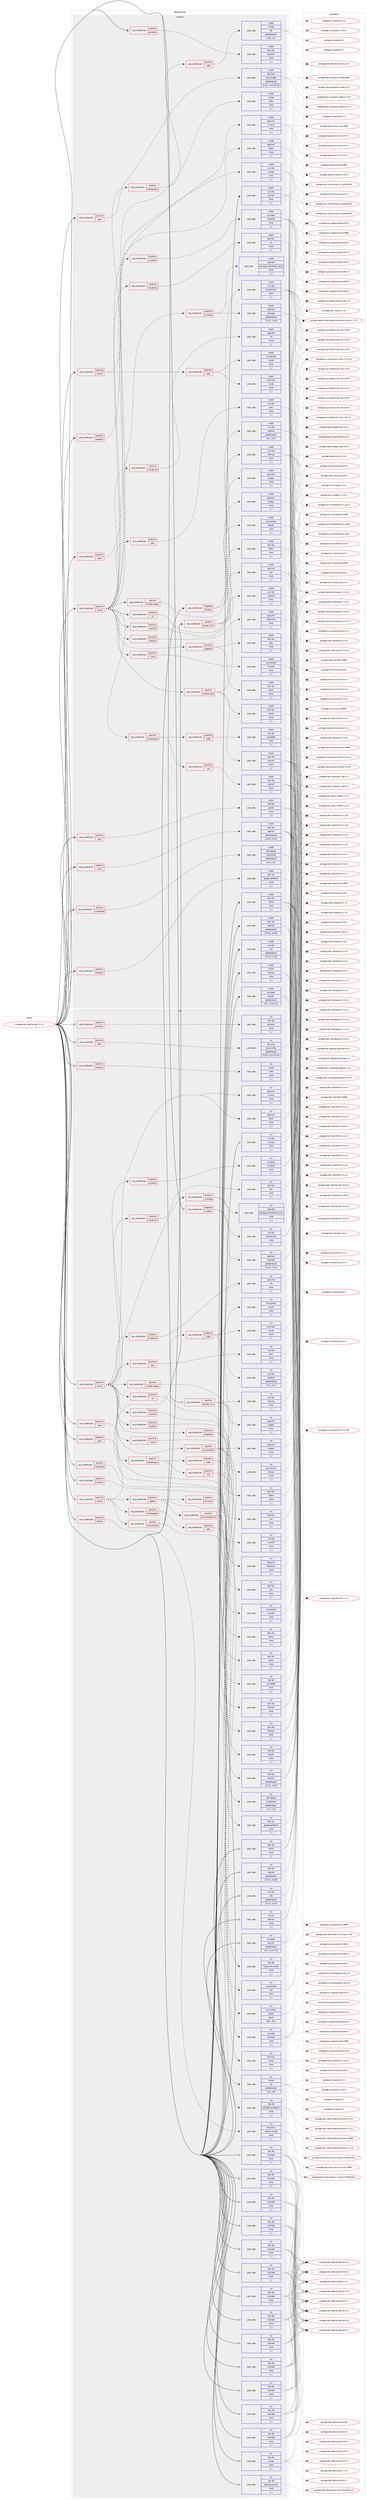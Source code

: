 digraph prolog {

# *************
# Graph options
# *************

newrank=true;
concentrate=true;
compound=true;
graph [rankdir=LR,fontname=Helvetica,fontsize=10,ranksep=1.5];#, ranksep=2.5, nodesep=0.2];
edge  [arrowhead=vee];
node  [fontname=Helvetica,fontsize=10];

# **********
# The ebuild
# **********

subgraph cluster_leftcol {
color=gray;
label=<<i>ebuild</i>>;
id [label="portage://dev-db/mariadb-11.4.2", color=red, width=4, href="../dev-db/mariadb-11.4.2.svg"];
}

# ****************
# The dependencies
# ****************

subgraph cluster_midcol {
color=gray;
label=<<i>dependencies</i>>;
subgraph cluster_compile {
fillcolor="#eeeeee";
style=filled;
label=<<i>compile</i>>;
subgraph cond17313 {
dependency66336 [label=<<TABLE BORDER="0" CELLBORDER="1" CELLSPACING="0" CELLPADDING="4"><TR><TD ROWSPAN="3" CELLPADDING="10">use_conditional</TD></TR><TR><TD>negative</TD></TR><TR><TD>bindist</TD></TR></TABLE>>, shape=none, color=red];
subgraph pack48099 {
dependency66337 [label=<<TABLE BORDER="0" CELLBORDER="1" CELLSPACING="0" CELLPADDING="4" WIDTH="220"><TR><TD ROWSPAN="6" CELLPADDING="30">pack_dep</TD></TR><TR><TD WIDTH="110">install</TD></TR><TR><TD>sys-libs</TD></TR><TR><TD>binutils-libs</TD></TR><TR><TD>none</TD></TR><TR><TD>[,,]</TD></TR></TABLE>>, shape=none, color=blue];
}
dependency66336:e -> dependency66337:w [weight=20,style="dashed",arrowhead="vee"];
subgraph pack48100 {
dependency66338 [label=<<TABLE BORDER="0" CELLBORDER="1" CELLSPACING="0" CELLPADDING="4" WIDTH="220"><TR><TD ROWSPAN="6" CELLPADDING="30">pack_dep</TD></TR><TR><TD WIDTH="110">install</TD></TR><TR><TD>sys-libs</TD></TR><TR><TD>readline</TD></TR><TR><TD>greaterequal</TD></TR><TR><TD>[4.1,,,4.1]</TD></TR></TABLE>>, shape=none, color=blue];
}
dependency66336:e -> dependency66338:w [weight=20,style="dashed",arrowhead="vee"];
}
id:e -> dependency66336:w [weight=20,style="solid",arrowhead="vee"];
subgraph cond17314 {
dependency66339 [label=<<TABLE BORDER="0" CELLBORDER="1" CELLSPACING="0" CELLPADDING="4"><TR><TD ROWSPAN="3" CELLPADDING="10">use_conditional</TD></TR><TR><TD>negative</TD></TR><TR><TD>yassl</TD></TR></TABLE>>, shape=none, color=red];
subgraph pack48101 {
dependency66340 [label=<<TABLE BORDER="0" CELLBORDER="1" CELLSPACING="0" CELLPADDING="4" WIDTH="220"><TR><TD ROWSPAN="6" CELLPADDING="30">pack_dep</TD></TR><TR><TD WIDTH="110">install</TD></TR><TR><TD>dev-libs</TD></TR><TR><TD>openssl</TD></TR><TR><TD>greaterequal</TD></TR><TR><TD>[1.0.0,,,1.0.0]</TD></TR></TABLE>>, shape=none, color=blue];
}
dependency66339:e -> dependency66340:w [weight=20,style="dashed",arrowhead="vee"];
}
id:e -> dependency66339:w [weight=20,style="solid",arrowhead="vee"];
subgraph cond17315 {
dependency66341 [label=<<TABLE BORDER="0" CELLBORDER="1" CELLSPACING="0" CELLPADDING="4"><TR><TD ROWSPAN="3" CELLPADDING="10">use_conditional</TD></TR><TR><TD>positive</TD></TR><TR><TD>jdbc</TD></TR></TABLE>>, shape=none, color=red];
subgraph pack48102 {
dependency66342 [label=<<TABLE BORDER="0" CELLBORDER="1" CELLSPACING="0" CELLPADDING="4" WIDTH="220"><TR><TD ROWSPAN="6" CELLPADDING="30">pack_dep</TD></TR><TR><TD WIDTH="110">install</TD></TR><TR><TD>dev-java</TD></TR><TR><TD>java-config</TD></TR><TR><TD>greaterequal</TD></TR><TR><TD>[2.2.0,,-r3,2.2.0-r3]</TD></TR></TABLE>>, shape=none, color=blue];
}
dependency66341:e -> dependency66342:w [weight=20,style="dashed",arrowhead="vee"];
}
id:e -> dependency66341:w [weight=20,style="solid",arrowhead="vee"];
subgraph cond17316 {
dependency66343 [label=<<TABLE BORDER="0" CELLBORDER="1" CELLSPACING="0" CELLPADDING="4"><TR><TD ROWSPAN="3" CELLPADDING="10">use_conditional</TD></TR><TR><TD>positive</TD></TR><TR><TD>jemalloc</TD></TR></TABLE>>, shape=none, color=red];
subgraph pack48103 {
dependency66344 [label=<<TABLE BORDER="0" CELLBORDER="1" CELLSPACING="0" CELLPADDING="4" WIDTH="220"><TR><TD ROWSPAN="6" CELLPADDING="30">pack_dep</TD></TR><TR><TD WIDTH="110">install</TD></TR><TR><TD>dev-libs</TD></TR><TR><TD>jemalloc</TD></TR><TR><TD>none</TD></TR><TR><TD>[,,]</TD></TR></TABLE>>, shape=none, color=blue];
}
dependency66343:e -> dependency66344:w [weight=20,style="dashed",arrowhead="vee"];
}
id:e -> dependency66343:w [weight=20,style="solid",arrowhead="vee"];
subgraph cond17317 {
dependency66345 [label=<<TABLE BORDER="0" CELLBORDER="1" CELLSPACING="0" CELLPADDING="4"><TR><TD ROWSPAN="3" CELLPADDING="10">use_conditional</TD></TR><TR><TD>positive</TD></TR><TR><TD>kerberos</TD></TR></TABLE>>, shape=none, color=red];
subgraph pack48104 {
dependency66346 [label=<<TABLE BORDER="0" CELLBORDER="1" CELLSPACING="0" CELLPADDING="4" WIDTH="220"><TR><TD ROWSPAN="6" CELLPADDING="30">pack_dep</TD></TR><TR><TD WIDTH="110">install</TD></TR><TR><TD>virtual</TD></TR><TR><TD>krb5</TD></TR><TR><TD>none</TD></TR><TR><TD>[,,]</TD></TR></TABLE>>, shape=none, color=blue];
}
dependency66345:e -> dependency66346:w [weight=20,style="dashed",arrowhead="vee"];
}
id:e -> dependency66345:w [weight=20,style="solid",arrowhead="vee"];
subgraph cond17318 {
dependency66347 [label=<<TABLE BORDER="0" CELLBORDER="1" CELLSPACING="0" CELLPADDING="4"><TR><TD ROWSPAN="3" CELLPADDING="10">use_conditional</TD></TR><TR><TD>positive</TD></TR><TR><TD>kernel_linux</TD></TR></TABLE>>, shape=none, color=red];
subgraph pack48105 {
dependency66348 [label=<<TABLE BORDER="0" CELLBORDER="1" CELLSPACING="0" CELLPADDING="4" WIDTH="220"><TR><TD ROWSPAN="6" CELLPADDING="30">pack_dep</TD></TR><TR><TD WIDTH="110">install</TD></TR><TR><TD>dev-libs</TD></TR><TR><TD>libaio</TD></TR><TR><TD>none</TD></TR><TR><TD>[,,]</TD></TR></TABLE>>, shape=none, color=blue];
}
dependency66347:e -> dependency66348:w [weight=20,style="dashed",arrowhead="vee"];
subgraph pack48106 {
dependency66349 [label=<<TABLE BORDER="0" CELLBORDER="1" CELLSPACING="0" CELLPADDING="4" WIDTH="220"><TR><TD ROWSPAN="6" CELLPADDING="30">pack_dep</TD></TR><TR><TD WIDTH="110">install</TD></TR><TR><TD>sys-libs</TD></TR><TR><TD>liburing</TD></TR><TR><TD>none</TD></TR><TR><TD>[,,]</TD></TR></TABLE>>, shape=none, color=blue];
}
dependency66347:e -> dependency66349:w [weight=20,style="dashed",arrowhead="vee"];
subgraph pack48107 {
dependency66350 [label=<<TABLE BORDER="0" CELLBORDER="1" CELLSPACING="0" CELLPADDING="4" WIDTH="220"><TR><TD ROWSPAN="6" CELLPADDING="30">pack_dep</TD></TR><TR><TD WIDTH="110">install</TD></TR><TR><TD>sys-process</TD></TR><TR><TD>procps</TD></TR><TR><TD>none</TD></TR><TR><TD>[,,]</TD></TR></TABLE>>, shape=none, color=blue];
}
dependency66347:e -> dependency66350:w [weight=20,style="dashed",arrowhead="vee"];
}
id:e -> dependency66347:w [weight=20,style="solid",arrowhead="vee"];
subgraph cond17319 {
dependency66351 [label=<<TABLE BORDER="0" CELLBORDER="1" CELLSPACING="0" CELLPADDING="4"><TR><TD ROWSPAN="3" CELLPADDING="10">use_conditional</TD></TR><TR><TD>positive</TD></TR><TR><TD>server</TD></TR></TABLE>>, shape=none, color=red];
subgraph cond17320 {
dependency66352 [label=<<TABLE BORDER="0" CELLBORDER="1" CELLSPACING="0" CELLPADDING="4"><TR><TD ROWSPAN="3" CELLPADDING="10">use_conditional</TD></TR><TR><TD>positive</TD></TR><TR><TD>extraengine</TD></TR></TABLE>>, shape=none, color=red];
subgraph cond17321 {
dependency66353 [label=<<TABLE BORDER="0" CELLBORDER="1" CELLSPACING="0" CELLPADDING="4"><TR><TD ROWSPAN="3" CELLPADDING="10">use_conditional</TD></TR><TR><TD>positive</TD></TR><TR><TD>jdbc</TD></TR></TABLE>>, shape=none, color=red];
subgraph pack48108 {
dependency66354 [label=<<TABLE BORDER="0" CELLBORDER="1" CELLSPACING="0" CELLPADDING="4" WIDTH="220"><TR><TD ROWSPAN="6" CELLPADDING="30">pack_dep</TD></TR><TR><TD WIDTH="110">install</TD></TR><TR><TD>virtual</TD></TR><TR><TD>jdk</TD></TR><TR><TD>greaterequal</TD></TR><TR><TD>[1.8,,,1.8]</TD></TR></TABLE>>, shape=none, color=blue];
}
dependency66353:e -> dependency66354:w [weight=20,style="dashed",arrowhead="vee"];
}
dependency66352:e -> dependency66353:w [weight=20,style="dashed",arrowhead="vee"];
}
dependency66351:e -> dependency66352:w [weight=20,style="dashed",arrowhead="vee"];
subgraph cond17322 {
dependency66355 [label=<<TABLE BORDER="0" CELLBORDER="1" CELLSPACING="0" CELLPADDING="4"><TR><TD ROWSPAN="3" CELLPADDING="10">use_conditional</TD></TR><TR><TD>positive</TD></TR><TR><TD>test</TD></TR></TABLE>>, shape=none, color=red];
subgraph pack48109 {
dependency66356 [label=<<TABLE BORDER="0" CELLBORDER="1" CELLSPACING="0" CELLPADDING="4" WIDTH="220"><TR><TD ROWSPAN="6" CELLPADDING="30">pack_dep</TD></TR><TR><TD WIDTH="110">install</TD></TR><TR><TD>acct-group</TD></TR><TR><TD>mysql</TD></TR><TR><TD>none</TD></TR><TR><TD>[,,]</TD></TR></TABLE>>, shape=none, color=blue];
}
dependency66355:e -> dependency66356:w [weight=20,style="dashed",arrowhead="vee"];
subgraph pack48110 {
dependency66357 [label=<<TABLE BORDER="0" CELLBORDER="1" CELLSPACING="0" CELLPADDING="4" WIDTH="220"><TR><TD ROWSPAN="6" CELLPADDING="30">pack_dep</TD></TR><TR><TD WIDTH="110">install</TD></TR><TR><TD>acct-user</TD></TR><TR><TD>mysql</TD></TR><TR><TD>none</TD></TR><TR><TD>[,,]</TD></TR></TABLE>>, shape=none, color=blue];
}
dependency66355:e -> dependency66357:w [weight=20,style="dashed",arrowhead="vee"];
}
dependency66351:e -> dependency66355:w [weight=20,style="dashed",arrowhead="vee"];
}
id:e -> dependency66351:w [weight=20,style="solid",arrowhead="vee"];
subgraph cond17323 {
dependency66358 [label=<<TABLE BORDER="0" CELLBORDER="1" CELLSPACING="0" CELLPADDING="4"><TR><TD ROWSPAN="3" CELLPADDING="10">use_conditional</TD></TR><TR><TD>positive</TD></TR><TR><TD>server</TD></TR></TABLE>>, shape=none, color=red];
subgraph pack48111 {
dependency66359 [label=<<TABLE BORDER="0" CELLBORDER="1" CELLSPACING="0" CELLPADDING="4" WIDTH="220"><TR><TD ROWSPAN="6" CELLPADDING="30">pack_dep</TD></TR><TR><TD WIDTH="110">install</TD></TR><TR><TD>app-arch</TD></TR><TR><TD>bzip2</TD></TR><TR><TD>none</TD></TR><TR><TD>[,,]</TD></TR></TABLE>>, shape=none, color=blue];
}
dependency66358:e -> dependency66359:w [weight=20,style="dashed",arrowhead="vee"];
subgraph pack48112 {
dependency66360 [label=<<TABLE BORDER="0" CELLBORDER="1" CELLSPACING="0" CELLPADDING="4" WIDTH="220"><TR><TD ROWSPAN="6" CELLPADDING="30">pack_dep</TD></TR><TR><TD WIDTH="110">install</TD></TR><TR><TD>app-arch</TD></TR><TR><TD>xz-utils</TD></TR><TR><TD>none</TD></TR><TR><TD>[,,]</TD></TR></TABLE>>, shape=none, color=blue];
}
dependency66358:e -> dependency66360:w [weight=20,style="dashed",arrowhead="vee"];
subgraph cond17324 {
dependency66361 [label=<<TABLE BORDER="0" CELLBORDER="1" CELLSPACING="0" CELLPADDING="4"><TR><TD ROWSPAN="3" CELLPADDING="10">use_conditional</TD></TR><TR><TD>positive</TD></TR><TR><TD>backup</TD></TR></TABLE>>, shape=none, color=red];
subgraph pack48113 {
dependency66362 [label=<<TABLE BORDER="0" CELLBORDER="1" CELLSPACING="0" CELLPADDING="4" WIDTH="220"><TR><TD ROWSPAN="6" CELLPADDING="30">pack_dep</TD></TR><TR><TD WIDTH="110">install</TD></TR><TR><TD>app-arch</TD></TR><TR><TD>libarchive</TD></TR><TR><TD>none</TD></TR><TR><TD>[,,]</TD></TR></TABLE>>, shape=none, color=blue];
}
dependency66361:e -> dependency66362:w [weight=20,style="dashed",arrowhead="vee"];
}
dependency66358:e -> dependency66361:w [weight=20,style="dashed",arrowhead="vee"];
subgraph cond17325 {
dependency66363 [label=<<TABLE BORDER="0" CELLBORDER="1" CELLSPACING="0" CELLPADDING="4"><TR><TD ROWSPAN="3" CELLPADDING="10">use_conditional</TD></TR><TR><TD>positive</TD></TR><TR><TD>columnstore</TD></TR></TABLE>>, shape=none, color=red];
subgraph pack48114 {
dependency66364 [label=<<TABLE BORDER="0" CELLBORDER="1" CELLSPACING="0" CELLPADDING="4" WIDTH="220"><TR><TD ROWSPAN="6" CELLPADDING="30">pack_dep</TD></TR><TR><TD WIDTH="110">install</TD></TR><TR><TD>app-arch</TD></TR><TR><TD>snappy</TD></TR><TR><TD>none</TD></TR><TR><TD>[,,]</TD></TR></TABLE>>, shape=none, color=blue];
}
dependency66363:e -> dependency66364:w [weight=20,style="dashed",arrowhead="vee"];
subgraph pack48115 {
dependency66365 [label=<<TABLE BORDER="0" CELLBORDER="1" CELLSPACING="0" CELLPADDING="4" WIDTH="220"><TR><TD ROWSPAN="6" CELLPADDING="30">pack_dep</TD></TR><TR><TD WIDTH="110">install</TD></TR><TR><TD>dev-libs</TD></TR><TR><TD>boost</TD></TR><TR><TD>none</TD></TR><TR><TD>[,,]</TD></TR></TABLE>>, shape=none, color=blue];
}
dependency66363:e -> dependency66365:w [weight=20,style="dashed",arrowhead="vee"];
subgraph pack48116 {
dependency66366 [label=<<TABLE BORDER="0" CELLBORDER="1" CELLSPACING="0" CELLPADDING="4" WIDTH="220"><TR><TD ROWSPAN="6" CELLPADDING="30">pack_dep</TD></TR><TR><TD WIDTH="110">install</TD></TR><TR><TD>dev-libs</TD></TR><TR><TD>libxml2</TD></TR><TR><TD>none</TD></TR><TR><TD>[,,]</TD></TR></TABLE>>, shape=none, color=blue];
}
dependency66363:e -> dependency66366:w [weight=20,style="dashed",arrowhead="vee"];
}
dependency66358:e -> dependency66363:w [weight=20,style="dashed",arrowhead="vee"];
subgraph cond17326 {
dependency66367 [label=<<TABLE BORDER="0" CELLBORDER="1" CELLSPACING="0" CELLPADDING="4"><TR><TD ROWSPAN="3" CELLPADDING="10">use_conditional</TD></TR><TR><TD>positive</TD></TR><TR><TD>cracklib</TD></TR></TABLE>>, shape=none, color=red];
subgraph pack48117 {
dependency66368 [label=<<TABLE BORDER="0" CELLBORDER="1" CELLSPACING="0" CELLPADDING="4" WIDTH="220"><TR><TD ROWSPAN="6" CELLPADDING="30">pack_dep</TD></TR><TR><TD WIDTH="110">install</TD></TR><TR><TD>sys-libs</TD></TR><TR><TD>cracklib</TD></TR><TR><TD>none</TD></TR><TR><TD>[,,]</TD></TR></TABLE>>, shape=none, color=blue];
}
dependency66367:e -> dependency66368:w [weight=20,style="dashed",arrowhead="vee"];
}
dependency66358:e -> dependency66367:w [weight=20,style="dashed",arrowhead="vee"];
subgraph cond17327 {
dependency66369 [label=<<TABLE BORDER="0" CELLBORDER="1" CELLSPACING="0" CELLPADDING="4"><TR><TD ROWSPAN="3" CELLPADDING="10">use_conditional</TD></TR><TR><TD>positive</TD></TR><TR><TD>extraengine</TD></TR></TABLE>>, shape=none, color=red];
subgraph cond17328 {
dependency66370 [label=<<TABLE BORDER="0" CELLBORDER="1" CELLSPACING="0" CELLPADDING="4"><TR><TD ROWSPAN="3" CELLPADDING="10">use_conditional</TD></TR><TR><TD>positive</TD></TR><TR><TD>odbc</TD></TR></TABLE>>, shape=none, color=red];
subgraph pack48118 {
dependency66371 [label=<<TABLE BORDER="0" CELLBORDER="1" CELLSPACING="0" CELLPADDING="4" WIDTH="220"><TR><TD ROWSPAN="6" CELLPADDING="30">pack_dep</TD></TR><TR><TD WIDTH="110">install</TD></TR><TR><TD>dev-db</TD></TR><TR><TD>unixODBC</TD></TR><TR><TD>none</TD></TR><TR><TD>[,,]</TD></TR></TABLE>>, shape=none, color=blue];
}
dependency66370:e -> dependency66371:w [weight=20,style="dashed",arrowhead="vee"];
}
dependency66369:e -> dependency66370:w [weight=20,style="dashed",arrowhead="vee"];
subgraph cond17329 {
dependency66372 [label=<<TABLE BORDER="0" CELLBORDER="1" CELLSPACING="0" CELLPADDING="4"><TR><TD ROWSPAN="3" CELLPADDING="10">use_conditional</TD></TR><TR><TD>positive</TD></TR><TR><TD>xml</TD></TR></TABLE>>, shape=none, color=red];
subgraph pack48119 {
dependency66373 [label=<<TABLE BORDER="0" CELLBORDER="1" CELLSPACING="0" CELLPADDING="4" WIDTH="220"><TR><TD ROWSPAN="6" CELLPADDING="30">pack_dep</TD></TR><TR><TD WIDTH="110">install</TD></TR><TR><TD>dev-libs</TD></TR><TR><TD>libxml2</TD></TR><TR><TD>none</TD></TR><TR><TD>[,,]</TD></TR></TABLE>>, shape=none, color=blue];
}
dependency66372:e -> dependency66373:w [weight=20,style="dashed",arrowhead="vee"];
}
dependency66369:e -> dependency66372:w [weight=20,style="dashed",arrowhead="vee"];
}
dependency66358:e -> dependency66369:w [weight=20,style="dashed",arrowhead="vee"];
subgraph cond17330 {
dependency66374 [label=<<TABLE BORDER="0" CELLBORDER="1" CELLSPACING="0" CELLPADDING="4"><TR><TD ROWSPAN="3" CELLPADDING="10">use_conditional</TD></TR><TR><TD>positive</TD></TR><TR><TD>innodb-lz4</TD></TR></TABLE>>, shape=none, color=red];
subgraph pack48120 {
dependency66375 [label=<<TABLE BORDER="0" CELLBORDER="1" CELLSPACING="0" CELLPADDING="4" WIDTH="220"><TR><TD ROWSPAN="6" CELLPADDING="30">pack_dep</TD></TR><TR><TD WIDTH="110">install</TD></TR><TR><TD>app-arch</TD></TR><TR><TD>lz4</TD></TR><TR><TD>none</TD></TR><TR><TD>[,,]</TD></TR></TABLE>>, shape=none, color=blue];
}
dependency66374:e -> dependency66375:w [weight=20,style="dashed",arrowhead="vee"];
}
dependency66358:e -> dependency66374:w [weight=20,style="dashed",arrowhead="vee"];
subgraph cond17331 {
dependency66376 [label=<<TABLE BORDER="0" CELLBORDER="1" CELLSPACING="0" CELLPADDING="4"><TR><TD ROWSPAN="3" CELLPADDING="10">use_conditional</TD></TR><TR><TD>positive</TD></TR><TR><TD>innodb-lzo</TD></TR></TABLE>>, shape=none, color=red];
subgraph pack48121 {
dependency66377 [label=<<TABLE BORDER="0" CELLBORDER="1" CELLSPACING="0" CELLPADDING="4" WIDTH="220"><TR><TD ROWSPAN="6" CELLPADDING="30">pack_dep</TD></TR><TR><TD WIDTH="110">install</TD></TR><TR><TD>dev-libs</TD></TR><TR><TD>lzo</TD></TR><TR><TD>none</TD></TR><TR><TD>[,,]</TD></TR></TABLE>>, shape=none, color=blue];
}
dependency66376:e -> dependency66377:w [weight=20,style="dashed",arrowhead="vee"];
}
dependency66358:e -> dependency66376:w [weight=20,style="dashed",arrowhead="vee"];
subgraph cond17332 {
dependency66378 [label=<<TABLE BORDER="0" CELLBORDER="1" CELLSPACING="0" CELLPADDING="4"><TR><TD ROWSPAN="3" CELLPADDING="10">use_conditional</TD></TR><TR><TD>positive</TD></TR><TR><TD>innodb-snappy</TD></TR></TABLE>>, shape=none, color=red];
subgraph pack48122 {
dependency66379 [label=<<TABLE BORDER="0" CELLBORDER="1" CELLSPACING="0" CELLPADDING="4" WIDTH="220"><TR><TD ROWSPAN="6" CELLPADDING="30">pack_dep</TD></TR><TR><TD WIDTH="110">install</TD></TR><TR><TD>app-arch</TD></TR><TR><TD>snappy</TD></TR><TR><TD>none</TD></TR><TR><TD>[,,]</TD></TR></TABLE>>, shape=none, color=blue];
}
dependency66378:e -> dependency66379:w [weight=20,style="dashed",arrowhead="vee"];
}
dependency66358:e -> dependency66378:w [weight=20,style="dashed",arrowhead="vee"];
subgraph cond17333 {
dependency66380 [label=<<TABLE BORDER="0" CELLBORDER="1" CELLSPACING="0" CELLPADDING="4"><TR><TD ROWSPAN="3" CELLPADDING="10">use_conditional</TD></TR><TR><TD>positive</TD></TR><TR><TD>mroonga</TD></TR></TABLE>>, shape=none, color=red];
subgraph pack48123 {
dependency66381 [label=<<TABLE BORDER="0" CELLBORDER="1" CELLSPACING="0" CELLPADDING="4" WIDTH="220"><TR><TD ROWSPAN="6" CELLPADDING="30">pack_dep</TD></TR><TR><TD WIDTH="110">install</TD></TR><TR><TD>app-text</TD></TR><TR><TD>groonga-normalizer-mysql</TD></TR><TR><TD>none</TD></TR><TR><TD>[,,]</TD></TR></TABLE>>, shape=none, color=blue];
}
dependency66380:e -> dependency66381:w [weight=20,style="dashed",arrowhead="vee"];
subgraph pack48124 {
dependency66382 [label=<<TABLE BORDER="0" CELLBORDER="1" CELLSPACING="0" CELLPADDING="4" WIDTH="220"><TR><TD ROWSPAN="6" CELLPADDING="30">pack_dep</TD></TR><TR><TD WIDTH="110">install</TD></TR><TR><TD>app-text</TD></TR><TR><TD>groonga</TD></TR><TR><TD>greaterequal</TD></TR><TR><TD>[7.0.4,,,7.0.4]</TD></TR></TABLE>>, shape=none, color=blue];
}
dependency66380:e -> dependency66382:w [weight=20,style="dashed",arrowhead="vee"];
}
dependency66358:e -> dependency66380:w [weight=20,style="dashed",arrowhead="vee"];
subgraph cond17334 {
dependency66383 [label=<<TABLE BORDER="0" CELLBORDER="1" CELLSPACING="0" CELLPADDING="4"><TR><TD ROWSPAN="3" CELLPADDING="10">use_conditional</TD></TR><TR><TD>positive</TD></TR><TR><TD>numa</TD></TR></TABLE>>, shape=none, color=red];
subgraph pack48125 {
dependency66384 [label=<<TABLE BORDER="0" CELLBORDER="1" CELLSPACING="0" CELLPADDING="4" WIDTH="220"><TR><TD ROWSPAN="6" CELLPADDING="30">pack_dep</TD></TR><TR><TD WIDTH="110">install</TD></TR><TR><TD>sys-process</TD></TR><TR><TD>numactl</TD></TR><TR><TD>none</TD></TR><TR><TD>[,,]</TD></TR></TABLE>>, shape=none, color=blue];
}
dependency66383:e -> dependency66384:w [weight=20,style="dashed",arrowhead="vee"];
}
dependency66358:e -> dependency66383:w [weight=20,style="dashed",arrowhead="vee"];
subgraph cond17335 {
dependency66385 [label=<<TABLE BORDER="0" CELLBORDER="1" CELLSPACING="0" CELLPADDING="4"><TR><TD ROWSPAN="3" CELLPADDING="10">use_conditional</TD></TR><TR><TD>positive</TD></TR><TR><TD>oqgraph</TD></TR></TABLE>>, shape=none, color=red];
subgraph pack48126 {
dependency66386 [label=<<TABLE BORDER="0" CELLBORDER="1" CELLSPACING="0" CELLPADDING="4" WIDTH="220"><TR><TD ROWSPAN="6" CELLPADDING="30">pack_dep</TD></TR><TR><TD WIDTH="110">install</TD></TR><TR><TD>dev-libs</TD></TR><TR><TD>boost</TD></TR><TR><TD>none</TD></TR><TR><TD>[,,]</TD></TR></TABLE>>, shape=none, color=blue];
}
dependency66385:e -> dependency66386:w [weight=20,style="dashed",arrowhead="vee"];
subgraph pack48127 {
dependency66387 [label=<<TABLE BORDER="0" CELLBORDER="1" CELLSPACING="0" CELLPADDING="4" WIDTH="220"><TR><TD ROWSPAN="6" CELLPADDING="30">pack_dep</TD></TR><TR><TD WIDTH="110">install</TD></TR><TR><TD>dev-libs</TD></TR><TR><TD>judy</TD></TR><TR><TD>none</TD></TR><TR><TD>[,,]</TD></TR></TABLE>>, shape=none, color=blue];
}
dependency66385:e -> dependency66387:w [weight=20,style="dashed",arrowhead="vee"];
}
dependency66358:e -> dependency66385:w [weight=20,style="dashed",arrowhead="vee"];
subgraph cond17336 {
dependency66388 [label=<<TABLE BORDER="0" CELLBORDER="1" CELLSPACING="0" CELLPADDING="4"><TR><TD ROWSPAN="3" CELLPADDING="10">use_conditional</TD></TR><TR><TD>positive</TD></TR><TR><TD>pam</TD></TR></TABLE>>, shape=none, color=red];
subgraph pack48128 {
dependency66389 [label=<<TABLE BORDER="0" CELLBORDER="1" CELLSPACING="0" CELLPADDING="4" WIDTH="220"><TR><TD ROWSPAN="6" CELLPADDING="30">pack_dep</TD></TR><TR><TD WIDTH="110">install</TD></TR><TR><TD>sys-libs</TD></TR><TR><TD>pam</TD></TR><TR><TD>none</TD></TR><TR><TD>[,,]</TD></TR></TABLE>>, shape=none, color=blue];
}
dependency66388:e -> dependency66389:w [weight=20,style="dashed",arrowhead="vee"];
}
dependency66358:e -> dependency66388:w [weight=20,style="dashed",arrowhead="vee"];
subgraph cond17337 {
dependency66390 [label=<<TABLE BORDER="0" CELLBORDER="1" CELLSPACING="0" CELLPADDING="4"><TR><TD ROWSPAN="3" CELLPADDING="10">use_conditional</TD></TR><TR><TD>positive</TD></TR><TR><TD>s3</TD></TR></TABLE>>, shape=none, color=red];
subgraph pack48129 {
dependency66391 [label=<<TABLE BORDER="0" CELLBORDER="1" CELLSPACING="0" CELLPADDING="4" WIDTH="220"><TR><TD ROWSPAN="6" CELLPADDING="30">pack_dep</TD></TR><TR><TD WIDTH="110">install</TD></TR><TR><TD>net-misc</TD></TR><TR><TD>curl</TD></TR><TR><TD>none</TD></TR><TR><TD>[,,]</TD></TR></TABLE>>, shape=none, color=blue];
}
dependency66390:e -> dependency66391:w [weight=20,style="dashed",arrowhead="vee"];
}
dependency66358:e -> dependency66390:w [weight=20,style="dashed",arrowhead="vee"];
subgraph cond17338 {
dependency66392 [label=<<TABLE BORDER="0" CELLBORDER="1" CELLSPACING="0" CELLPADDING="4"><TR><TD ROWSPAN="3" CELLPADDING="10">use_conditional</TD></TR><TR><TD>positive</TD></TR><TR><TD>systemd</TD></TR></TABLE>>, shape=none, color=red];
subgraph pack48130 {
dependency66393 [label=<<TABLE BORDER="0" CELLBORDER="1" CELLSPACING="0" CELLPADDING="4" WIDTH="220"><TR><TD ROWSPAN="6" CELLPADDING="30">pack_dep</TD></TR><TR><TD WIDTH="110">install</TD></TR><TR><TD>sys-apps</TD></TR><TR><TD>systemd</TD></TR><TR><TD>none</TD></TR><TR><TD>[,,]</TD></TR></TABLE>>, shape=none, color=blue];
}
dependency66392:e -> dependency66393:w [weight=20,style="dashed",arrowhead="vee"];
}
dependency66358:e -> dependency66392:w [weight=20,style="dashed",arrowhead="vee"];
}
id:e -> dependency66358:w [weight=20,style="solid",arrowhead="vee"];
subgraph cond17339 {
dependency66394 [label=<<TABLE BORDER="0" CELLBORDER="1" CELLSPACING="0" CELLPADDING="4"><TR><TD ROWSPAN="3" CELLPADDING="10">use_conditional</TD></TR><TR><TD>positive</TD></TR><TR><TD>static</TD></TR></TABLE>>, shape=none, color=red];
subgraph pack48131 {
dependency66395 [label=<<TABLE BORDER="0" CELLBORDER="1" CELLSPACING="0" CELLPADDING="4" WIDTH="220"><TR><TD ROWSPAN="6" CELLPADDING="30">pack_dep</TD></TR><TR><TD WIDTH="110">install</TD></TR><TR><TD>sys-libs</TD></TR><TR><TD>ncurses</TD></TR><TR><TD>none</TD></TR><TR><TD>[,,]</TD></TR></TABLE>>, shape=none, color=blue];
}
dependency66394:e -> dependency66395:w [weight=20,style="dashed",arrowhead="vee"];
}
id:e -> dependency66394:w [weight=20,style="solid",arrowhead="vee"];
subgraph cond17340 {
dependency66396 [label=<<TABLE BORDER="0" CELLBORDER="1" CELLSPACING="0" CELLPADDING="4"><TR><TD ROWSPAN="3" CELLPADDING="10">use_conditional</TD></TR><TR><TD>positive</TD></TR><TR><TD>systemtap</TD></TR></TABLE>>, shape=none, color=red];
subgraph pack48132 {
dependency66397 [label=<<TABLE BORDER="0" CELLBORDER="1" CELLSPACING="0" CELLPADDING="4" WIDTH="220"><TR><TD ROWSPAN="6" CELLPADDING="30">pack_dep</TD></TR><TR><TD WIDTH="110">install</TD></TR><TR><TD>dev-debug</TD></TR><TR><TD>systemtap</TD></TR><TR><TD>greaterequal</TD></TR><TR><TD>[1.3,,,1.3]</TD></TR></TABLE>>, shape=none, color=blue];
}
dependency66396:e -> dependency66397:w [weight=20,style="dashed",arrowhead="vee"];
}
id:e -> dependency66396:w [weight=20,style="solid",arrowhead="vee"];
subgraph cond17341 {
dependency66398 [label=<<TABLE BORDER="0" CELLBORDER="1" CELLSPACING="0" CELLPADDING="4"><TR><TD ROWSPAN="3" CELLPADDING="10">use_conditional</TD></TR><TR><TD>positive</TD></TR><TR><TD>tcmalloc</TD></TR></TABLE>>, shape=none, color=red];
subgraph pack48133 {
dependency66399 [label=<<TABLE BORDER="0" CELLBORDER="1" CELLSPACING="0" CELLPADDING="4" WIDTH="220"><TR><TD ROWSPAN="6" CELLPADDING="30">pack_dep</TD></TR><TR><TD WIDTH="110">install</TD></TR><TR><TD>dev-util</TD></TR><TR><TD>google-perftools</TD></TR><TR><TD>none</TD></TR><TR><TD>[,,]</TD></TR></TABLE>>, shape=none, color=blue];
}
dependency66398:e -> dependency66399:w [weight=20,style="dashed",arrowhead="vee"];
}
id:e -> dependency66398:w [weight=20,style="solid",arrowhead="vee"];
subgraph cond17342 {
dependency66400 [label=<<TABLE BORDER="0" CELLBORDER="1" CELLSPACING="0" CELLPADDING="4"><TR><TD ROWSPAN="3" CELLPADDING="10">use_conditional</TD></TR><TR><TD>positive</TD></TR><TR><TD>yassl</TD></TR></TABLE>>, shape=none, color=red];
subgraph pack48134 {
dependency66401 [label=<<TABLE BORDER="0" CELLBORDER="1" CELLSPACING="0" CELLPADDING="4" WIDTH="220"><TR><TD ROWSPAN="6" CELLPADDING="30">pack_dep</TD></TR><TR><TD WIDTH="110">install</TD></TR><TR><TD>net-libs</TD></TR><TR><TD>gnutls</TD></TR><TR><TD>none</TD></TR><TR><TD>[,,]</TD></TR></TABLE>>, shape=none, color=blue];
}
dependency66400:e -> dependency66401:w [weight=20,style="dashed",arrowhead="vee"];
}
id:e -> dependency66400:w [weight=20,style="solid",arrowhead="vee"];
subgraph pack48135 {
dependency66402 [label=<<TABLE BORDER="0" CELLBORDER="1" CELLSPACING="0" CELLPADDING="4" WIDTH="220"><TR><TD ROWSPAN="6" CELLPADDING="30">pack_dep</TD></TR><TR><TD WIDTH="110">install</TD></TR><TR><TD>dev-libs</TD></TR><TR><TD>libfmt</TD></TR><TR><TD>none</TD></TR><TR><TD>[,,]</TD></TR></TABLE>>, shape=none, color=blue];
}
id:e -> dependency66402:w [weight=20,style="solid",arrowhead="vee"];
subgraph pack48136 {
dependency66403 [label=<<TABLE BORDER="0" CELLBORDER="1" CELLSPACING="0" CELLPADDING="4" WIDTH="220"><TR><TD ROWSPAN="6" CELLPADDING="30">pack_dep</TD></TR><TR><TD WIDTH="110">install</TD></TR><TR><TD>dev-libs</TD></TR><TR><TD>libpcre2</TD></TR><TR><TD>greaterequal</TD></TR><TR><TD>[10.34,,,10.34]</TD></TR></TABLE>>, shape=none, color=blue];
}
id:e -> dependency66403:w [weight=20,style="solid",arrowhead="vee"];
subgraph pack48137 {
dependency66404 [label=<<TABLE BORDER="0" CELLBORDER="1" CELLSPACING="0" CELLPADDING="4" WIDTH="220"><TR><TD ROWSPAN="6" CELLPADDING="30">pack_dep</TD></TR><TR><TD WIDTH="110">install</TD></TR><TR><TD>sys-apps</TD></TR><TR><TD>texinfo</TD></TR><TR><TD>greaterequal</TD></TR><TR><TD>[4.7,,-r1,4.7-r1]</TD></TR></TABLE>>, shape=none, color=blue];
}
id:e -> dependency66404:w [weight=20,style="solid",arrowhead="vee"];
subgraph pack48138 {
dependency66405 [label=<<TABLE BORDER="0" CELLBORDER="1" CELLSPACING="0" CELLPADDING="4" WIDTH="220"><TR><TD ROWSPAN="6" CELLPADDING="30">pack_dep</TD></TR><TR><TD WIDTH="110">install</TD></TR><TR><TD>sys-libs</TD></TR><TR><TD>ncurses</TD></TR><TR><TD>none</TD></TR><TR><TD>[,,]</TD></TR></TABLE>>, shape=none, color=blue];
}
id:e -> dependency66405:w [weight=20,style="solid",arrowhead="vee"];
subgraph pack48139 {
dependency66406 [label=<<TABLE BORDER="0" CELLBORDER="1" CELLSPACING="0" CELLPADDING="4" WIDTH="220"><TR><TD ROWSPAN="6" CELLPADDING="30">pack_dep</TD></TR><TR><TD WIDTH="110">install</TD></TR><TR><TD>sys-libs</TD></TR><TR><TD>zlib</TD></TR><TR><TD>greaterequal</TD></TR><TR><TD>[1.2.3,,,1.2.3]</TD></TR></TABLE>>, shape=none, color=blue];
}
id:e -> dependency66406:w [weight=20,style="solid",arrowhead="vee"];
subgraph pack48140 {
dependency66407 [label=<<TABLE BORDER="0" CELLBORDER="1" CELLSPACING="0" CELLPADDING="4" WIDTH="220"><TR><TD ROWSPAN="6" CELLPADDING="30">pack_dep</TD></TR><TR><TD WIDTH="110">install</TD></TR><TR><TD>virtual</TD></TR><TR><TD>libcrypt</TD></TR><TR><TD>none</TD></TR><TR><TD>[,,]</TD></TR></TABLE>>, shape=none, color=blue];
}
id:e -> dependency66407:w [weight=20,style="solid",arrowhead="vee"];
}
subgraph cluster_compileandrun {
fillcolor="#eeeeee";
style=filled;
label=<<i>compile and run</i>>;
}
subgraph cluster_run {
fillcolor="#eeeeee";
style=filled;
label=<<i>run</i>>;
subgraph cond17343 {
dependency66408 [label=<<TABLE BORDER="0" CELLBORDER="1" CELLSPACING="0" CELLPADDING="4"><TR><TD ROWSPAN="3" CELLPADDING="10">use_conditional</TD></TR><TR><TD>negative</TD></TR><TR><TD>bindist</TD></TR></TABLE>>, shape=none, color=red];
subgraph pack48141 {
dependency66409 [label=<<TABLE BORDER="0" CELLBORDER="1" CELLSPACING="0" CELLPADDING="4" WIDTH="220"><TR><TD ROWSPAN="6" CELLPADDING="30">pack_dep</TD></TR><TR><TD WIDTH="110">run</TD></TR><TR><TD>sys-libs</TD></TR><TR><TD>binutils-libs</TD></TR><TR><TD>none</TD></TR><TR><TD>[,,]</TD></TR></TABLE>>, shape=none, color=blue];
}
dependency66408:e -> dependency66409:w [weight=20,style="dashed",arrowhead="vee"];
subgraph pack48142 {
dependency66410 [label=<<TABLE BORDER="0" CELLBORDER="1" CELLSPACING="0" CELLPADDING="4" WIDTH="220"><TR><TD ROWSPAN="6" CELLPADDING="30">pack_dep</TD></TR><TR><TD WIDTH="110">run</TD></TR><TR><TD>sys-libs</TD></TR><TR><TD>readline</TD></TR><TR><TD>greaterequal</TD></TR><TR><TD>[4.1,,,4.1]</TD></TR></TABLE>>, shape=none, color=blue];
}
dependency66408:e -> dependency66410:w [weight=20,style="dashed",arrowhead="vee"];
}
id:e -> dependency66408:w [weight=20,style="solid",arrowhead="odot"];
subgraph cond17344 {
dependency66411 [label=<<TABLE BORDER="0" CELLBORDER="1" CELLSPACING="0" CELLPADDING="4"><TR><TD ROWSPAN="3" CELLPADDING="10">use_conditional</TD></TR><TR><TD>negative</TD></TR><TR><TD>yassl</TD></TR></TABLE>>, shape=none, color=red];
subgraph pack48143 {
dependency66412 [label=<<TABLE BORDER="0" CELLBORDER="1" CELLSPACING="0" CELLPADDING="4" WIDTH="220"><TR><TD ROWSPAN="6" CELLPADDING="30">pack_dep</TD></TR><TR><TD WIDTH="110">run</TD></TR><TR><TD>dev-libs</TD></TR><TR><TD>openssl</TD></TR><TR><TD>greaterequal</TD></TR><TR><TD>[1.0.0,,,1.0.0]</TD></TR></TABLE>>, shape=none, color=blue];
}
dependency66411:e -> dependency66412:w [weight=20,style="dashed",arrowhead="vee"];
}
id:e -> dependency66411:w [weight=20,style="solid",arrowhead="odot"];
subgraph cond17345 {
dependency66413 [label=<<TABLE BORDER="0" CELLBORDER="1" CELLSPACING="0" CELLPADDING="4"><TR><TD ROWSPAN="3" CELLPADDING="10">use_conditional</TD></TR><TR><TD>positive</TD></TR><TR><TD>jdbc</TD></TR></TABLE>>, shape=none, color=red];
subgraph pack48144 {
dependency66414 [label=<<TABLE BORDER="0" CELLBORDER="1" CELLSPACING="0" CELLPADDING="4" WIDTH="220"><TR><TD ROWSPAN="6" CELLPADDING="30">pack_dep</TD></TR><TR><TD WIDTH="110">run</TD></TR><TR><TD>dev-java</TD></TR><TR><TD>java-config</TD></TR><TR><TD>greaterequal</TD></TR><TR><TD>[2.2.0,,-r3,2.2.0-r3]</TD></TR></TABLE>>, shape=none, color=blue];
}
dependency66413:e -> dependency66414:w [weight=20,style="dashed",arrowhead="vee"];
}
id:e -> dependency66413:w [weight=20,style="solid",arrowhead="odot"];
subgraph cond17346 {
dependency66415 [label=<<TABLE BORDER="0" CELLBORDER="1" CELLSPACING="0" CELLPADDING="4"><TR><TD ROWSPAN="3" CELLPADDING="10">use_conditional</TD></TR><TR><TD>positive</TD></TR><TR><TD>jemalloc</TD></TR></TABLE>>, shape=none, color=red];
subgraph pack48145 {
dependency66416 [label=<<TABLE BORDER="0" CELLBORDER="1" CELLSPACING="0" CELLPADDING="4" WIDTH="220"><TR><TD ROWSPAN="6" CELLPADDING="30">pack_dep</TD></TR><TR><TD WIDTH="110">run</TD></TR><TR><TD>dev-libs</TD></TR><TR><TD>jemalloc</TD></TR><TR><TD>none</TD></TR><TR><TD>[,,]</TD></TR></TABLE>>, shape=none, color=blue];
}
dependency66415:e -> dependency66416:w [weight=20,style="dashed",arrowhead="vee"];
}
id:e -> dependency66415:w [weight=20,style="solid",arrowhead="odot"];
subgraph cond17347 {
dependency66417 [label=<<TABLE BORDER="0" CELLBORDER="1" CELLSPACING="0" CELLPADDING="4"><TR><TD ROWSPAN="3" CELLPADDING="10">use_conditional</TD></TR><TR><TD>positive</TD></TR><TR><TD>kerberos</TD></TR></TABLE>>, shape=none, color=red];
subgraph pack48146 {
dependency66418 [label=<<TABLE BORDER="0" CELLBORDER="1" CELLSPACING="0" CELLPADDING="4" WIDTH="220"><TR><TD ROWSPAN="6" CELLPADDING="30">pack_dep</TD></TR><TR><TD WIDTH="110">run</TD></TR><TR><TD>virtual</TD></TR><TR><TD>krb5</TD></TR><TR><TD>none</TD></TR><TR><TD>[,,]</TD></TR></TABLE>>, shape=none, color=blue];
}
dependency66417:e -> dependency66418:w [weight=20,style="dashed",arrowhead="vee"];
}
id:e -> dependency66417:w [weight=20,style="solid",arrowhead="odot"];
subgraph cond17348 {
dependency66419 [label=<<TABLE BORDER="0" CELLBORDER="1" CELLSPACING="0" CELLPADDING="4"><TR><TD ROWSPAN="3" CELLPADDING="10">use_conditional</TD></TR><TR><TD>positive</TD></TR><TR><TD>kernel_linux</TD></TR></TABLE>>, shape=none, color=red];
subgraph pack48147 {
dependency66420 [label=<<TABLE BORDER="0" CELLBORDER="1" CELLSPACING="0" CELLPADDING="4" WIDTH="220"><TR><TD ROWSPAN="6" CELLPADDING="30">pack_dep</TD></TR><TR><TD WIDTH="110">run</TD></TR><TR><TD>dev-libs</TD></TR><TR><TD>libaio</TD></TR><TR><TD>none</TD></TR><TR><TD>[,,]</TD></TR></TABLE>>, shape=none, color=blue];
}
dependency66419:e -> dependency66420:w [weight=20,style="dashed",arrowhead="vee"];
subgraph pack48148 {
dependency66421 [label=<<TABLE BORDER="0" CELLBORDER="1" CELLSPACING="0" CELLPADDING="4" WIDTH="220"><TR><TD ROWSPAN="6" CELLPADDING="30">pack_dep</TD></TR><TR><TD WIDTH="110">run</TD></TR><TR><TD>sys-libs</TD></TR><TR><TD>liburing</TD></TR><TR><TD>none</TD></TR><TR><TD>[,,]</TD></TR></TABLE>>, shape=none, color=blue];
}
dependency66419:e -> dependency66421:w [weight=20,style="dashed",arrowhead="vee"];
subgraph pack48149 {
dependency66422 [label=<<TABLE BORDER="0" CELLBORDER="1" CELLSPACING="0" CELLPADDING="4" WIDTH="220"><TR><TD ROWSPAN="6" CELLPADDING="30">pack_dep</TD></TR><TR><TD WIDTH="110">run</TD></TR><TR><TD>sys-process</TD></TR><TR><TD>procps</TD></TR><TR><TD>none</TD></TR><TR><TD>[,,]</TD></TR></TABLE>>, shape=none, color=blue];
}
dependency66419:e -> dependency66422:w [weight=20,style="dashed",arrowhead="vee"];
}
id:e -> dependency66419:w [weight=20,style="solid",arrowhead="odot"];
subgraph cond17349 {
dependency66423 [label=<<TABLE BORDER="0" CELLBORDER="1" CELLSPACING="0" CELLPADDING="4"><TR><TD ROWSPAN="3" CELLPADDING="10">use_conditional</TD></TR><TR><TD>positive</TD></TR><TR><TD>selinux</TD></TR></TABLE>>, shape=none, color=red];
subgraph pack48150 {
dependency66424 [label=<<TABLE BORDER="0" CELLBORDER="1" CELLSPACING="0" CELLPADDING="4" WIDTH="220"><TR><TD ROWSPAN="6" CELLPADDING="30">pack_dep</TD></TR><TR><TD WIDTH="110">run</TD></TR><TR><TD>sec-policy</TD></TR><TR><TD>selinux-mysql</TD></TR><TR><TD>none</TD></TR><TR><TD>[,,]</TD></TR></TABLE>>, shape=none, color=blue];
}
dependency66423:e -> dependency66424:w [weight=20,style="dashed",arrowhead="vee"];
}
id:e -> dependency66423:w [weight=20,style="solid",arrowhead="odot"];
subgraph cond17350 {
dependency66425 [label=<<TABLE BORDER="0" CELLBORDER="1" CELLSPACING="0" CELLPADDING="4"><TR><TD ROWSPAN="3" CELLPADDING="10">use_conditional</TD></TR><TR><TD>positive</TD></TR><TR><TD>server</TD></TR></TABLE>>, shape=none, color=red];
subgraph cond17351 {
dependency66426 [label=<<TABLE BORDER="0" CELLBORDER="1" CELLSPACING="0" CELLPADDING="4"><TR><TD ROWSPAN="3" CELLPADDING="10">use_conditional</TD></TR><TR><TD>positive</TD></TR><TR><TD>columnstore</TD></TR></TABLE>>, shape=none, color=red];
subgraph pack48151 {
dependency66427 [label=<<TABLE BORDER="0" CELLBORDER="1" CELLSPACING="0" CELLPADDING="4" WIDTH="220"><TR><TD ROWSPAN="6" CELLPADDING="30">pack_dep</TD></TR><TR><TD WIDTH="110">run</TD></TR><TR><TD>dev-db</TD></TR><TR><TD>mariadb-connector-c</TD></TR><TR><TD>none</TD></TR><TR><TD>[,,]</TD></TR></TABLE>>, shape=none, color=blue];
}
dependency66426:e -> dependency66427:w [weight=20,style="dashed",arrowhead="vee"];
}
dependency66425:e -> dependency66426:w [weight=20,style="dashed",arrowhead="vee"];
subgraph cond17352 {
dependency66428 [label=<<TABLE BORDER="0" CELLBORDER="1" CELLSPACING="0" CELLPADDING="4"><TR><TD ROWSPAN="3" CELLPADDING="10">use_conditional</TD></TR><TR><TD>positive</TD></TR><TR><TD>extraengine</TD></TR></TABLE>>, shape=none, color=red];
subgraph cond17353 {
dependency66429 [label=<<TABLE BORDER="0" CELLBORDER="1" CELLSPACING="0" CELLPADDING="4"><TR><TD ROWSPAN="3" CELLPADDING="10">use_conditional</TD></TR><TR><TD>positive</TD></TR><TR><TD>jdbc</TD></TR></TABLE>>, shape=none, color=red];
subgraph pack48152 {
dependency66430 [label=<<TABLE BORDER="0" CELLBORDER="1" CELLSPACING="0" CELLPADDING="4" WIDTH="220"><TR><TD ROWSPAN="6" CELLPADDING="30">pack_dep</TD></TR><TR><TD WIDTH="110">run</TD></TR><TR><TD>virtual</TD></TR><TR><TD>jre</TD></TR><TR><TD>greaterequal</TD></TR><TR><TD>[1.8,,,1.8]</TD></TR></TABLE>>, shape=none, color=blue];
}
dependency66429:e -> dependency66430:w [weight=20,style="dashed",arrowhead="vee"];
}
dependency66428:e -> dependency66429:w [weight=20,style="dashed",arrowhead="vee"];
}
dependency66425:e -> dependency66428:w [weight=20,style="dashed",arrowhead="vee"];
subgraph cond17354 {
dependency66431 [label=<<TABLE BORDER="0" CELLBORDER="1" CELLSPACING="0" CELLPADDING="4"><TR><TD ROWSPAN="3" CELLPADDING="10">use_conditional</TD></TR><TR><TD>positive</TD></TR><TR><TD>galera</TD></TR></TABLE>>, shape=none, color=red];
subgraph pack48153 {
dependency66432 [label=<<TABLE BORDER="0" CELLBORDER="1" CELLSPACING="0" CELLPADDING="4" WIDTH="220"><TR><TD ROWSPAN="6" CELLPADDING="30">pack_dep</TD></TR><TR><TD WIDTH="110">run</TD></TR><TR><TD>sys-apps</TD></TR><TR><TD>iproute2</TD></TR><TR><TD>none</TD></TR><TR><TD>[,,]</TD></TR></TABLE>>, shape=none, color=blue];
}
dependency66431:e -> dependency66432:w [weight=20,style="dashed",arrowhead="vee"];
subgraph pack48154 {
dependency66433 [label=<<TABLE BORDER="0" CELLBORDER="1" CELLSPACING="0" CELLPADDING="4" WIDTH="220"><TR><TD ROWSPAN="6" CELLPADDING="30">pack_dep</TD></TR><TR><TD WIDTH="110">run</TD></TR><TR><TD>sys-cluster</TD></TR><TR><TD>galera</TD></TR><TR><TD>equal</TD></TR><TR><TD>[26*,,,26*]</TD></TR></TABLE>>, shape=none, color=blue];
}
dependency66431:e -> dependency66433:w [weight=20,style="dashed",arrowhead="vee"];
subgraph cond17355 {
dependency66434 [label=<<TABLE BORDER="0" CELLBORDER="1" CELLSPACING="0" CELLPADDING="4"><TR><TD ROWSPAN="3" CELLPADDING="10">use_conditional</TD></TR><TR><TD>positive</TD></TR><TR><TD>sst-rsync</TD></TR></TABLE>>, shape=none, color=red];
subgraph pack48155 {
dependency66435 [label=<<TABLE BORDER="0" CELLBORDER="1" CELLSPACING="0" CELLPADDING="4" WIDTH="220"><TR><TD ROWSPAN="6" CELLPADDING="30">pack_dep</TD></TR><TR><TD WIDTH="110">run</TD></TR><TR><TD>sys-process</TD></TR><TR><TD>lsof</TD></TR><TR><TD>none</TD></TR><TR><TD>[,,]</TD></TR></TABLE>>, shape=none, color=blue];
}
dependency66434:e -> dependency66435:w [weight=20,style="dashed",arrowhead="vee"];
}
dependency66431:e -> dependency66434:w [weight=20,style="dashed",arrowhead="vee"];
subgraph cond17356 {
dependency66436 [label=<<TABLE BORDER="0" CELLBORDER="1" CELLSPACING="0" CELLPADDING="4"><TR><TD ROWSPAN="3" CELLPADDING="10">use_conditional</TD></TR><TR><TD>positive</TD></TR><TR><TD>sst-mariabackup</TD></TR></TABLE>>, shape=none, color=red];
subgraph pack48156 {
dependency66437 [label=<<TABLE BORDER="0" CELLBORDER="1" CELLSPACING="0" CELLPADDING="4" WIDTH="220"><TR><TD ROWSPAN="6" CELLPADDING="30">pack_dep</TD></TR><TR><TD WIDTH="110">run</TD></TR><TR><TD>net-misc</TD></TR><TR><TD>socat</TD></TR><TR><TD>none</TD></TR><TR><TD>[,,]</TD></TR></TABLE>>, shape=none, color=blue];
}
dependency66436:e -> dependency66437:w [weight=20,style="dashed",arrowhead="vee"];
}
dependency66431:e -> dependency66436:w [weight=20,style="dashed",arrowhead="vee"];
}
dependency66425:e -> dependency66431:w [weight=20,style="dashed",arrowhead="vee"];
subgraph cond17357 {
dependency66438 [label=<<TABLE BORDER="0" CELLBORDER="1" CELLSPACING="0" CELLPADDING="4"><TR><TD ROWSPAN="3" CELLPADDING="10">use_conditional</TD></TR><TR><TD>negative</TD></TR><TR><TD>prefix</TD></TR></TABLE>>, shape=none, color=red];
subgraph pack48157 {
dependency66439 [label=<<TABLE BORDER="0" CELLBORDER="1" CELLSPACING="0" CELLPADDING="4" WIDTH="220"><TR><TD ROWSPAN="6" CELLPADDING="30">pack_dep</TD></TR><TR><TD WIDTH="110">run</TD></TR><TR><TD>dev-db</TD></TR><TR><TD>mysql-init-scripts</TD></TR><TR><TD>none</TD></TR><TR><TD>[,,]</TD></TR></TABLE>>, shape=none, color=blue];
}
dependency66438:e -> dependency66439:w [weight=20,style="dashed",arrowhead="vee"];
subgraph pack48158 {
dependency66440 [label=<<TABLE BORDER="0" CELLBORDER="1" CELLSPACING="0" CELLPADDING="4" WIDTH="220"><TR><TD ROWSPAN="6" CELLPADDING="30">pack_dep</TD></TR><TR><TD WIDTH="110">run</TD></TR><TR><TD>acct-group</TD></TR><TR><TD>mysql</TD></TR><TR><TD>none</TD></TR><TR><TD>[,,]</TD></TR></TABLE>>, shape=none, color=blue];
}
dependency66438:e -> dependency66440:w [weight=20,style="dashed",arrowhead="vee"];
subgraph pack48159 {
dependency66441 [label=<<TABLE BORDER="0" CELLBORDER="1" CELLSPACING="0" CELLPADDING="4" WIDTH="220"><TR><TD ROWSPAN="6" CELLPADDING="30">pack_dep</TD></TR><TR><TD WIDTH="110">run</TD></TR><TR><TD>acct-user</TD></TR><TR><TD>mysql</TD></TR><TR><TD>none</TD></TR><TR><TD>[,,]</TD></TR></TABLE>>, shape=none, color=blue];
}
dependency66438:e -> dependency66441:w [weight=20,style="dashed",arrowhead="vee"];
}
dependency66425:e -> dependency66438:w [weight=20,style="dashed",arrowhead="vee"];
}
id:e -> dependency66425:w [weight=20,style="solid",arrowhead="odot"];
subgraph cond17358 {
dependency66442 [label=<<TABLE BORDER="0" CELLBORDER="1" CELLSPACING="0" CELLPADDING="4"><TR><TD ROWSPAN="3" CELLPADDING="10">use_conditional</TD></TR><TR><TD>positive</TD></TR><TR><TD>server</TD></TR></TABLE>>, shape=none, color=red];
subgraph pack48160 {
dependency66443 [label=<<TABLE BORDER="0" CELLBORDER="1" CELLSPACING="0" CELLPADDING="4" WIDTH="220"><TR><TD ROWSPAN="6" CELLPADDING="30">pack_dep</TD></TR><TR><TD WIDTH="110">run</TD></TR><TR><TD>app-arch</TD></TR><TR><TD>bzip2</TD></TR><TR><TD>none</TD></TR><TR><TD>[,,]</TD></TR></TABLE>>, shape=none, color=blue];
}
dependency66442:e -> dependency66443:w [weight=20,style="dashed",arrowhead="vee"];
subgraph pack48161 {
dependency66444 [label=<<TABLE BORDER="0" CELLBORDER="1" CELLSPACING="0" CELLPADDING="4" WIDTH="220"><TR><TD ROWSPAN="6" CELLPADDING="30">pack_dep</TD></TR><TR><TD WIDTH="110">run</TD></TR><TR><TD>app-arch</TD></TR><TR><TD>xz-utils</TD></TR><TR><TD>none</TD></TR><TR><TD>[,,]</TD></TR></TABLE>>, shape=none, color=blue];
}
dependency66442:e -> dependency66444:w [weight=20,style="dashed",arrowhead="vee"];
subgraph cond17359 {
dependency66445 [label=<<TABLE BORDER="0" CELLBORDER="1" CELLSPACING="0" CELLPADDING="4"><TR><TD ROWSPAN="3" CELLPADDING="10">use_conditional</TD></TR><TR><TD>positive</TD></TR><TR><TD>backup</TD></TR></TABLE>>, shape=none, color=red];
subgraph pack48162 {
dependency66446 [label=<<TABLE BORDER="0" CELLBORDER="1" CELLSPACING="0" CELLPADDING="4" WIDTH="220"><TR><TD ROWSPAN="6" CELLPADDING="30">pack_dep</TD></TR><TR><TD WIDTH="110">run</TD></TR><TR><TD>app-arch</TD></TR><TR><TD>libarchive</TD></TR><TR><TD>none</TD></TR><TR><TD>[,,]</TD></TR></TABLE>>, shape=none, color=blue];
}
dependency66445:e -> dependency66446:w [weight=20,style="dashed",arrowhead="vee"];
}
dependency66442:e -> dependency66445:w [weight=20,style="dashed",arrowhead="vee"];
subgraph cond17360 {
dependency66447 [label=<<TABLE BORDER="0" CELLBORDER="1" CELLSPACING="0" CELLPADDING="4"><TR><TD ROWSPAN="3" CELLPADDING="10">use_conditional</TD></TR><TR><TD>positive</TD></TR><TR><TD>columnstore</TD></TR></TABLE>>, shape=none, color=red];
subgraph pack48163 {
dependency66448 [label=<<TABLE BORDER="0" CELLBORDER="1" CELLSPACING="0" CELLPADDING="4" WIDTH="220"><TR><TD ROWSPAN="6" CELLPADDING="30">pack_dep</TD></TR><TR><TD WIDTH="110">run</TD></TR><TR><TD>app-arch</TD></TR><TR><TD>snappy</TD></TR><TR><TD>none</TD></TR><TR><TD>[,,]</TD></TR></TABLE>>, shape=none, color=blue];
}
dependency66447:e -> dependency66448:w [weight=20,style="dashed",arrowhead="vee"];
subgraph pack48164 {
dependency66449 [label=<<TABLE BORDER="0" CELLBORDER="1" CELLSPACING="0" CELLPADDING="4" WIDTH="220"><TR><TD ROWSPAN="6" CELLPADDING="30">pack_dep</TD></TR><TR><TD WIDTH="110">run</TD></TR><TR><TD>dev-libs</TD></TR><TR><TD>boost</TD></TR><TR><TD>none</TD></TR><TR><TD>[,,]</TD></TR></TABLE>>, shape=none, color=blue];
}
dependency66447:e -> dependency66449:w [weight=20,style="dashed",arrowhead="vee"];
subgraph pack48165 {
dependency66450 [label=<<TABLE BORDER="0" CELLBORDER="1" CELLSPACING="0" CELLPADDING="4" WIDTH="220"><TR><TD ROWSPAN="6" CELLPADDING="30">pack_dep</TD></TR><TR><TD WIDTH="110">run</TD></TR><TR><TD>dev-libs</TD></TR><TR><TD>libxml2</TD></TR><TR><TD>none</TD></TR><TR><TD>[,,]</TD></TR></TABLE>>, shape=none, color=blue];
}
dependency66447:e -> dependency66450:w [weight=20,style="dashed",arrowhead="vee"];
}
dependency66442:e -> dependency66447:w [weight=20,style="dashed",arrowhead="vee"];
subgraph cond17361 {
dependency66451 [label=<<TABLE BORDER="0" CELLBORDER="1" CELLSPACING="0" CELLPADDING="4"><TR><TD ROWSPAN="3" CELLPADDING="10">use_conditional</TD></TR><TR><TD>positive</TD></TR><TR><TD>cracklib</TD></TR></TABLE>>, shape=none, color=red];
subgraph pack48166 {
dependency66452 [label=<<TABLE BORDER="0" CELLBORDER="1" CELLSPACING="0" CELLPADDING="4" WIDTH="220"><TR><TD ROWSPAN="6" CELLPADDING="30">pack_dep</TD></TR><TR><TD WIDTH="110">run</TD></TR><TR><TD>sys-libs</TD></TR><TR><TD>cracklib</TD></TR><TR><TD>none</TD></TR><TR><TD>[,,]</TD></TR></TABLE>>, shape=none, color=blue];
}
dependency66451:e -> dependency66452:w [weight=20,style="dashed",arrowhead="vee"];
}
dependency66442:e -> dependency66451:w [weight=20,style="dashed",arrowhead="vee"];
subgraph cond17362 {
dependency66453 [label=<<TABLE BORDER="0" CELLBORDER="1" CELLSPACING="0" CELLPADDING="4"><TR><TD ROWSPAN="3" CELLPADDING="10">use_conditional</TD></TR><TR><TD>positive</TD></TR><TR><TD>extraengine</TD></TR></TABLE>>, shape=none, color=red];
subgraph cond17363 {
dependency66454 [label=<<TABLE BORDER="0" CELLBORDER="1" CELLSPACING="0" CELLPADDING="4"><TR><TD ROWSPAN="3" CELLPADDING="10">use_conditional</TD></TR><TR><TD>positive</TD></TR><TR><TD>odbc</TD></TR></TABLE>>, shape=none, color=red];
subgraph pack48167 {
dependency66455 [label=<<TABLE BORDER="0" CELLBORDER="1" CELLSPACING="0" CELLPADDING="4" WIDTH="220"><TR><TD ROWSPAN="6" CELLPADDING="30">pack_dep</TD></TR><TR><TD WIDTH="110">run</TD></TR><TR><TD>dev-db</TD></TR><TR><TD>unixODBC</TD></TR><TR><TD>none</TD></TR><TR><TD>[,,]</TD></TR></TABLE>>, shape=none, color=blue];
}
dependency66454:e -> dependency66455:w [weight=20,style="dashed",arrowhead="vee"];
}
dependency66453:e -> dependency66454:w [weight=20,style="dashed",arrowhead="vee"];
subgraph cond17364 {
dependency66456 [label=<<TABLE BORDER="0" CELLBORDER="1" CELLSPACING="0" CELLPADDING="4"><TR><TD ROWSPAN="3" CELLPADDING="10">use_conditional</TD></TR><TR><TD>positive</TD></TR><TR><TD>xml</TD></TR></TABLE>>, shape=none, color=red];
subgraph pack48168 {
dependency66457 [label=<<TABLE BORDER="0" CELLBORDER="1" CELLSPACING="0" CELLPADDING="4" WIDTH="220"><TR><TD ROWSPAN="6" CELLPADDING="30">pack_dep</TD></TR><TR><TD WIDTH="110">run</TD></TR><TR><TD>dev-libs</TD></TR><TR><TD>libxml2</TD></TR><TR><TD>none</TD></TR><TR><TD>[,,]</TD></TR></TABLE>>, shape=none, color=blue];
}
dependency66456:e -> dependency66457:w [weight=20,style="dashed",arrowhead="vee"];
}
dependency66453:e -> dependency66456:w [weight=20,style="dashed",arrowhead="vee"];
}
dependency66442:e -> dependency66453:w [weight=20,style="dashed",arrowhead="vee"];
subgraph cond17365 {
dependency66458 [label=<<TABLE BORDER="0" CELLBORDER="1" CELLSPACING="0" CELLPADDING="4"><TR><TD ROWSPAN="3" CELLPADDING="10">use_conditional</TD></TR><TR><TD>positive</TD></TR><TR><TD>innodb-lz4</TD></TR></TABLE>>, shape=none, color=red];
subgraph pack48169 {
dependency66459 [label=<<TABLE BORDER="0" CELLBORDER="1" CELLSPACING="0" CELLPADDING="4" WIDTH="220"><TR><TD ROWSPAN="6" CELLPADDING="30">pack_dep</TD></TR><TR><TD WIDTH="110">run</TD></TR><TR><TD>app-arch</TD></TR><TR><TD>lz4</TD></TR><TR><TD>none</TD></TR><TR><TD>[,,]</TD></TR></TABLE>>, shape=none, color=blue];
}
dependency66458:e -> dependency66459:w [weight=20,style="dashed",arrowhead="vee"];
}
dependency66442:e -> dependency66458:w [weight=20,style="dashed",arrowhead="vee"];
subgraph cond17366 {
dependency66460 [label=<<TABLE BORDER="0" CELLBORDER="1" CELLSPACING="0" CELLPADDING="4"><TR><TD ROWSPAN="3" CELLPADDING="10">use_conditional</TD></TR><TR><TD>positive</TD></TR><TR><TD>innodb-lzo</TD></TR></TABLE>>, shape=none, color=red];
subgraph pack48170 {
dependency66461 [label=<<TABLE BORDER="0" CELLBORDER="1" CELLSPACING="0" CELLPADDING="4" WIDTH="220"><TR><TD ROWSPAN="6" CELLPADDING="30">pack_dep</TD></TR><TR><TD WIDTH="110">run</TD></TR><TR><TD>dev-libs</TD></TR><TR><TD>lzo</TD></TR><TR><TD>none</TD></TR><TR><TD>[,,]</TD></TR></TABLE>>, shape=none, color=blue];
}
dependency66460:e -> dependency66461:w [weight=20,style="dashed",arrowhead="vee"];
}
dependency66442:e -> dependency66460:w [weight=20,style="dashed",arrowhead="vee"];
subgraph cond17367 {
dependency66462 [label=<<TABLE BORDER="0" CELLBORDER="1" CELLSPACING="0" CELLPADDING="4"><TR><TD ROWSPAN="3" CELLPADDING="10">use_conditional</TD></TR><TR><TD>positive</TD></TR><TR><TD>innodb-snappy</TD></TR></TABLE>>, shape=none, color=red];
subgraph pack48171 {
dependency66463 [label=<<TABLE BORDER="0" CELLBORDER="1" CELLSPACING="0" CELLPADDING="4" WIDTH="220"><TR><TD ROWSPAN="6" CELLPADDING="30">pack_dep</TD></TR><TR><TD WIDTH="110">run</TD></TR><TR><TD>app-arch</TD></TR><TR><TD>snappy</TD></TR><TR><TD>none</TD></TR><TR><TD>[,,]</TD></TR></TABLE>>, shape=none, color=blue];
}
dependency66462:e -> dependency66463:w [weight=20,style="dashed",arrowhead="vee"];
}
dependency66442:e -> dependency66462:w [weight=20,style="dashed",arrowhead="vee"];
subgraph cond17368 {
dependency66464 [label=<<TABLE BORDER="0" CELLBORDER="1" CELLSPACING="0" CELLPADDING="4"><TR><TD ROWSPAN="3" CELLPADDING="10">use_conditional</TD></TR><TR><TD>positive</TD></TR><TR><TD>mroonga</TD></TR></TABLE>>, shape=none, color=red];
subgraph pack48172 {
dependency66465 [label=<<TABLE BORDER="0" CELLBORDER="1" CELLSPACING="0" CELLPADDING="4" WIDTH="220"><TR><TD ROWSPAN="6" CELLPADDING="30">pack_dep</TD></TR><TR><TD WIDTH="110">run</TD></TR><TR><TD>app-text</TD></TR><TR><TD>groonga-normalizer-mysql</TD></TR><TR><TD>none</TD></TR><TR><TD>[,,]</TD></TR></TABLE>>, shape=none, color=blue];
}
dependency66464:e -> dependency66465:w [weight=20,style="dashed",arrowhead="vee"];
subgraph pack48173 {
dependency66466 [label=<<TABLE BORDER="0" CELLBORDER="1" CELLSPACING="0" CELLPADDING="4" WIDTH="220"><TR><TD ROWSPAN="6" CELLPADDING="30">pack_dep</TD></TR><TR><TD WIDTH="110">run</TD></TR><TR><TD>app-text</TD></TR><TR><TD>groonga</TD></TR><TR><TD>greaterequal</TD></TR><TR><TD>[7.0.4,,,7.0.4]</TD></TR></TABLE>>, shape=none, color=blue];
}
dependency66464:e -> dependency66466:w [weight=20,style="dashed",arrowhead="vee"];
}
dependency66442:e -> dependency66464:w [weight=20,style="dashed",arrowhead="vee"];
subgraph cond17369 {
dependency66467 [label=<<TABLE BORDER="0" CELLBORDER="1" CELLSPACING="0" CELLPADDING="4"><TR><TD ROWSPAN="3" CELLPADDING="10">use_conditional</TD></TR><TR><TD>positive</TD></TR><TR><TD>numa</TD></TR></TABLE>>, shape=none, color=red];
subgraph pack48174 {
dependency66468 [label=<<TABLE BORDER="0" CELLBORDER="1" CELLSPACING="0" CELLPADDING="4" WIDTH="220"><TR><TD ROWSPAN="6" CELLPADDING="30">pack_dep</TD></TR><TR><TD WIDTH="110">run</TD></TR><TR><TD>sys-process</TD></TR><TR><TD>numactl</TD></TR><TR><TD>none</TD></TR><TR><TD>[,,]</TD></TR></TABLE>>, shape=none, color=blue];
}
dependency66467:e -> dependency66468:w [weight=20,style="dashed",arrowhead="vee"];
}
dependency66442:e -> dependency66467:w [weight=20,style="dashed",arrowhead="vee"];
subgraph cond17370 {
dependency66469 [label=<<TABLE BORDER="0" CELLBORDER="1" CELLSPACING="0" CELLPADDING="4"><TR><TD ROWSPAN="3" CELLPADDING="10">use_conditional</TD></TR><TR><TD>positive</TD></TR><TR><TD>oqgraph</TD></TR></TABLE>>, shape=none, color=red];
subgraph pack48175 {
dependency66470 [label=<<TABLE BORDER="0" CELLBORDER="1" CELLSPACING="0" CELLPADDING="4" WIDTH="220"><TR><TD ROWSPAN="6" CELLPADDING="30">pack_dep</TD></TR><TR><TD WIDTH="110">run</TD></TR><TR><TD>dev-libs</TD></TR><TR><TD>boost</TD></TR><TR><TD>none</TD></TR><TR><TD>[,,]</TD></TR></TABLE>>, shape=none, color=blue];
}
dependency66469:e -> dependency66470:w [weight=20,style="dashed",arrowhead="vee"];
subgraph pack48176 {
dependency66471 [label=<<TABLE BORDER="0" CELLBORDER="1" CELLSPACING="0" CELLPADDING="4" WIDTH="220"><TR><TD ROWSPAN="6" CELLPADDING="30">pack_dep</TD></TR><TR><TD WIDTH="110">run</TD></TR><TR><TD>dev-libs</TD></TR><TR><TD>judy</TD></TR><TR><TD>none</TD></TR><TR><TD>[,,]</TD></TR></TABLE>>, shape=none, color=blue];
}
dependency66469:e -> dependency66471:w [weight=20,style="dashed",arrowhead="vee"];
}
dependency66442:e -> dependency66469:w [weight=20,style="dashed",arrowhead="vee"];
subgraph cond17371 {
dependency66472 [label=<<TABLE BORDER="0" CELLBORDER="1" CELLSPACING="0" CELLPADDING="4"><TR><TD ROWSPAN="3" CELLPADDING="10">use_conditional</TD></TR><TR><TD>positive</TD></TR><TR><TD>pam</TD></TR></TABLE>>, shape=none, color=red];
subgraph pack48177 {
dependency66473 [label=<<TABLE BORDER="0" CELLBORDER="1" CELLSPACING="0" CELLPADDING="4" WIDTH="220"><TR><TD ROWSPAN="6" CELLPADDING="30">pack_dep</TD></TR><TR><TD WIDTH="110">run</TD></TR><TR><TD>sys-libs</TD></TR><TR><TD>pam</TD></TR><TR><TD>none</TD></TR><TR><TD>[,,]</TD></TR></TABLE>>, shape=none, color=blue];
}
dependency66472:e -> dependency66473:w [weight=20,style="dashed",arrowhead="vee"];
}
dependency66442:e -> dependency66472:w [weight=20,style="dashed",arrowhead="vee"];
subgraph cond17372 {
dependency66474 [label=<<TABLE BORDER="0" CELLBORDER="1" CELLSPACING="0" CELLPADDING="4"><TR><TD ROWSPAN="3" CELLPADDING="10">use_conditional</TD></TR><TR><TD>positive</TD></TR><TR><TD>s3</TD></TR></TABLE>>, shape=none, color=red];
subgraph pack48178 {
dependency66475 [label=<<TABLE BORDER="0" CELLBORDER="1" CELLSPACING="0" CELLPADDING="4" WIDTH="220"><TR><TD ROWSPAN="6" CELLPADDING="30">pack_dep</TD></TR><TR><TD WIDTH="110">run</TD></TR><TR><TD>net-misc</TD></TR><TR><TD>curl</TD></TR><TR><TD>none</TD></TR><TR><TD>[,,]</TD></TR></TABLE>>, shape=none, color=blue];
}
dependency66474:e -> dependency66475:w [weight=20,style="dashed",arrowhead="vee"];
}
dependency66442:e -> dependency66474:w [weight=20,style="dashed",arrowhead="vee"];
subgraph cond17373 {
dependency66476 [label=<<TABLE BORDER="0" CELLBORDER="1" CELLSPACING="0" CELLPADDING="4"><TR><TD ROWSPAN="3" CELLPADDING="10">use_conditional</TD></TR><TR><TD>positive</TD></TR><TR><TD>systemd</TD></TR></TABLE>>, shape=none, color=red];
subgraph pack48179 {
dependency66477 [label=<<TABLE BORDER="0" CELLBORDER="1" CELLSPACING="0" CELLPADDING="4" WIDTH="220"><TR><TD ROWSPAN="6" CELLPADDING="30">pack_dep</TD></TR><TR><TD WIDTH="110">run</TD></TR><TR><TD>sys-apps</TD></TR><TR><TD>systemd</TD></TR><TR><TD>none</TD></TR><TR><TD>[,,]</TD></TR></TABLE>>, shape=none, color=blue];
}
dependency66476:e -> dependency66477:w [weight=20,style="dashed",arrowhead="vee"];
}
dependency66442:e -> dependency66476:w [weight=20,style="dashed",arrowhead="vee"];
}
id:e -> dependency66442:w [weight=20,style="solid",arrowhead="odot"];
subgraph cond17374 {
dependency66478 [label=<<TABLE BORDER="0" CELLBORDER="1" CELLSPACING="0" CELLPADDING="4"><TR><TD ROWSPAN="3" CELLPADDING="10">use_conditional</TD></TR><TR><TD>positive</TD></TR><TR><TD>systemtap</TD></TR></TABLE>>, shape=none, color=red];
subgraph pack48180 {
dependency66479 [label=<<TABLE BORDER="0" CELLBORDER="1" CELLSPACING="0" CELLPADDING="4" WIDTH="220"><TR><TD ROWSPAN="6" CELLPADDING="30">pack_dep</TD></TR><TR><TD WIDTH="110">run</TD></TR><TR><TD>dev-debug</TD></TR><TR><TD>systemtap</TD></TR><TR><TD>greaterequal</TD></TR><TR><TD>[1.3,,,1.3]</TD></TR></TABLE>>, shape=none, color=blue];
}
dependency66478:e -> dependency66479:w [weight=20,style="dashed",arrowhead="vee"];
}
id:e -> dependency66478:w [weight=20,style="solid",arrowhead="odot"];
subgraph cond17375 {
dependency66480 [label=<<TABLE BORDER="0" CELLBORDER="1" CELLSPACING="0" CELLPADDING="4"><TR><TD ROWSPAN="3" CELLPADDING="10">use_conditional</TD></TR><TR><TD>positive</TD></TR><TR><TD>tcmalloc</TD></TR></TABLE>>, shape=none, color=red];
subgraph pack48181 {
dependency66481 [label=<<TABLE BORDER="0" CELLBORDER="1" CELLSPACING="0" CELLPADDING="4" WIDTH="220"><TR><TD ROWSPAN="6" CELLPADDING="30">pack_dep</TD></TR><TR><TD WIDTH="110">run</TD></TR><TR><TD>dev-util</TD></TR><TR><TD>google-perftools</TD></TR><TR><TD>none</TD></TR><TR><TD>[,,]</TD></TR></TABLE>>, shape=none, color=blue];
}
dependency66480:e -> dependency66481:w [weight=20,style="dashed",arrowhead="vee"];
}
id:e -> dependency66480:w [weight=20,style="solid",arrowhead="odot"];
subgraph cond17376 {
dependency66482 [label=<<TABLE BORDER="0" CELLBORDER="1" CELLSPACING="0" CELLPADDING="4"><TR><TD ROWSPAN="3" CELLPADDING="10">use_conditional</TD></TR><TR><TD>positive</TD></TR><TR><TD>yassl</TD></TR></TABLE>>, shape=none, color=red];
subgraph pack48182 {
dependency66483 [label=<<TABLE BORDER="0" CELLBORDER="1" CELLSPACING="0" CELLPADDING="4" WIDTH="220"><TR><TD ROWSPAN="6" CELLPADDING="30">pack_dep</TD></TR><TR><TD WIDTH="110">run</TD></TR><TR><TD>net-libs</TD></TR><TR><TD>gnutls</TD></TR><TR><TD>none</TD></TR><TR><TD>[,,]</TD></TR></TABLE>>, shape=none, color=blue];
}
dependency66482:e -> dependency66483:w [weight=20,style="dashed",arrowhead="vee"];
}
id:e -> dependency66482:w [weight=20,style="solid",arrowhead="odot"];
subgraph pack48183 {
dependency66484 [label=<<TABLE BORDER="0" CELLBORDER="1" CELLSPACING="0" CELLPADDING="4" WIDTH="220"><TR><TD ROWSPAN="6" CELLPADDING="30">pack_dep</TD></TR><TR><TD WIDTH="110">run</TD></TR><TR><TD>dev-libs</TD></TR><TR><TD>libfmt</TD></TR><TR><TD>none</TD></TR><TR><TD>[,,]</TD></TR></TABLE>>, shape=none, color=blue];
}
id:e -> dependency66484:w [weight=20,style="solid",arrowhead="odot"];
subgraph pack48184 {
dependency66485 [label=<<TABLE BORDER="0" CELLBORDER="1" CELLSPACING="0" CELLPADDING="4" WIDTH="220"><TR><TD ROWSPAN="6" CELLPADDING="30">pack_dep</TD></TR><TR><TD WIDTH="110">run</TD></TR><TR><TD>dev-libs</TD></TR><TR><TD>libpcre2</TD></TR><TR><TD>greaterequal</TD></TR><TR><TD>[10.34,,,10.34]</TD></TR></TABLE>>, shape=none, color=blue];
}
id:e -> dependency66485:w [weight=20,style="solid",arrowhead="odot"];
subgraph pack48185 {
dependency66486 [label=<<TABLE BORDER="0" CELLBORDER="1" CELLSPACING="0" CELLPADDING="4" WIDTH="220"><TR><TD ROWSPAN="6" CELLPADDING="30">pack_dep</TD></TR><TR><TD WIDTH="110">run</TD></TR><TR><TD>sys-apps</TD></TR><TR><TD>texinfo</TD></TR><TR><TD>greaterequal</TD></TR><TR><TD>[4.7,,-r1,4.7-r1]</TD></TR></TABLE>>, shape=none, color=blue];
}
id:e -> dependency66486:w [weight=20,style="solid",arrowhead="odot"];
subgraph pack48186 {
dependency66487 [label=<<TABLE BORDER="0" CELLBORDER="1" CELLSPACING="0" CELLPADDING="4" WIDTH="220"><TR><TD ROWSPAN="6" CELLPADDING="30">pack_dep</TD></TR><TR><TD WIDTH="110">run</TD></TR><TR><TD>sys-libs</TD></TR><TR><TD>ncurses</TD></TR><TR><TD>none</TD></TR><TR><TD>[,,]</TD></TR></TABLE>>, shape=none, color=blue];
}
id:e -> dependency66487:w [weight=20,style="solid",arrowhead="odot"];
subgraph pack48187 {
dependency66488 [label=<<TABLE BORDER="0" CELLBORDER="1" CELLSPACING="0" CELLPADDING="4" WIDTH="220"><TR><TD ROWSPAN="6" CELLPADDING="30">pack_dep</TD></TR><TR><TD WIDTH="110">run</TD></TR><TR><TD>sys-libs</TD></TR><TR><TD>zlib</TD></TR><TR><TD>greaterequal</TD></TR><TR><TD>[1.2.3,,,1.2.3]</TD></TR></TABLE>>, shape=none, color=blue];
}
id:e -> dependency66488:w [weight=20,style="solid",arrowhead="odot"];
subgraph pack48188 {
dependency66489 [label=<<TABLE BORDER="0" CELLBORDER="1" CELLSPACING="0" CELLPADDING="4" WIDTH="220"><TR><TD ROWSPAN="6" CELLPADDING="30">pack_dep</TD></TR><TR><TD WIDTH="110">run</TD></TR><TR><TD>virtual</TD></TR><TR><TD>libcrypt</TD></TR><TR><TD>none</TD></TR><TR><TD>[,,]</TD></TR></TABLE>>, shape=none, color=blue];
}
id:e -> dependency66489:w [weight=20,style="solid",arrowhead="odot"];
subgraph pack48189 {
dependency66490 [label=<<TABLE BORDER="0" CELLBORDER="1" CELLSPACING="0" CELLPADDING="4" WIDTH="220"><TR><TD ROWSPAN="6" CELLPADDING="30">pack_dep</TD></TR><TR><TD WIDTH="110">run</TD></TR><TR><TD>dev-db</TD></TR><TR><TD>mariadb</TD></TR><TR><TD>none</TD></TR><TR><TD>[,,]</TD></TR></TABLE>>, shape=none, color=blue];
}
id:e -> dependency66490:w [weight=20,style="solid",arrowhead="odot"];
subgraph pack48190 {
dependency66491 [label=<<TABLE BORDER="0" CELLBORDER="1" CELLSPACING="0" CELLPADDING="4" WIDTH="220"><TR><TD ROWSPAN="6" CELLPADDING="30">pack_dep</TD></TR><TR><TD WIDTH="110">run</TD></TR><TR><TD>dev-db</TD></TR><TR><TD>mariadb</TD></TR><TR><TD>none</TD></TR><TR><TD>[,,]</TD></TR></TABLE>>, shape=none, color=blue];
}
id:e -> dependency66491:w [weight=20,style="solid",arrowhead="odot"];
subgraph pack48191 {
dependency66492 [label=<<TABLE BORDER="0" CELLBORDER="1" CELLSPACING="0" CELLPADDING="4" WIDTH="220"><TR><TD ROWSPAN="6" CELLPADDING="30">pack_dep</TD></TR><TR><TD WIDTH="110">run</TD></TR><TR><TD>dev-db</TD></TR><TR><TD>mariadb</TD></TR><TR><TD>none</TD></TR><TR><TD>[,,]</TD></TR></TABLE>>, shape=none, color=blue];
}
id:e -> dependency66492:w [weight=20,style="solid",arrowhead="odot"];
subgraph pack48192 {
dependency66493 [label=<<TABLE BORDER="0" CELLBORDER="1" CELLSPACING="0" CELLPADDING="4" WIDTH="220"><TR><TD ROWSPAN="6" CELLPADDING="30">pack_dep</TD></TR><TR><TD WIDTH="110">run</TD></TR><TR><TD>dev-db</TD></TR><TR><TD>mariadb</TD></TR><TR><TD>none</TD></TR><TR><TD>[,,]</TD></TR></TABLE>>, shape=none, color=blue];
}
id:e -> dependency66493:w [weight=20,style="solid",arrowhead="odot"];
subgraph pack48193 {
dependency66494 [label=<<TABLE BORDER="0" CELLBORDER="1" CELLSPACING="0" CELLPADDING="4" WIDTH="220"><TR><TD ROWSPAN="6" CELLPADDING="30">pack_dep</TD></TR><TR><TD WIDTH="110">run</TD></TR><TR><TD>dev-db</TD></TR><TR><TD>mariadb</TD></TR><TR><TD>none</TD></TR><TR><TD>[,,]</TD></TR></TABLE>>, shape=none, color=blue];
}
id:e -> dependency66494:w [weight=20,style="solid",arrowhead="odot"];
subgraph pack48194 {
dependency66495 [label=<<TABLE BORDER="0" CELLBORDER="1" CELLSPACING="0" CELLPADDING="4" WIDTH="220"><TR><TD ROWSPAN="6" CELLPADDING="30">pack_dep</TD></TR><TR><TD WIDTH="110">run</TD></TR><TR><TD>dev-db</TD></TR><TR><TD>mariadb</TD></TR><TR><TD>none</TD></TR><TR><TD>[,,]</TD></TR></TABLE>>, shape=none, color=blue];
}
id:e -> dependency66495:w [weight=20,style="solid",arrowhead="odot"];
subgraph pack48195 {
dependency66496 [label=<<TABLE BORDER="0" CELLBORDER="1" CELLSPACING="0" CELLPADDING="4" WIDTH="220"><TR><TD ROWSPAN="6" CELLPADDING="30">pack_dep</TD></TR><TR><TD WIDTH="110">run</TD></TR><TR><TD>dev-db</TD></TR><TR><TD>mariadb</TD></TR><TR><TD>none</TD></TR><TR><TD>[,,]</TD></TR></TABLE>>, shape=none, color=blue];
}
id:e -> dependency66496:w [weight=20,style="solid",arrowhead="odot"];
subgraph pack48196 {
dependency66497 [label=<<TABLE BORDER="0" CELLBORDER="1" CELLSPACING="0" CELLPADDING="4" WIDTH="220"><TR><TD ROWSPAN="6" CELLPADDING="30">pack_dep</TD></TR><TR><TD WIDTH="110">run</TD></TR><TR><TD>dev-db</TD></TR><TR><TD>mariadb</TD></TR><TR><TD>none</TD></TR><TR><TD>[,,]</TD></TR></TABLE>>, shape=none, color=blue];
}
id:e -> dependency66497:w [weight=20,style="solid",arrowhead="odot"];
subgraph pack48197 {
dependency66498 [label=<<TABLE BORDER="0" CELLBORDER="1" CELLSPACING="0" CELLPADDING="4" WIDTH="220"><TR><TD ROWSPAN="6" CELLPADDING="30">pack_dep</TD></TR><TR><TD WIDTH="110">run</TD></TR><TR><TD>dev-db</TD></TR><TR><TD>mariadb</TD></TR><TR><TD>none</TD></TR><TR><TD>[,,]</TD></TR></TABLE>>, shape=none, color=blue];
}
id:e -> dependency66498:w [weight=20,style="solid",arrowhead="odot"];
subgraph pack48198 {
dependency66499 [label=<<TABLE BORDER="0" CELLBORDER="1" CELLSPACING="0" CELLPADDING="4" WIDTH="220"><TR><TD ROWSPAN="6" CELLPADDING="30">pack_dep</TD></TR><TR><TD WIDTH="110">run</TD></TR><TR><TD>dev-db</TD></TR><TR><TD>mariadb</TD></TR><TR><TD>none</TD></TR><TR><TD>[,,]</TD></TR></TABLE>>, shape=none, color=blue];
}
id:e -> dependency66499:w [weight=20,style="solid",arrowhead="odot"];
subgraph pack48199 {
dependency66500 [label=<<TABLE BORDER="0" CELLBORDER="1" CELLSPACING="0" CELLPADDING="4" WIDTH="220"><TR><TD ROWSPAN="6" CELLPADDING="30">pack_dep</TD></TR><TR><TD WIDTH="110">run</TD></TR><TR><TD>dev-db</TD></TR><TR><TD>mariadb</TD></TR><TR><TD>none</TD></TR><TR><TD>[,,]</TD></TR></TABLE>>, shape=none, color=blue];
}
id:e -> dependency66500:w [weight=20,style="solid",arrowhead="odot"];
subgraph pack48200 {
dependency66501 [label=<<TABLE BORDER="0" CELLBORDER="1" CELLSPACING="0" CELLPADDING="4" WIDTH="220"><TR><TD ROWSPAN="6" CELLPADDING="30">pack_dep</TD></TR><TR><TD WIDTH="110">run</TD></TR><TR><TD>dev-db</TD></TR><TR><TD>mariadb</TD></TR><TR><TD>none</TD></TR><TR><TD>[,,]</TD></TR></TABLE>>, shape=none, color=blue];
}
id:e -> dependency66501:w [weight=20,style="solid",arrowhead="odot"];
subgraph pack48201 {
dependency66502 [label=<<TABLE BORDER="0" CELLBORDER="1" CELLSPACING="0" CELLPADDING="4" WIDTH="220"><TR><TD ROWSPAN="6" CELLPADDING="30">pack_dep</TD></TR><TR><TD WIDTH="110">run</TD></TR><TR><TD>dev-db</TD></TR><TR><TD>mariadb</TD></TR><TR><TD>none</TD></TR><TR><TD>[,,]</TD></TR></TABLE>>, shape=none, color=blue];
}
id:e -> dependency66502:w [weight=20,style="solid",arrowhead="odot"];
subgraph pack48202 {
dependency66503 [label=<<TABLE BORDER="0" CELLBORDER="1" CELLSPACING="0" CELLPADDING="4" WIDTH="220"><TR><TD ROWSPAN="6" CELLPADDING="30">pack_dep</TD></TR><TR><TD WIDTH="110">run</TD></TR><TR><TD>dev-db</TD></TR><TR><TD>mysql</TD></TR><TR><TD>none</TD></TR><TR><TD>[,,]</TD></TR></TABLE>>, shape=none, color=blue];
}
id:e -> dependency66503:w [weight=20,style="solid",arrowhead="odot"];
subgraph pack48203 {
dependency66504 [label=<<TABLE BORDER="0" CELLBORDER="1" CELLSPACING="0" CELLPADDING="4" WIDTH="220"><TR><TD ROWSPAN="6" CELLPADDING="30">pack_dep</TD></TR><TR><TD WIDTH="110">run</TD></TR><TR><TD>dev-db</TD></TR><TR><TD>percona-server</TD></TR><TR><TD>none</TD></TR><TR><TD>[,,]</TD></TR></TABLE>>, shape=none, color=blue];
}
id:e -> dependency66504:w [weight=20,style="solid",arrowhead="odot"];
}
}

# **************
# The candidates
# **************

subgraph cluster_choices {
rank=same;
color=gray;
label=<<i>candidates</i>>;

subgraph choice48099 {
color=black;
nodesep=1;
choice11512111545108105981154798105110117116105108115451081059811545504652504511450 [label="portage://sys-libs/binutils-libs-2.42-r2", color=red, width=4,href="../sys-libs/binutils-libs-2.42-r2.svg"];
choice11512111545108105981154798105110117116105108115451081059811545504652504511449 [label="portage://sys-libs/binutils-libs-2.42-r1", color=red, width=4,href="../sys-libs/binutils-libs-2.42-r1.svg"];
choice11512111545108105981154798105110117116105108115451081059811545504652494511453 [label="portage://sys-libs/binutils-libs-2.41-r5", color=red, width=4,href="../sys-libs/binutils-libs-2.41-r5.svg"];
choice11512111545108105981154798105110117116105108115451081059811545504652484511455 [label="portage://sys-libs/binutils-libs-2.40-r7", color=red, width=4,href="../sys-libs/binutils-libs-2.40-r7.svg"];
choice11512111545108105981154798105110117116105108115451081059811545504651574511453 [label="portage://sys-libs/binutils-libs-2.39-r5", color=red, width=4,href="../sys-libs/binutils-libs-2.39-r5.svg"];
choice11512111545108105981154798105110117116105108115451081059811545504651564511450 [label="portage://sys-libs/binutils-libs-2.38-r2", color=red, width=4,href="../sys-libs/binutils-libs-2.38-r2.svg"];
choice115121115451081059811547981051101171161051081154510810598115455046515595112494511450 [label="portage://sys-libs/binutils-libs-2.37_p1-r2", color=red, width=4,href="../sys-libs/binutils-libs-2.37_p1-r2.svg"];
choice115121115451081059811547981051101171161051081154510810598115455046515446494511450 [label="portage://sys-libs/binutils-libs-2.36.1-r2", color=red, width=4,href="../sys-libs/binutils-libs-2.36.1-r2.svg"];
choice11512111545108105981154798105110117116105108115451081059811545504651534650 [label="portage://sys-libs/binutils-libs-2.35.2", color=red, width=4,href="../sys-libs/binutils-libs-2.35.2.svg"];
choice11512111545108105981154798105110117116105108115451081059811545504651524511450 [label="portage://sys-libs/binutils-libs-2.34-r2", color=red, width=4,href="../sys-libs/binutils-libs-2.34-r2.svg"];
dependency66337:e -> choice11512111545108105981154798105110117116105108115451081059811545504652504511450:w [style=dotted,weight="100"];
dependency66337:e -> choice11512111545108105981154798105110117116105108115451081059811545504652504511449:w [style=dotted,weight="100"];
dependency66337:e -> choice11512111545108105981154798105110117116105108115451081059811545504652494511453:w [style=dotted,weight="100"];
dependency66337:e -> choice11512111545108105981154798105110117116105108115451081059811545504652484511455:w [style=dotted,weight="100"];
dependency66337:e -> choice11512111545108105981154798105110117116105108115451081059811545504651574511453:w [style=dotted,weight="100"];
dependency66337:e -> choice11512111545108105981154798105110117116105108115451081059811545504651564511450:w [style=dotted,weight="100"];
dependency66337:e -> choice115121115451081059811547981051101171161051081154510810598115455046515595112494511450:w [style=dotted,weight="100"];
dependency66337:e -> choice115121115451081059811547981051101171161051081154510810598115455046515446494511450:w [style=dotted,weight="100"];
dependency66337:e -> choice11512111545108105981154798105110117116105108115451081059811545504651534650:w [style=dotted,weight="100"];
dependency66337:e -> choice11512111545108105981154798105110117116105108115451081059811545504651524511450:w [style=dotted,weight="100"];
}
subgraph choice48100 {
color=black;
nodesep=1;
choice115121115451081059811547114101971001081051101014557575757 [label="portage://sys-libs/readline-9999", color=red, width=4,href="../sys-libs/readline-9999.svg"];
choice1151211154510810598115471141019710010810511010145564651959710811210497 [label="portage://sys-libs/readline-8.3_alpha", color=red, width=4,href="../sys-libs/readline-8.3_alpha.svg"];
choice1151211154510810598115471141019710010810511010145564650951124948 [label="portage://sys-libs/readline-8.2_p10", color=red, width=4,href="../sys-libs/readline-8.2_p10.svg"];
choice115121115451081059811547114101971001081051101014556464995112504511450 [label="portage://sys-libs/readline-8.1_p2-r2", color=red, width=4,href="../sys-libs/readline-8.1_p2-r2.svg"];
dependency66338:e -> choice115121115451081059811547114101971001081051101014557575757:w [style=dotted,weight="100"];
dependency66338:e -> choice1151211154510810598115471141019710010810511010145564651959710811210497:w [style=dotted,weight="100"];
dependency66338:e -> choice1151211154510810598115471141019710010810511010145564650951124948:w [style=dotted,weight="100"];
dependency66338:e -> choice115121115451081059811547114101971001081051101014556464995112504511450:w [style=dotted,weight="100"];
}
subgraph choice48101 {
color=black;
nodesep=1;
choice100101118451081059811547111112101110115115108455146514649 [label="portage://dev-libs/openssl-3.3.1", color=red, width=4,href="../dev-libs/openssl-3.3.1.svg"];
choice100101118451081059811547111112101110115115108455146514648 [label="portage://dev-libs/openssl-3.3.0", color=red, width=4,href="../dev-libs/openssl-3.3.0.svg"];
choice100101118451081059811547111112101110115115108455146504650 [label="portage://dev-libs/openssl-3.2.2", color=red, width=4,href="../dev-libs/openssl-3.2.2.svg"];
choice1001011184510810598115471111121011101151151084551465046494511450 [label="portage://dev-libs/openssl-3.2.1-r2", color=red, width=4,href="../dev-libs/openssl-3.2.1-r2.svg"];
choice100101118451081059811547111112101110115115108455146494654 [label="portage://dev-libs/openssl-3.1.6", color=red, width=4,href="../dev-libs/openssl-3.1.6.svg"];
choice1001011184510810598115471111121011101151151084551464946534511450 [label="portage://dev-libs/openssl-3.1.5-r2", color=red, width=4,href="../dev-libs/openssl-3.1.5-r2.svg"];
choice10010111845108105981154711111210111011511510845514648464952 [label="portage://dev-libs/openssl-3.0.14", color=red, width=4,href="../dev-libs/openssl-3.0.14.svg"];
choice100101118451081059811547111112101110115115108455146484649514511450 [label="portage://dev-libs/openssl-3.0.13-r2", color=red, width=4,href="../dev-libs/openssl-3.0.13-r2.svg"];
choice100101118451081059811547111112101110115115108454946494649119 [label="portage://dev-libs/openssl-1.1.1w", color=red, width=4,href="../dev-libs/openssl-1.1.1w.svg"];
choice1001011184510810598115471111121011101151151084549464846501174511449 [label="portage://dev-libs/openssl-1.0.2u-r1", color=red, width=4,href="../dev-libs/openssl-1.0.2u-r1.svg"];
dependency66340:e -> choice100101118451081059811547111112101110115115108455146514649:w [style=dotted,weight="100"];
dependency66340:e -> choice100101118451081059811547111112101110115115108455146514648:w [style=dotted,weight="100"];
dependency66340:e -> choice100101118451081059811547111112101110115115108455146504650:w [style=dotted,weight="100"];
dependency66340:e -> choice1001011184510810598115471111121011101151151084551465046494511450:w [style=dotted,weight="100"];
dependency66340:e -> choice100101118451081059811547111112101110115115108455146494654:w [style=dotted,weight="100"];
dependency66340:e -> choice1001011184510810598115471111121011101151151084551464946534511450:w [style=dotted,weight="100"];
dependency66340:e -> choice10010111845108105981154711111210111011511510845514648464952:w [style=dotted,weight="100"];
dependency66340:e -> choice100101118451081059811547111112101110115115108455146484649514511450:w [style=dotted,weight="100"];
dependency66340:e -> choice100101118451081059811547111112101110115115108454946494649119:w [style=dotted,weight="100"];
dependency66340:e -> choice1001011184510810598115471111121011101151151084549464846501174511449:w [style=dotted,weight="100"];
}
subgraph choice48102 {
color=black;
nodesep=1;
choice10010111845106971189747106971189745991111101021051034557575757 [label="portage://dev-java/java-config-9999", color=red, width=4,href="../dev-java/java-config-9999.svg"];
choice1001011184510697118974710697118974599111110102105103455046514652 [label="portage://dev-java/java-config-2.3.4", color=red, width=4,href="../dev-java/java-config-2.3.4.svg"];
choice10010111845106971189747106971189745991111101021051034550465146514511449 [label="portage://dev-java/java-config-2.3.3-r1", color=red, width=4,href="../dev-java/java-config-2.3.3-r1.svg"];
choice10010111845106971189747106971189745991111101021051034550465146494511449 [label="portage://dev-java/java-config-2.3.1-r1", color=red, width=4,href="../dev-java/java-config-2.3.1-r1.svg"];
dependency66342:e -> choice10010111845106971189747106971189745991111101021051034557575757:w [style=dotted,weight="100"];
dependency66342:e -> choice1001011184510697118974710697118974599111110102105103455046514652:w [style=dotted,weight="100"];
dependency66342:e -> choice10010111845106971189747106971189745991111101021051034550465146514511449:w [style=dotted,weight="100"];
dependency66342:e -> choice10010111845106971189747106971189745991111101021051034550465146494511449:w [style=dotted,weight="100"];
}
subgraph choice48103 {
color=black;
nodesep=1;
choice10010111845108105981154710610110997108108111994553465146484511449 [label="portage://dev-libs/jemalloc-5.3.0-r1", color=red, width=4,href="../dev-libs/jemalloc-5.3.0-r1.svg"];
dependency66344:e -> choice10010111845108105981154710610110997108108111994553465146484511449:w [style=dotted,weight="100"];
}
subgraph choice48104 {
color=black;
nodesep=1;
choice1181051141161179710847107114985345484511449 [label="portage://virtual/krb5-0-r1", color=red, width=4,href="../virtual/krb5-0-r1.svg"];
dependency66346:e -> choice1181051141161179710847107114985345484511449:w [style=dotted,weight="100"];
}
subgraph choice48105 {
color=black;
nodesep=1;
choice10010111845108105981154710810598971051114557575757 [label="portage://dev-libs/libaio-9999", color=red, width=4,href="../dev-libs/libaio-9999.svg"];
choice100101118451081059811547108105989710511145484651464949514511449 [label="portage://dev-libs/libaio-0.3.113-r1", color=red, width=4,href="../dev-libs/libaio-0.3.113-r1.svg"];
choice10010111845108105981154710810598971051114548465146494951 [label="portage://dev-libs/libaio-0.3.113", color=red, width=4,href="../dev-libs/libaio-0.3.113.svg"];
dependency66348:e -> choice10010111845108105981154710810598971051114557575757:w [style=dotted,weight="100"];
dependency66348:e -> choice100101118451081059811547108105989710511145484651464949514511449:w [style=dotted,weight="100"];
dependency66348:e -> choice10010111845108105981154710810598971051114548465146494951:w [style=dotted,weight="100"];
}
subgraph choice48106 {
color=black;
nodesep=1;
choice115121115451081059811547108105981171141051101034557575757 [label="portage://sys-libs/liburing-9999", color=red, width=4,href="../sys-libs/liburing-9999.svg"];
choice1151211154510810598115471081059811711410511010345504654 [label="portage://sys-libs/liburing-2.6", color=red, width=4,href="../sys-libs/liburing-2.6.svg"];
choice11512111545108105981154710810598117114105110103455046534511450 [label="portage://sys-libs/liburing-2.5-r2", color=red, width=4,href="../sys-libs/liburing-2.5-r2.svg"];
choice11512111545108105981154710810598117114105110103455046514511452 [label="portage://sys-libs/liburing-2.3-r4", color=red, width=4,href="../sys-libs/liburing-2.3-r4.svg"];
choice1151211154510810598115471081059811711410511010345504650 [label="portage://sys-libs/liburing-2.2", color=red, width=4,href="../sys-libs/liburing-2.2.svg"];
dependency66349:e -> choice115121115451081059811547108105981171141051101034557575757:w [style=dotted,weight="100"];
dependency66349:e -> choice1151211154510810598115471081059811711410511010345504654:w [style=dotted,weight="100"];
dependency66349:e -> choice11512111545108105981154710810598117114105110103455046534511450:w [style=dotted,weight="100"];
dependency66349:e -> choice11512111545108105981154710810598117114105110103455046514511452:w [style=dotted,weight="100"];
dependency66349:e -> choice1151211154510810598115471081059811711410511010345504650:w [style=dotted,weight="100"];
}
subgraph choice48107 {
color=black;
nodesep=1;
choice115121115451121141119910111511547112114111991121154552464846524511449 [label="portage://sys-process/procps-4.0.4-r1", color=red, width=4,href="../sys-process/procps-4.0.4-r1.svg"];
choice11512111545112114111991011151154711211411199112115455246484652 [label="portage://sys-process/procps-4.0.4", color=red, width=4,href="../sys-process/procps-4.0.4.svg"];
choice11512111545112114111991011151154711211411199112115455146514649554511450 [label="portage://sys-process/procps-3.3.17-r2", color=red, width=4,href="../sys-process/procps-3.3.17-r2.svg"];
dependency66350:e -> choice115121115451121141119910111511547112114111991121154552464846524511449:w [style=dotted,weight="100"];
dependency66350:e -> choice11512111545112114111991011151154711211411199112115455246484652:w [style=dotted,weight="100"];
dependency66350:e -> choice11512111545112114111991011151154711211411199112115455146514649554511450:w [style=dotted,weight="100"];
}
subgraph choice48108 {
color=black;
nodesep=1;
choice1181051141161179710847106100107455049 [label="portage://virtual/jdk-21", color=red, width=4,href="../virtual/jdk-21.svg"];
choice1181051141161179710847106100107454955 [label="portage://virtual/jdk-17", color=red, width=4,href="../virtual/jdk-17.svg"];
choice11810511411611797108471061001074549494511450 [label="portage://virtual/jdk-11-r2", color=red, width=4,href="../virtual/jdk-11-r2.svg"];
choice11810511411611797108471061001074549465646484511457 [label="portage://virtual/jdk-1.8.0-r9", color=red, width=4,href="../virtual/jdk-1.8.0-r9.svg"];
dependency66354:e -> choice1181051141161179710847106100107455049:w [style=dotted,weight="100"];
dependency66354:e -> choice1181051141161179710847106100107454955:w [style=dotted,weight="100"];
dependency66354:e -> choice11810511411611797108471061001074549494511450:w [style=dotted,weight="100"];
dependency66354:e -> choice11810511411611797108471061001074549465646484511457:w [style=dotted,weight="100"];
}
subgraph choice48109 {
color=black;
nodesep=1;
choice979999116451031141111171124710912111511310845484511451 [label="portage://acct-group/mysql-0-r3", color=red, width=4,href="../acct-group/mysql-0-r3.svg"];
dependency66356:e -> choice979999116451031141111171124710912111511310845484511451:w [style=dotted,weight="100"];
}
subgraph choice48110 {
color=black;
nodesep=1;
choice979999116451171151011144710912111511310845484511451 [label="portage://acct-user/mysql-0-r3", color=red, width=4,href="../acct-user/mysql-0-r3.svg"];
dependency66357:e -> choice979999116451171151011144710912111511310845484511451:w [style=dotted,weight="100"];
}
subgraph choice48111 {
color=black;
nodesep=1;
choice971121124597114991044798122105112504557575757 [label="portage://app-arch/bzip2-9999", color=red, width=4,href="../app-arch/bzip2-9999.svg"];
choice971121124597114991044798122105112504549464846564511453 [label="portage://app-arch/bzip2-1.0.8-r5", color=red, width=4,href="../app-arch/bzip2-1.0.8-r5.svg"];
dependency66359:e -> choice971121124597114991044798122105112504557575757:w [style=dotted,weight="100"];
dependency66359:e -> choice971121124597114991044798122105112504549464846564511453:w [style=dotted,weight="100"];
}
subgraph choice48112 {
color=black;
nodesep=1;
choice9711211245971149910447120122451171161051081154557575757 [label="portage://app-arch/xz-utils-9999", color=red, width=4,href="../app-arch/xz-utils-9999.svg"];
choice9711211245971149910447120122451171161051081154553465446504511449 [label="portage://app-arch/xz-utils-5.6.2-r1", color=red, width=4,href="../app-arch/xz-utils-5.6.2-r1.svg"];
choice9711211245971149910447120122451171161051081154553465246554511449 [label="portage://app-arch/xz-utils-5.4.7-r1", color=red, width=4,href="../app-arch/xz-utils-5.4.7-r1.svg"];
choice971121124597114991044712012245117116105108115455346524650 [label="portage://app-arch/xz-utils-5.4.2", color=red, width=4,href="../app-arch/xz-utils-5.4.2.svg"];
dependency66360:e -> choice9711211245971149910447120122451171161051081154557575757:w [style=dotted,weight="100"];
dependency66360:e -> choice9711211245971149910447120122451171161051081154553465446504511449:w [style=dotted,weight="100"];
dependency66360:e -> choice9711211245971149910447120122451171161051081154553465246554511449:w [style=dotted,weight="100"];
dependency66360:e -> choice971121124597114991044712012245117116105108115455346524650:w [style=dotted,weight="100"];
}
subgraph choice48113 {
color=black;
nodesep=1;
choice9711211245971149910447108105989711499104105118101455146554652 [label="portage://app-arch/libarchive-3.7.4", color=red, width=4,href="../app-arch/libarchive-3.7.4.svg"];
dependency66362:e -> choice9711211245971149910447108105989711499104105118101455146554652:w [style=dotted,weight="100"];
}
subgraph choice48114 {
color=black;
nodesep=1;
choice9711211245971149910447115110971121121214549465046484511449 [label="portage://app-arch/snappy-1.2.0-r1", color=red, width=4,href="../app-arch/snappy-1.2.0-r1.svg"];
choice971121124597114991044711511097112112121454946494649484511449 [label="portage://app-arch/snappy-1.1.10-r1", color=red, width=4,href="../app-arch/snappy-1.1.10-r1.svg"];
dependency66364:e -> choice9711211245971149910447115110971121121214549465046484511449:w [style=dotted,weight="100"];
dependency66364:e -> choice971121124597114991044711511097112112121454946494649484511449:w [style=dotted,weight="100"];
}
subgraph choice48115 {
color=black;
nodesep=1;
choice10010111845108105981154798111111115116454946565346484511449 [label="portage://dev-libs/boost-1.85.0-r1", color=red, width=4,href="../dev-libs/boost-1.85.0-r1.svg"];
choice10010111845108105981154798111111115116454946565246484511451 [label="portage://dev-libs/boost-1.84.0-r3", color=red, width=4,href="../dev-libs/boost-1.84.0-r3.svg"];
dependency66365:e -> choice10010111845108105981154798111111115116454946565346484511449:w [style=dotted,weight="100"];
dependency66365:e -> choice10010111845108105981154798111111115116454946565246484511451:w [style=dotted,weight="100"];
}
subgraph choice48116 {
color=black;
nodesep=1;
choice10010111845108105981154710810598120109108504557575757 [label="portage://dev-libs/libxml2-9999", color=red, width=4,href="../dev-libs/libxml2-9999.svg"];
choice100101118451081059811547108105981201091085045504649514649 [label="portage://dev-libs/libxml2-2.13.1", color=red, width=4,href="../dev-libs/libxml2-2.13.1.svg"];
choice100101118451081059811547108105981201091085045504649504656 [label="portage://dev-libs/libxml2-2.12.8", color=red, width=4,href="../dev-libs/libxml2-2.12.8.svg"];
choice100101118451081059811547108105981201091085045504649504655 [label="portage://dev-libs/libxml2-2.12.7", color=red, width=4,href="../dev-libs/libxml2-2.12.7.svg"];
choice100101118451081059811547108105981201091085045504649504654 [label="portage://dev-libs/libxml2-2.12.6", color=red, width=4,href="../dev-libs/libxml2-2.12.6.svg"];
choice100101118451081059811547108105981201091085045504649504653 [label="portage://dev-libs/libxml2-2.12.5", color=red, width=4,href="../dev-libs/libxml2-2.12.5.svg"];
choice100101118451081059811547108105981201091085045504649494656 [label="portage://dev-libs/libxml2-2.11.8", color=red, width=4,href="../dev-libs/libxml2-2.11.8.svg"];
choice100101118451081059811547108105981201091085045504649494655 [label="portage://dev-libs/libxml2-2.11.7", color=red, width=4,href="../dev-libs/libxml2-2.11.7.svg"];
dependency66366:e -> choice10010111845108105981154710810598120109108504557575757:w [style=dotted,weight="100"];
dependency66366:e -> choice100101118451081059811547108105981201091085045504649514649:w [style=dotted,weight="100"];
dependency66366:e -> choice100101118451081059811547108105981201091085045504649504656:w [style=dotted,weight="100"];
dependency66366:e -> choice100101118451081059811547108105981201091085045504649504655:w [style=dotted,weight="100"];
dependency66366:e -> choice100101118451081059811547108105981201091085045504649504654:w [style=dotted,weight="100"];
dependency66366:e -> choice100101118451081059811547108105981201091085045504649504653:w [style=dotted,weight="100"];
dependency66366:e -> choice100101118451081059811547108105981201091085045504649494656:w [style=dotted,weight="100"];
dependency66366:e -> choice100101118451081059811547108105981201091085045504649494655:w [style=dotted,weight="100"];
}
subgraph choice48117 {
color=black;
nodesep=1;
choice1151211154510810598115479911497991071081059845504657464949 [label="portage://sys-libs/cracklib-2.9.11", color=red, width=4,href="../sys-libs/cracklib-2.9.11.svg"];
dependency66368:e -> choice1151211154510810598115479911497991071081059845504657464949:w [style=dotted,weight="100"];
}
subgraph choice48118 {
color=black;
nodesep=1;
choice1001011184510098471171101051207968666745504651464950 [label="portage://dev-db/unixODBC-2.3.12", color=red, width=4,href="../dev-db/unixODBC-2.3.12.svg"];
choice1001011184510098471171101051207968666745504651464949 [label="portage://dev-db/unixODBC-2.3.11", color=red, width=4,href="../dev-db/unixODBC-2.3.11.svg"];
dependency66371:e -> choice1001011184510098471171101051207968666745504651464950:w [style=dotted,weight="100"];
dependency66371:e -> choice1001011184510098471171101051207968666745504651464949:w [style=dotted,weight="100"];
}
subgraph choice48119 {
color=black;
nodesep=1;
choice10010111845108105981154710810598120109108504557575757 [label="portage://dev-libs/libxml2-9999", color=red, width=4,href="../dev-libs/libxml2-9999.svg"];
choice100101118451081059811547108105981201091085045504649514649 [label="portage://dev-libs/libxml2-2.13.1", color=red, width=4,href="../dev-libs/libxml2-2.13.1.svg"];
choice100101118451081059811547108105981201091085045504649504656 [label="portage://dev-libs/libxml2-2.12.8", color=red, width=4,href="../dev-libs/libxml2-2.12.8.svg"];
choice100101118451081059811547108105981201091085045504649504655 [label="portage://dev-libs/libxml2-2.12.7", color=red, width=4,href="../dev-libs/libxml2-2.12.7.svg"];
choice100101118451081059811547108105981201091085045504649504654 [label="portage://dev-libs/libxml2-2.12.6", color=red, width=4,href="../dev-libs/libxml2-2.12.6.svg"];
choice100101118451081059811547108105981201091085045504649504653 [label="portage://dev-libs/libxml2-2.12.5", color=red, width=4,href="../dev-libs/libxml2-2.12.5.svg"];
choice100101118451081059811547108105981201091085045504649494656 [label="portage://dev-libs/libxml2-2.11.8", color=red, width=4,href="../dev-libs/libxml2-2.11.8.svg"];
choice100101118451081059811547108105981201091085045504649494655 [label="portage://dev-libs/libxml2-2.11.7", color=red, width=4,href="../dev-libs/libxml2-2.11.7.svg"];
dependency66373:e -> choice10010111845108105981154710810598120109108504557575757:w [style=dotted,weight="100"];
dependency66373:e -> choice100101118451081059811547108105981201091085045504649514649:w [style=dotted,weight="100"];
dependency66373:e -> choice100101118451081059811547108105981201091085045504649504656:w [style=dotted,weight="100"];
dependency66373:e -> choice100101118451081059811547108105981201091085045504649504655:w [style=dotted,weight="100"];
dependency66373:e -> choice100101118451081059811547108105981201091085045504649504654:w [style=dotted,weight="100"];
dependency66373:e -> choice100101118451081059811547108105981201091085045504649504653:w [style=dotted,weight="100"];
dependency66373:e -> choice100101118451081059811547108105981201091085045504649494656:w [style=dotted,weight="100"];
dependency66373:e -> choice100101118451081059811547108105981201091085045504649494655:w [style=dotted,weight="100"];
}
subgraph choice48120 {
color=black;
nodesep=1;
choice971121124597114991044710812252454946574652 [label="portage://app-arch/lz4-1.9.4", color=red, width=4,href="../app-arch/lz4-1.9.4.svg"];
dependency66375:e -> choice971121124597114991044710812252454946574652:w [style=dotted,weight="100"];
}
subgraph choice48121 {
color=black;
nodesep=1;
choice1001011184510810598115471081221114550464948 [label="portage://dev-libs/lzo-2.10", color=red, width=4,href="../dev-libs/lzo-2.10.svg"];
dependency66377:e -> choice1001011184510810598115471081221114550464948:w [style=dotted,weight="100"];
}
subgraph choice48122 {
color=black;
nodesep=1;
choice9711211245971149910447115110971121121214549465046484511449 [label="portage://app-arch/snappy-1.2.0-r1", color=red, width=4,href="../app-arch/snappy-1.2.0-r1.svg"];
choice971121124597114991044711511097112112121454946494649484511449 [label="portage://app-arch/snappy-1.1.10-r1", color=red, width=4,href="../app-arch/snappy-1.1.10-r1.svg"];
dependency66379:e -> choice9711211245971149910447115110971121121214549465046484511449:w [style=dotted,weight="100"];
dependency66379:e -> choice971121124597114991044711511097112112121454946494649484511449:w [style=dotted,weight="100"];
}
subgraph choice48123 {
color=black;
nodesep=1;
choice971121124511610112011647103114111111110103974511011111410997108105122101114451091211151131084549464946494511449 [label="portage://app-text/groonga-normalizer-mysql-1.1.1-r1", color=red, width=4,href="../app-text/groonga-normalizer-mysql-1.1.1-r1.svg"];
dependency66381:e -> choice971121124511610112011647103114111111110103974511011111410997108105122101114451091211151131084549464946494511449:w [style=dotted,weight="100"];
}
subgraph choice48124 {
color=black;
nodesep=1;
choice9711211245116101120116471031141111111101039745495246484652 [label="portage://app-text/groonga-14.0.4", color=red, width=4,href="../app-text/groonga-14.0.4.svg"];
choice9711211245116101120116471031141111111101039745495146484649 [label="portage://app-text/groonga-13.0.1", color=red, width=4,href="../app-text/groonga-13.0.1.svg"];
choice971121124511610112011647103114111111110103974556464846504511450 [label="portage://app-text/groonga-8.0.2-r2", color=red, width=4,href="../app-text/groonga-8.0.2-r2.svg"];
dependency66382:e -> choice9711211245116101120116471031141111111101039745495246484652:w [style=dotted,weight="100"];
dependency66382:e -> choice9711211245116101120116471031141111111101039745495146484649:w [style=dotted,weight="100"];
dependency66382:e -> choice971121124511610112011647103114111111110103974556464846504511450:w [style=dotted,weight="100"];
}
subgraph choice48125 {
color=black;
nodesep=1;
choice11512111545112114111991011151154711011710997991161084557575757 [label="portage://sys-process/numactl-9999", color=red, width=4,href="../sys-process/numactl-9999.svg"];
choice115121115451121141119910111511547110117109979911610845504648464956 [label="portage://sys-process/numactl-2.0.18", color=red, width=4,href="../sys-process/numactl-2.0.18.svg"];
choice1151211154511211411199101115115471101171099799116108455046484649544511449 [label="portage://sys-process/numactl-2.0.16-r1", color=red, width=4,href="../sys-process/numactl-2.0.16-r1.svg"];
dependency66384:e -> choice11512111545112114111991011151154711011710997991161084557575757:w [style=dotted,weight="100"];
dependency66384:e -> choice115121115451121141119910111511547110117109979911610845504648464956:w [style=dotted,weight="100"];
dependency66384:e -> choice1151211154511211411199101115115471101171099799116108455046484649544511449:w [style=dotted,weight="100"];
}
subgraph choice48126 {
color=black;
nodesep=1;
choice10010111845108105981154798111111115116454946565346484511449 [label="portage://dev-libs/boost-1.85.0-r1", color=red, width=4,href="../dev-libs/boost-1.85.0-r1.svg"];
choice10010111845108105981154798111111115116454946565246484511451 [label="portage://dev-libs/boost-1.84.0-r3", color=red, width=4,href="../dev-libs/boost-1.84.0-r3.svg"];
dependency66386:e -> choice10010111845108105981154798111111115116454946565346484511449:w [style=dotted,weight="100"];
dependency66386:e -> choice10010111845108105981154798111111115116454946565246484511451:w [style=dotted,weight="100"];
}
subgraph choice48127 {
color=black;
nodesep=1;
choice1001011184510810598115471061171001214549464846534511452 [label="portage://dev-libs/judy-1.0.5-r4", color=red, width=4,href="../dev-libs/judy-1.0.5-r4.svg"];
dependency66387:e -> choice1001011184510810598115471061171001214549464846534511452:w [style=dotted,weight="100"];
}
subgraph choice48128 {
color=black;
nodesep=1;
choice11512111545108105981154711297109454946544649 [label="portage://sys-libs/pam-1.6.1", color=red, width=4,href="../sys-libs/pam-1.6.1.svg"];
choice115121115451081059811547112971094549465346514511449 [label="portage://sys-libs/pam-1.5.3-r1", color=red, width=4,href="../sys-libs/pam-1.5.3-r1.svg"];
dependency66389:e -> choice11512111545108105981154711297109454946544649:w [style=dotted,weight="100"];
dependency66389:e -> choice115121115451081059811547112971094549465346514511449:w [style=dotted,weight="100"];
}
subgraph choice48129 {
color=black;
nodesep=1;
choice110101116451091051159947991171141084557575757 [label="portage://net-misc/curl-9999", color=red, width=4,href="../net-misc/curl-9999.svg"];
choice110101116451091051159947991171141084556465646484511449 [label="portage://net-misc/curl-8.8.0-r1", color=red, width=4,href="../net-misc/curl-8.8.0-r1.svg"];
choice11010111645109105115994799117114108455646564648 [label="portage://net-misc/curl-8.8.0", color=red, width=4,href="../net-misc/curl-8.8.0.svg"];
choice110101116451091051159947991171141084556465546494511452 [label="portage://net-misc/curl-8.7.1-r4", color=red, width=4,href="../net-misc/curl-8.7.1-r4.svg"];
choice110101116451091051159947991171141084556465546494511451 [label="portage://net-misc/curl-8.7.1-r3", color=red, width=4,href="../net-misc/curl-8.7.1-r3.svg"];
dependency66391:e -> choice110101116451091051159947991171141084557575757:w [style=dotted,weight="100"];
dependency66391:e -> choice110101116451091051159947991171141084556465646484511449:w [style=dotted,weight="100"];
dependency66391:e -> choice11010111645109105115994799117114108455646564648:w [style=dotted,weight="100"];
dependency66391:e -> choice110101116451091051159947991171141084556465546494511452:w [style=dotted,weight="100"];
dependency66391:e -> choice110101116451091051159947991171141084556465546494511451:w [style=dotted,weight="100"];
}
subgraph choice48130 {
color=black;
nodesep=1;
choice1151211154597112112115471151211151161011091004557575757 [label="portage://sys-apps/systemd-9999", color=red, width=4,href="../sys-apps/systemd-9999.svg"];
choice115121115459711211211547115121115116101109100455053544650 [label="portage://sys-apps/systemd-256.2", color=red, width=4,href="../sys-apps/systemd-256.2.svg"];
choice1151211154597112112115471151211151161011091004550535446494511451 [label="portage://sys-apps/systemd-256.1-r3", color=red, width=4,href="../sys-apps/systemd-256.1-r3.svg"];
choice115121115459711211211547115121115116101109100455053534657 [label="portage://sys-apps/systemd-255.9", color=red, width=4,href="../sys-apps/systemd-255.9.svg"];
choice115121115459711211211547115121115116101109100455053534656 [label="portage://sys-apps/systemd-255.8", color=red, width=4,href="../sys-apps/systemd-255.8.svg"];
choice1151211154597112112115471151211151161011091004550535346554511449 [label="portage://sys-apps/systemd-255.7-r1", color=red, width=4,href="../sys-apps/systemd-255.7-r1.svg"];
choice11512111545971121121154711512111511610110910045505352464953 [label="portage://sys-apps/systemd-254.15", color=red, width=4,href="../sys-apps/systemd-254.15.svg"];
choice11512111545971121121154711512111511610110910045505352464952 [label="portage://sys-apps/systemd-254.14", color=red, width=4,href="../sys-apps/systemd-254.14.svg"];
choice11512111545971121121154711512111511610110910045505352464951 [label="portage://sys-apps/systemd-254.13", color=red, width=4,href="../sys-apps/systemd-254.13.svg"];
dependency66393:e -> choice1151211154597112112115471151211151161011091004557575757:w [style=dotted,weight="100"];
dependency66393:e -> choice115121115459711211211547115121115116101109100455053544650:w [style=dotted,weight="100"];
dependency66393:e -> choice1151211154597112112115471151211151161011091004550535446494511451:w [style=dotted,weight="100"];
dependency66393:e -> choice115121115459711211211547115121115116101109100455053534657:w [style=dotted,weight="100"];
dependency66393:e -> choice115121115459711211211547115121115116101109100455053534656:w [style=dotted,weight="100"];
dependency66393:e -> choice1151211154597112112115471151211151161011091004550535346554511449:w [style=dotted,weight="100"];
dependency66393:e -> choice11512111545971121121154711512111511610110910045505352464953:w [style=dotted,weight="100"];
dependency66393:e -> choice11512111545971121121154711512111511610110910045505352464952:w [style=dotted,weight="100"];
dependency66393:e -> choice11512111545971121121154711512111511610110910045505352464951:w [style=dotted,weight="100"];
}
subgraph choice48131 {
color=black;
nodesep=1;
choice1151211154510810598115471109911711411510111545544653951125048505248544953 [label="portage://sys-libs/ncurses-6.5_p20240615", color=red, width=4,href="../sys-libs/ncurses-6.5_p20240615.svg"];
choice11512111545108105981154711099117114115101115455446534511449 [label="portage://sys-libs/ncurses-6.5-r1", color=red, width=4,href="../sys-libs/ncurses-6.5-r1.svg"];
choice1151211154510810598115471109911711411510111545544652951125048505248524952 [label="portage://sys-libs/ncurses-6.4_p20240414", color=red, width=4,href="../sys-libs/ncurses-6.4_p20240414.svg"];
choice1151211154510810598115471109911711411510111545544652951125048505148524849 [label="portage://sys-libs/ncurses-6.4_p20230401", color=red, width=4,href="../sys-libs/ncurses-6.4_p20230401.svg"];
dependency66395:e -> choice1151211154510810598115471109911711411510111545544653951125048505248544953:w [style=dotted,weight="100"];
dependency66395:e -> choice11512111545108105981154711099117114115101115455446534511449:w [style=dotted,weight="100"];
dependency66395:e -> choice1151211154510810598115471109911711411510111545544652951125048505248524952:w [style=dotted,weight="100"];
dependency66395:e -> choice1151211154510810598115471109911711411510111545544652951125048505148524849:w [style=dotted,weight="100"];
}
subgraph choice48132 {
color=black;
nodesep=1;
choice10010111845100101981171034711512111511610110911697112455346484511449 [label="portage://dev-debug/systemtap-5.0-r1", color=red, width=4,href="../dev-debug/systemtap-5.0-r1.svg"];
choice1001011184510010198117103471151211151161011091169711245524656 [label="portage://dev-debug/systemtap-4.8", color=red, width=4,href="../dev-debug/systemtap-4.8.svg"];
dependency66397:e -> choice10010111845100101981171034711512111511610110911697112455346484511449:w [style=dotted,weight="100"];
dependency66397:e -> choice1001011184510010198117103471151211151161011091169711245524656:w [style=dotted,weight="100"];
}
subgraph choice48133 {
color=black;
nodesep=1;
choice1001011184511711610510847103111111103108101451121011141021161111111081154550464953 [label="portage://dev-util/google-perftools-2.15", color=red, width=4,href="../dev-util/google-perftools-2.15.svg"];
choice10010111845117116105108471031111111031081014511210111410211611111110811545504649484511449 [label="portage://dev-util/google-perftools-2.10-r1", color=red, width=4,href="../dev-util/google-perftools-2.10-r1.svg"];
dependency66399:e -> choice1001011184511711610510847103111111103108101451121011141021161111111081154550464953:w [style=dotted,weight="100"];
dependency66399:e -> choice10010111845117116105108471031111111031081014511210111410211611111110811545504649484511449:w [style=dotted,weight="100"];
}
subgraph choice48134 {
color=black;
nodesep=1;
choice110101116451081059811547103110117116108115455146564654 [label="portage://net-libs/gnutls-3.8.6", color=red, width=4,href="../net-libs/gnutls-3.8.6.svg"];
choice1101011164510810598115471031101171161081154551465646534511449 [label="portage://net-libs/gnutls-3.8.5-r1", color=red, width=4,href="../net-libs/gnutls-3.8.5-r1.svg"];
choice110101116451081059811547103110117116108115455146564651 [label="portage://net-libs/gnutls-3.8.3", color=red, width=4,href="../net-libs/gnutls-3.8.3.svg"];
choice110101116451081059811547103110117116108115455146564648 [label="portage://net-libs/gnutls-3.8.0", color=red, width=4,href="../net-libs/gnutls-3.8.0.svg"];
choice110101116451081059811547103110117116108115455146554657 [label="portage://net-libs/gnutls-3.7.9", color=red, width=4,href="../net-libs/gnutls-3.7.9.svg"];
choice110101116451081059811547103110117116108115455146554656 [label="portage://net-libs/gnutls-3.7.8", color=red, width=4,href="../net-libs/gnutls-3.7.8.svg"];
dependency66401:e -> choice110101116451081059811547103110117116108115455146564654:w [style=dotted,weight="100"];
dependency66401:e -> choice1101011164510810598115471031101171161081154551465646534511449:w [style=dotted,weight="100"];
dependency66401:e -> choice110101116451081059811547103110117116108115455146564651:w [style=dotted,weight="100"];
dependency66401:e -> choice110101116451081059811547103110117116108115455146564648:w [style=dotted,weight="100"];
dependency66401:e -> choice110101116451081059811547103110117116108115455146554657:w [style=dotted,weight="100"];
dependency66401:e -> choice110101116451081059811547103110117116108115455146554656:w [style=dotted,weight="100"];
}
subgraph choice48135 {
color=black;
nodesep=1;
choice100101118451081059811547108105981021091164557575757 [label="portage://dev-libs/libfmt-9999", color=red, width=4,href="../dev-libs/libfmt-9999.svg"];
choice1001011184510810598115471081059810210911645494946484649 [label="portage://dev-libs/libfmt-11.0.1", color=red, width=4,href="../dev-libs/libfmt-11.0.1.svg"];
choice1001011184510810598115471081059810210911645494946484648 [label="portage://dev-libs/libfmt-11.0.0", color=red, width=4,href="../dev-libs/libfmt-11.0.0.svg"];
choice10010111845108105981154710810598102109116454948465046494511450 [label="portage://dev-libs/libfmt-10.2.1-r2", color=red, width=4,href="../dev-libs/libfmt-10.2.1-r2.svg"];
choice10010111845108105981154710810598102109116454948465046484511449 [label="portage://dev-libs/libfmt-10.2.0-r1", color=red, width=4,href="../dev-libs/libfmt-10.2.0-r1.svg"];
choice10010111845108105981154710810598102109116454948464946494511449 [label="portage://dev-libs/libfmt-10.1.1-r1", color=red, width=4,href="../dev-libs/libfmt-10.1.1-r1.svg"];
choice10010111845108105981154710810598102109116454948464946484511449 [label="portage://dev-libs/libfmt-10.1.0-r1", color=red, width=4,href="../dev-libs/libfmt-10.1.0-r1.svg"];
choice10010111845108105981154710810598102109116454948464846484511449 [label="portage://dev-libs/libfmt-10.0.0-r1", color=red, width=4,href="../dev-libs/libfmt-10.0.0-r1.svg"];
choice100101118451081059811547108105981021091164557464946484511450 [label="portage://dev-libs/libfmt-9.1.0-r2", color=red, width=4,href="../dev-libs/libfmt-9.1.0-r2.svg"];
choice100101118451081059811547108105981021091164557464946484511449 [label="portage://dev-libs/libfmt-9.1.0-r1", color=red, width=4,href="../dev-libs/libfmt-9.1.0-r1.svg"];
dependency66402:e -> choice100101118451081059811547108105981021091164557575757:w [style=dotted,weight="100"];
dependency66402:e -> choice1001011184510810598115471081059810210911645494946484649:w [style=dotted,weight="100"];
dependency66402:e -> choice1001011184510810598115471081059810210911645494946484648:w [style=dotted,weight="100"];
dependency66402:e -> choice10010111845108105981154710810598102109116454948465046494511450:w [style=dotted,weight="100"];
dependency66402:e -> choice10010111845108105981154710810598102109116454948465046484511449:w [style=dotted,weight="100"];
dependency66402:e -> choice10010111845108105981154710810598102109116454948464946494511449:w [style=dotted,weight="100"];
dependency66402:e -> choice10010111845108105981154710810598102109116454948464946484511449:w [style=dotted,weight="100"];
dependency66402:e -> choice10010111845108105981154710810598102109116454948464846484511449:w [style=dotted,weight="100"];
dependency66402:e -> choice100101118451081059811547108105981021091164557464946484511450:w [style=dotted,weight="100"];
dependency66402:e -> choice100101118451081059811547108105981021091164557464946484511449:w [style=dotted,weight="100"];
}
subgraph choice48136 {
color=black;
nodesep=1;
choice1001011184510810598115471081059811299114101504549484652524511449 [label="portage://dev-libs/libpcre2-10.44-r1", color=red, width=4,href="../dev-libs/libpcre2-10.44-r1.svg"];
choice100101118451081059811547108105981129911410150454948465251 [label="portage://dev-libs/libpcre2-10.43", color=red, width=4,href="../dev-libs/libpcre2-10.43.svg"];
choice1001011184510810598115471081059811299114101504549484652504511450 [label="portage://dev-libs/libpcre2-10.42-r2", color=red, width=4,href="../dev-libs/libpcre2-10.42-r2.svg"];
choice1001011184510810598115471081059811299114101504549484652504511449 [label="portage://dev-libs/libpcre2-10.42-r1", color=red, width=4,href="../dev-libs/libpcre2-10.42-r1.svg"];
dependency66403:e -> choice1001011184510810598115471081059811299114101504549484652524511449:w [style=dotted,weight="100"];
dependency66403:e -> choice100101118451081059811547108105981129911410150454948465251:w [style=dotted,weight="100"];
dependency66403:e -> choice1001011184510810598115471081059811299114101504549484652504511450:w [style=dotted,weight="100"];
dependency66403:e -> choice1001011184510810598115471081059811299114101504549484652504511449:w [style=dotted,weight="100"];
}
subgraph choice48137 {
color=black;
nodesep=1;
choice1151211154597112112115471161011201051101021114557575757 [label="portage://sys-apps/texinfo-9999", color=red, width=4,href="../sys-apps/texinfo-9999.svg"];
choice115121115459711211211547116101120105110102111455546494648465748 [label="portage://sys-apps/texinfo-7.1.0.90", color=red, width=4,href="../sys-apps/texinfo-7.1.0.90.svg"];
choice115121115459711211211547116101120105110102111455546494511449 [label="portage://sys-apps/texinfo-7.1-r1", color=red, width=4,href="../sys-apps/texinfo-7.1-r1.svg"];
dependency66404:e -> choice1151211154597112112115471161011201051101021114557575757:w [style=dotted,weight="100"];
dependency66404:e -> choice115121115459711211211547116101120105110102111455546494648465748:w [style=dotted,weight="100"];
dependency66404:e -> choice115121115459711211211547116101120105110102111455546494511449:w [style=dotted,weight="100"];
}
subgraph choice48138 {
color=black;
nodesep=1;
choice1151211154510810598115471109911711411510111545544653951125048505248544953 [label="portage://sys-libs/ncurses-6.5_p20240615", color=red, width=4,href="../sys-libs/ncurses-6.5_p20240615.svg"];
choice11512111545108105981154711099117114115101115455446534511449 [label="portage://sys-libs/ncurses-6.5-r1", color=red, width=4,href="../sys-libs/ncurses-6.5-r1.svg"];
choice1151211154510810598115471109911711411510111545544652951125048505248524952 [label="portage://sys-libs/ncurses-6.4_p20240414", color=red, width=4,href="../sys-libs/ncurses-6.4_p20240414.svg"];
choice1151211154510810598115471109911711411510111545544652951125048505148524849 [label="portage://sys-libs/ncurses-6.4_p20230401", color=red, width=4,href="../sys-libs/ncurses-6.4_p20230401.svg"];
dependency66405:e -> choice1151211154510810598115471109911711411510111545544653951125048505248544953:w [style=dotted,weight="100"];
dependency66405:e -> choice11512111545108105981154711099117114115101115455446534511449:w [style=dotted,weight="100"];
dependency66405:e -> choice1151211154510810598115471109911711411510111545544652951125048505248524952:w [style=dotted,weight="100"];
dependency66405:e -> choice1151211154510810598115471109911711411510111545544652951125048505148524849:w [style=dotted,weight="100"];
}
subgraph choice48139 {
color=black;
nodesep=1;
choice115121115451081059811547122108105984549465146494511449 [label="portage://sys-libs/zlib-1.3.1-r1", color=red, width=4,href="../sys-libs/zlib-1.3.1-r1.svg"];
choice11512111545108105981154712210810598454946514511452 [label="portage://sys-libs/zlib-1.3-r4", color=red, width=4,href="../sys-libs/zlib-1.3-r4.svg"];
dependency66406:e -> choice115121115451081059811547122108105984549465146494511449:w [style=dotted,weight="100"];
dependency66406:e -> choice11512111545108105981154712210810598454946514511452:w [style=dotted,weight="100"];
}
subgraph choice48140 {
color=black;
nodesep=1;
choice1181051141161179710847108105989911412111211645504511449 [label="portage://virtual/libcrypt-2-r1", color=red, width=4,href="../virtual/libcrypt-2-r1.svg"];
choice118105114116117971084710810598991141211121164550 [label="portage://virtual/libcrypt-2", color=red, width=4,href="../virtual/libcrypt-2.svg"];
choice1181051141161179710847108105989911412111211645494511450 [label="portage://virtual/libcrypt-1-r2", color=red, width=4,href="../virtual/libcrypt-1-r2.svg"];
dependency66407:e -> choice1181051141161179710847108105989911412111211645504511449:w [style=dotted,weight="100"];
dependency66407:e -> choice118105114116117971084710810598991141211121164550:w [style=dotted,weight="100"];
dependency66407:e -> choice1181051141161179710847108105989911412111211645494511450:w [style=dotted,weight="100"];
}
subgraph choice48141 {
color=black;
nodesep=1;
choice11512111545108105981154798105110117116105108115451081059811545504652504511450 [label="portage://sys-libs/binutils-libs-2.42-r2", color=red, width=4,href="../sys-libs/binutils-libs-2.42-r2.svg"];
choice11512111545108105981154798105110117116105108115451081059811545504652504511449 [label="portage://sys-libs/binutils-libs-2.42-r1", color=red, width=4,href="../sys-libs/binutils-libs-2.42-r1.svg"];
choice11512111545108105981154798105110117116105108115451081059811545504652494511453 [label="portage://sys-libs/binutils-libs-2.41-r5", color=red, width=4,href="../sys-libs/binutils-libs-2.41-r5.svg"];
choice11512111545108105981154798105110117116105108115451081059811545504652484511455 [label="portage://sys-libs/binutils-libs-2.40-r7", color=red, width=4,href="../sys-libs/binutils-libs-2.40-r7.svg"];
choice11512111545108105981154798105110117116105108115451081059811545504651574511453 [label="portage://sys-libs/binutils-libs-2.39-r5", color=red, width=4,href="../sys-libs/binutils-libs-2.39-r5.svg"];
choice11512111545108105981154798105110117116105108115451081059811545504651564511450 [label="portage://sys-libs/binutils-libs-2.38-r2", color=red, width=4,href="../sys-libs/binutils-libs-2.38-r2.svg"];
choice115121115451081059811547981051101171161051081154510810598115455046515595112494511450 [label="portage://sys-libs/binutils-libs-2.37_p1-r2", color=red, width=4,href="../sys-libs/binutils-libs-2.37_p1-r2.svg"];
choice115121115451081059811547981051101171161051081154510810598115455046515446494511450 [label="portage://sys-libs/binutils-libs-2.36.1-r2", color=red, width=4,href="../sys-libs/binutils-libs-2.36.1-r2.svg"];
choice11512111545108105981154798105110117116105108115451081059811545504651534650 [label="portage://sys-libs/binutils-libs-2.35.2", color=red, width=4,href="../sys-libs/binutils-libs-2.35.2.svg"];
choice11512111545108105981154798105110117116105108115451081059811545504651524511450 [label="portage://sys-libs/binutils-libs-2.34-r2", color=red, width=4,href="../sys-libs/binutils-libs-2.34-r2.svg"];
dependency66409:e -> choice11512111545108105981154798105110117116105108115451081059811545504652504511450:w [style=dotted,weight="100"];
dependency66409:e -> choice11512111545108105981154798105110117116105108115451081059811545504652504511449:w [style=dotted,weight="100"];
dependency66409:e -> choice11512111545108105981154798105110117116105108115451081059811545504652494511453:w [style=dotted,weight="100"];
dependency66409:e -> choice11512111545108105981154798105110117116105108115451081059811545504652484511455:w [style=dotted,weight="100"];
dependency66409:e -> choice11512111545108105981154798105110117116105108115451081059811545504651574511453:w [style=dotted,weight="100"];
dependency66409:e -> choice11512111545108105981154798105110117116105108115451081059811545504651564511450:w [style=dotted,weight="100"];
dependency66409:e -> choice115121115451081059811547981051101171161051081154510810598115455046515595112494511450:w [style=dotted,weight="100"];
dependency66409:e -> choice115121115451081059811547981051101171161051081154510810598115455046515446494511450:w [style=dotted,weight="100"];
dependency66409:e -> choice11512111545108105981154798105110117116105108115451081059811545504651534650:w [style=dotted,weight="100"];
dependency66409:e -> choice11512111545108105981154798105110117116105108115451081059811545504651524511450:w [style=dotted,weight="100"];
}
subgraph choice48142 {
color=black;
nodesep=1;
choice115121115451081059811547114101971001081051101014557575757 [label="portage://sys-libs/readline-9999", color=red, width=4,href="../sys-libs/readline-9999.svg"];
choice1151211154510810598115471141019710010810511010145564651959710811210497 [label="portage://sys-libs/readline-8.3_alpha", color=red, width=4,href="../sys-libs/readline-8.3_alpha.svg"];
choice1151211154510810598115471141019710010810511010145564650951124948 [label="portage://sys-libs/readline-8.2_p10", color=red, width=4,href="../sys-libs/readline-8.2_p10.svg"];
choice115121115451081059811547114101971001081051101014556464995112504511450 [label="portage://sys-libs/readline-8.1_p2-r2", color=red, width=4,href="../sys-libs/readline-8.1_p2-r2.svg"];
dependency66410:e -> choice115121115451081059811547114101971001081051101014557575757:w [style=dotted,weight="100"];
dependency66410:e -> choice1151211154510810598115471141019710010810511010145564651959710811210497:w [style=dotted,weight="100"];
dependency66410:e -> choice1151211154510810598115471141019710010810511010145564650951124948:w [style=dotted,weight="100"];
dependency66410:e -> choice115121115451081059811547114101971001081051101014556464995112504511450:w [style=dotted,weight="100"];
}
subgraph choice48143 {
color=black;
nodesep=1;
choice100101118451081059811547111112101110115115108455146514649 [label="portage://dev-libs/openssl-3.3.1", color=red, width=4,href="../dev-libs/openssl-3.3.1.svg"];
choice100101118451081059811547111112101110115115108455146514648 [label="portage://dev-libs/openssl-3.3.0", color=red, width=4,href="../dev-libs/openssl-3.3.0.svg"];
choice100101118451081059811547111112101110115115108455146504650 [label="portage://dev-libs/openssl-3.2.2", color=red, width=4,href="../dev-libs/openssl-3.2.2.svg"];
choice1001011184510810598115471111121011101151151084551465046494511450 [label="portage://dev-libs/openssl-3.2.1-r2", color=red, width=4,href="../dev-libs/openssl-3.2.1-r2.svg"];
choice100101118451081059811547111112101110115115108455146494654 [label="portage://dev-libs/openssl-3.1.6", color=red, width=4,href="../dev-libs/openssl-3.1.6.svg"];
choice1001011184510810598115471111121011101151151084551464946534511450 [label="portage://dev-libs/openssl-3.1.5-r2", color=red, width=4,href="../dev-libs/openssl-3.1.5-r2.svg"];
choice10010111845108105981154711111210111011511510845514648464952 [label="portage://dev-libs/openssl-3.0.14", color=red, width=4,href="../dev-libs/openssl-3.0.14.svg"];
choice100101118451081059811547111112101110115115108455146484649514511450 [label="portage://dev-libs/openssl-3.0.13-r2", color=red, width=4,href="../dev-libs/openssl-3.0.13-r2.svg"];
choice100101118451081059811547111112101110115115108454946494649119 [label="portage://dev-libs/openssl-1.1.1w", color=red, width=4,href="../dev-libs/openssl-1.1.1w.svg"];
choice1001011184510810598115471111121011101151151084549464846501174511449 [label="portage://dev-libs/openssl-1.0.2u-r1", color=red, width=4,href="../dev-libs/openssl-1.0.2u-r1.svg"];
dependency66412:e -> choice100101118451081059811547111112101110115115108455146514649:w [style=dotted,weight="100"];
dependency66412:e -> choice100101118451081059811547111112101110115115108455146514648:w [style=dotted,weight="100"];
dependency66412:e -> choice100101118451081059811547111112101110115115108455146504650:w [style=dotted,weight="100"];
dependency66412:e -> choice1001011184510810598115471111121011101151151084551465046494511450:w [style=dotted,weight="100"];
dependency66412:e -> choice100101118451081059811547111112101110115115108455146494654:w [style=dotted,weight="100"];
dependency66412:e -> choice1001011184510810598115471111121011101151151084551464946534511450:w [style=dotted,weight="100"];
dependency66412:e -> choice10010111845108105981154711111210111011511510845514648464952:w [style=dotted,weight="100"];
dependency66412:e -> choice100101118451081059811547111112101110115115108455146484649514511450:w [style=dotted,weight="100"];
dependency66412:e -> choice100101118451081059811547111112101110115115108454946494649119:w [style=dotted,weight="100"];
dependency66412:e -> choice1001011184510810598115471111121011101151151084549464846501174511449:w [style=dotted,weight="100"];
}
subgraph choice48144 {
color=black;
nodesep=1;
choice10010111845106971189747106971189745991111101021051034557575757 [label="portage://dev-java/java-config-9999", color=red, width=4,href="../dev-java/java-config-9999.svg"];
choice1001011184510697118974710697118974599111110102105103455046514652 [label="portage://dev-java/java-config-2.3.4", color=red, width=4,href="../dev-java/java-config-2.3.4.svg"];
choice10010111845106971189747106971189745991111101021051034550465146514511449 [label="portage://dev-java/java-config-2.3.3-r1", color=red, width=4,href="../dev-java/java-config-2.3.3-r1.svg"];
choice10010111845106971189747106971189745991111101021051034550465146494511449 [label="portage://dev-java/java-config-2.3.1-r1", color=red, width=4,href="../dev-java/java-config-2.3.1-r1.svg"];
dependency66414:e -> choice10010111845106971189747106971189745991111101021051034557575757:w [style=dotted,weight="100"];
dependency66414:e -> choice1001011184510697118974710697118974599111110102105103455046514652:w [style=dotted,weight="100"];
dependency66414:e -> choice10010111845106971189747106971189745991111101021051034550465146514511449:w [style=dotted,weight="100"];
dependency66414:e -> choice10010111845106971189747106971189745991111101021051034550465146494511449:w [style=dotted,weight="100"];
}
subgraph choice48145 {
color=black;
nodesep=1;
choice10010111845108105981154710610110997108108111994553465146484511449 [label="portage://dev-libs/jemalloc-5.3.0-r1", color=red, width=4,href="../dev-libs/jemalloc-5.3.0-r1.svg"];
dependency66416:e -> choice10010111845108105981154710610110997108108111994553465146484511449:w [style=dotted,weight="100"];
}
subgraph choice48146 {
color=black;
nodesep=1;
choice1181051141161179710847107114985345484511449 [label="portage://virtual/krb5-0-r1", color=red, width=4,href="../virtual/krb5-0-r1.svg"];
dependency66418:e -> choice1181051141161179710847107114985345484511449:w [style=dotted,weight="100"];
}
subgraph choice48147 {
color=black;
nodesep=1;
choice10010111845108105981154710810598971051114557575757 [label="portage://dev-libs/libaio-9999", color=red, width=4,href="../dev-libs/libaio-9999.svg"];
choice100101118451081059811547108105989710511145484651464949514511449 [label="portage://dev-libs/libaio-0.3.113-r1", color=red, width=4,href="../dev-libs/libaio-0.3.113-r1.svg"];
choice10010111845108105981154710810598971051114548465146494951 [label="portage://dev-libs/libaio-0.3.113", color=red, width=4,href="../dev-libs/libaio-0.3.113.svg"];
dependency66420:e -> choice10010111845108105981154710810598971051114557575757:w [style=dotted,weight="100"];
dependency66420:e -> choice100101118451081059811547108105989710511145484651464949514511449:w [style=dotted,weight="100"];
dependency66420:e -> choice10010111845108105981154710810598971051114548465146494951:w [style=dotted,weight="100"];
}
subgraph choice48148 {
color=black;
nodesep=1;
choice115121115451081059811547108105981171141051101034557575757 [label="portage://sys-libs/liburing-9999", color=red, width=4,href="../sys-libs/liburing-9999.svg"];
choice1151211154510810598115471081059811711410511010345504654 [label="portage://sys-libs/liburing-2.6", color=red, width=4,href="../sys-libs/liburing-2.6.svg"];
choice11512111545108105981154710810598117114105110103455046534511450 [label="portage://sys-libs/liburing-2.5-r2", color=red, width=4,href="../sys-libs/liburing-2.5-r2.svg"];
choice11512111545108105981154710810598117114105110103455046514511452 [label="portage://sys-libs/liburing-2.3-r4", color=red, width=4,href="../sys-libs/liburing-2.3-r4.svg"];
choice1151211154510810598115471081059811711410511010345504650 [label="portage://sys-libs/liburing-2.2", color=red, width=4,href="../sys-libs/liburing-2.2.svg"];
dependency66421:e -> choice115121115451081059811547108105981171141051101034557575757:w [style=dotted,weight="100"];
dependency66421:e -> choice1151211154510810598115471081059811711410511010345504654:w [style=dotted,weight="100"];
dependency66421:e -> choice11512111545108105981154710810598117114105110103455046534511450:w [style=dotted,weight="100"];
dependency66421:e -> choice11512111545108105981154710810598117114105110103455046514511452:w [style=dotted,weight="100"];
dependency66421:e -> choice1151211154510810598115471081059811711410511010345504650:w [style=dotted,weight="100"];
}
subgraph choice48149 {
color=black;
nodesep=1;
choice115121115451121141119910111511547112114111991121154552464846524511449 [label="portage://sys-process/procps-4.0.4-r1", color=red, width=4,href="../sys-process/procps-4.0.4-r1.svg"];
choice11512111545112114111991011151154711211411199112115455246484652 [label="portage://sys-process/procps-4.0.4", color=red, width=4,href="../sys-process/procps-4.0.4.svg"];
choice11512111545112114111991011151154711211411199112115455146514649554511450 [label="portage://sys-process/procps-3.3.17-r2", color=red, width=4,href="../sys-process/procps-3.3.17-r2.svg"];
dependency66422:e -> choice115121115451121141119910111511547112114111991121154552464846524511449:w [style=dotted,weight="100"];
dependency66422:e -> choice11512111545112114111991011151154711211411199112115455246484652:w [style=dotted,weight="100"];
dependency66422:e -> choice11512111545112114111991011151154711211411199112115455146514649554511450:w [style=dotted,weight="100"];
}
subgraph choice48150 {
color=black;
nodesep=1;
choice11510199451121111081059912147115101108105110117120451091211151131084557575757 [label="portage://sec-policy/selinux-mysql-9999", color=red, width=4,href="../sec-policy/selinux-mysql-9999.svg"];
choice115101994511211110810599121471151011081051101171204510912111511310845504650485052485050544511450 [label="portage://sec-policy/selinux-mysql-2.20240226-r2", color=red, width=4,href="../sec-policy/selinux-mysql-2.20240226-r2.svg"];
choice115101994511211110810599121471151011081051101171204510912111511310845504650485052485050544511449 [label="portage://sec-policy/selinux-mysql-2.20240226-r1", color=red, width=4,href="../sec-policy/selinux-mysql-2.20240226-r1.svg"];
dependency66424:e -> choice11510199451121111081059912147115101108105110117120451091211151131084557575757:w [style=dotted,weight="100"];
dependency66424:e -> choice115101994511211110810599121471151011081051101171204510912111511310845504650485052485050544511450:w [style=dotted,weight="100"];
dependency66424:e -> choice115101994511211110810599121471151011081051101171204510912111511310845504650485052485050544511449:w [style=dotted,weight="100"];
}
subgraph choice48151 {
color=black;
nodesep=1;
choice10010111845100984710997114105971009845991111101101019911611111445994557575757 [label="portage://dev-db/mariadb-connector-c-9999", color=red, width=4,href="../dev-db/mariadb-connector-c-9999.svg"];
choice1001011184510098471099711410597100984599111110110101991161111144599455146514656 [label="portage://dev-db/mariadb-connector-c-3.3.8", color=red, width=4,href="../dev-db/mariadb-connector-c-3.3.8.svg"];
choice1001011184510098471099711410597100984599111110110101991161111144599455146514652 [label="portage://dev-db/mariadb-connector-c-3.3.4", color=red, width=4,href="../dev-db/mariadb-connector-c-3.3.4.svg"];
choice1001011184510098471099711410597100984599111110110101991161111144599455146504655 [label="portage://dev-db/mariadb-connector-c-3.2.7", color=red, width=4,href="../dev-db/mariadb-connector-c-3.2.7.svg"];
dependency66427:e -> choice10010111845100984710997114105971009845991111101101019911611111445994557575757:w [style=dotted,weight="100"];
dependency66427:e -> choice1001011184510098471099711410597100984599111110110101991161111144599455146514656:w [style=dotted,weight="100"];
dependency66427:e -> choice1001011184510098471099711410597100984599111110110101991161111144599455146514652:w [style=dotted,weight="100"];
dependency66427:e -> choice1001011184510098471099711410597100984599111110110101991161111144599455146504655:w [style=dotted,weight="100"];
}
subgraph choice48152 {
color=black;
nodesep=1;
choice1181051141161179710847106114101455049 [label="portage://virtual/jre-21", color=red, width=4,href="../virtual/jre-21.svg"];
choice1181051141161179710847106114101454955 [label="portage://virtual/jre-17", color=red, width=4,href="../virtual/jre-17.svg"];
choice11810511411611797108471061141014549494511450 [label="portage://virtual/jre-11-r2", color=red, width=4,href="../virtual/jre-11-r2.svg"];
choice11810511411611797108471061141014549465646484511451 [label="portage://virtual/jre-1.8.0-r3", color=red, width=4,href="../virtual/jre-1.8.0-r3.svg"];
dependency66430:e -> choice1181051141161179710847106114101455049:w [style=dotted,weight="100"];
dependency66430:e -> choice1181051141161179710847106114101454955:w [style=dotted,weight="100"];
dependency66430:e -> choice11810511411611797108471061141014549494511450:w [style=dotted,weight="100"];
dependency66430:e -> choice11810511411611797108471061141014549465646484511451:w [style=dotted,weight="100"];
}
subgraph choice48153 {
color=black;
nodesep=1;
choice115121115459711211211547105112114111117116101504557575757 [label="portage://sys-apps/iproute2-9999", color=red, width=4,href="../sys-apps/iproute2-9999.svg"];
choice1151211154597112112115471051121141111171161015045544649484648 [label="portage://sys-apps/iproute2-6.10.0", color=red, width=4,href="../sys-apps/iproute2-6.10.0.svg"];
choice11512111545971121121154710511211411111711610150455446574648 [label="portage://sys-apps/iproute2-6.9.0", color=red, width=4,href="../sys-apps/iproute2-6.9.0.svg"];
choice115121115459711211211547105112114111117116101504554465646484511450 [label="portage://sys-apps/iproute2-6.8.0-r2", color=red, width=4,href="../sys-apps/iproute2-6.8.0-r2.svg"];
choice115121115459711211211547105112114111117116101504554465446484511451 [label="portage://sys-apps/iproute2-6.6.0-r3", color=red, width=4,href="../sys-apps/iproute2-6.6.0-r3.svg"];
choice115121115459711211211547105112114111117116101504554465446484511449 [label="portage://sys-apps/iproute2-6.6.0-r1", color=red, width=4,href="../sys-apps/iproute2-6.6.0-r1.svg"];
choice11512111545971121121154710511211411111711610150455446544648 [label="portage://sys-apps/iproute2-6.6.0", color=red, width=4,href="../sys-apps/iproute2-6.6.0.svg"];
dependency66432:e -> choice115121115459711211211547105112114111117116101504557575757:w [style=dotted,weight="100"];
dependency66432:e -> choice1151211154597112112115471051121141111171161015045544649484648:w [style=dotted,weight="100"];
dependency66432:e -> choice11512111545971121121154710511211411111711610150455446574648:w [style=dotted,weight="100"];
dependency66432:e -> choice115121115459711211211547105112114111117116101504554465646484511450:w [style=dotted,weight="100"];
dependency66432:e -> choice115121115459711211211547105112114111117116101504554465446484511451:w [style=dotted,weight="100"];
dependency66432:e -> choice115121115459711211211547105112114111117116101504554465446484511449:w [style=dotted,weight="100"];
dependency66432:e -> choice11512111545971121121154710511211411111711610150455446544648:w [style=dotted,weight="100"];
}
subgraph choice48154 {
color=black;
nodesep=1;
choice11512111545991081171151161011144710397108101114974550544652464957 [label="portage://sys-cluster/galera-26.4.19", color=red, width=4,href="../sys-cluster/galera-26.4.19.svg"];
choice11512111545991081171151161011144710397108101114974550544652464956 [label="portage://sys-cluster/galera-26.4.18", color=red, width=4,href="../sys-cluster/galera-26.4.18.svg"];
dependency66433:e -> choice11512111545991081171151161011144710397108101114974550544652464957:w [style=dotted,weight="100"];
dependency66433:e -> choice11512111545991081171151161011144710397108101114974550544652464956:w [style=dotted,weight="100"];
}
subgraph choice48155 {
color=black;
nodesep=1;
choice11512111545112114111991011151154710811511110245524657574651 [label="portage://sys-process/lsof-4.99.3", color=red, width=4,href="../sys-process/lsof-4.99.3.svg"];
choice11512111545112114111991011151154710811511110245524657574648 [label="portage://sys-process/lsof-4.99.0", color=red, width=4,href="../sys-process/lsof-4.99.0.svg"];
choice115121115451121141119910111511547108115111102455246575646484511449 [label="portage://sys-process/lsof-4.98.0-r1", color=red, width=4,href="../sys-process/lsof-4.98.0-r1.svg"];
dependency66435:e -> choice11512111545112114111991011151154710811511110245524657574651:w [style=dotted,weight="100"];
dependency66435:e -> choice11512111545112114111991011151154710811511110245524657574648:w [style=dotted,weight="100"];
dependency66435:e -> choice115121115451121141119910111511547108115111102455246575646484511449:w [style=dotted,weight="100"];
}
subgraph choice48156 {
color=black;
nodesep=1;
choice11010111645109105115994711511199971164549465646484648 [label="portage://net-misc/socat-1.8.0.0", color=red, width=4,href="../net-misc/socat-1.8.0.0.svg"];
choice110101116451091051159947115111999711645494655465246524511449 [label="portage://net-misc/socat-1.7.4.4-r1", color=red, width=4,href="../net-misc/socat-1.7.4.4-r1.svg"];
dependency66437:e -> choice11010111645109105115994711511199971164549465646484648:w [style=dotted,weight="100"];
dependency66437:e -> choice110101116451091051159947115111999711645494655465246524511449:w [style=dotted,weight="100"];
}
subgraph choice48157 {
color=black;
nodesep=1;
choice100101118451009847109121115113108451051101051164511599114105112116115455046514511456 [label="portage://dev-db/mysql-init-scripts-2.3-r8", color=red, width=4,href="../dev-db/mysql-init-scripts-2.3-r8.svg"];
dependency66439:e -> choice100101118451009847109121115113108451051101051164511599114105112116115455046514511456:w [style=dotted,weight="100"];
}
subgraph choice48158 {
color=black;
nodesep=1;
choice979999116451031141111171124710912111511310845484511451 [label="portage://acct-group/mysql-0-r3", color=red, width=4,href="../acct-group/mysql-0-r3.svg"];
dependency66440:e -> choice979999116451031141111171124710912111511310845484511451:w [style=dotted,weight="100"];
}
subgraph choice48159 {
color=black;
nodesep=1;
choice979999116451171151011144710912111511310845484511451 [label="portage://acct-user/mysql-0-r3", color=red, width=4,href="../acct-user/mysql-0-r3.svg"];
dependency66441:e -> choice979999116451171151011144710912111511310845484511451:w [style=dotted,weight="100"];
}
subgraph choice48160 {
color=black;
nodesep=1;
choice971121124597114991044798122105112504557575757 [label="portage://app-arch/bzip2-9999", color=red, width=4,href="../app-arch/bzip2-9999.svg"];
choice971121124597114991044798122105112504549464846564511453 [label="portage://app-arch/bzip2-1.0.8-r5", color=red, width=4,href="../app-arch/bzip2-1.0.8-r5.svg"];
dependency66443:e -> choice971121124597114991044798122105112504557575757:w [style=dotted,weight="100"];
dependency66443:e -> choice971121124597114991044798122105112504549464846564511453:w [style=dotted,weight="100"];
}
subgraph choice48161 {
color=black;
nodesep=1;
choice9711211245971149910447120122451171161051081154557575757 [label="portage://app-arch/xz-utils-9999", color=red, width=4,href="../app-arch/xz-utils-9999.svg"];
choice9711211245971149910447120122451171161051081154553465446504511449 [label="portage://app-arch/xz-utils-5.6.2-r1", color=red, width=4,href="../app-arch/xz-utils-5.6.2-r1.svg"];
choice9711211245971149910447120122451171161051081154553465246554511449 [label="portage://app-arch/xz-utils-5.4.7-r1", color=red, width=4,href="../app-arch/xz-utils-5.4.7-r1.svg"];
choice971121124597114991044712012245117116105108115455346524650 [label="portage://app-arch/xz-utils-5.4.2", color=red, width=4,href="../app-arch/xz-utils-5.4.2.svg"];
dependency66444:e -> choice9711211245971149910447120122451171161051081154557575757:w [style=dotted,weight="100"];
dependency66444:e -> choice9711211245971149910447120122451171161051081154553465446504511449:w [style=dotted,weight="100"];
dependency66444:e -> choice9711211245971149910447120122451171161051081154553465246554511449:w [style=dotted,weight="100"];
dependency66444:e -> choice971121124597114991044712012245117116105108115455346524650:w [style=dotted,weight="100"];
}
subgraph choice48162 {
color=black;
nodesep=1;
choice9711211245971149910447108105989711499104105118101455146554652 [label="portage://app-arch/libarchive-3.7.4", color=red, width=4,href="../app-arch/libarchive-3.7.4.svg"];
dependency66446:e -> choice9711211245971149910447108105989711499104105118101455146554652:w [style=dotted,weight="100"];
}
subgraph choice48163 {
color=black;
nodesep=1;
choice9711211245971149910447115110971121121214549465046484511449 [label="portage://app-arch/snappy-1.2.0-r1", color=red, width=4,href="../app-arch/snappy-1.2.0-r1.svg"];
choice971121124597114991044711511097112112121454946494649484511449 [label="portage://app-arch/snappy-1.1.10-r1", color=red, width=4,href="../app-arch/snappy-1.1.10-r1.svg"];
dependency66448:e -> choice9711211245971149910447115110971121121214549465046484511449:w [style=dotted,weight="100"];
dependency66448:e -> choice971121124597114991044711511097112112121454946494649484511449:w [style=dotted,weight="100"];
}
subgraph choice48164 {
color=black;
nodesep=1;
choice10010111845108105981154798111111115116454946565346484511449 [label="portage://dev-libs/boost-1.85.0-r1", color=red, width=4,href="../dev-libs/boost-1.85.0-r1.svg"];
choice10010111845108105981154798111111115116454946565246484511451 [label="portage://dev-libs/boost-1.84.0-r3", color=red, width=4,href="../dev-libs/boost-1.84.0-r3.svg"];
dependency66449:e -> choice10010111845108105981154798111111115116454946565346484511449:w [style=dotted,weight="100"];
dependency66449:e -> choice10010111845108105981154798111111115116454946565246484511451:w [style=dotted,weight="100"];
}
subgraph choice48165 {
color=black;
nodesep=1;
choice10010111845108105981154710810598120109108504557575757 [label="portage://dev-libs/libxml2-9999", color=red, width=4,href="../dev-libs/libxml2-9999.svg"];
choice100101118451081059811547108105981201091085045504649514649 [label="portage://dev-libs/libxml2-2.13.1", color=red, width=4,href="../dev-libs/libxml2-2.13.1.svg"];
choice100101118451081059811547108105981201091085045504649504656 [label="portage://dev-libs/libxml2-2.12.8", color=red, width=4,href="../dev-libs/libxml2-2.12.8.svg"];
choice100101118451081059811547108105981201091085045504649504655 [label="portage://dev-libs/libxml2-2.12.7", color=red, width=4,href="../dev-libs/libxml2-2.12.7.svg"];
choice100101118451081059811547108105981201091085045504649504654 [label="portage://dev-libs/libxml2-2.12.6", color=red, width=4,href="../dev-libs/libxml2-2.12.6.svg"];
choice100101118451081059811547108105981201091085045504649504653 [label="portage://dev-libs/libxml2-2.12.5", color=red, width=4,href="../dev-libs/libxml2-2.12.5.svg"];
choice100101118451081059811547108105981201091085045504649494656 [label="portage://dev-libs/libxml2-2.11.8", color=red, width=4,href="../dev-libs/libxml2-2.11.8.svg"];
choice100101118451081059811547108105981201091085045504649494655 [label="portage://dev-libs/libxml2-2.11.7", color=red, width=4,href="../dev-libs/libxml2-2.11.7.svg"];
dependency66450:e -> choice10010111845108105981154710810598120109108504557575757:w [style=dotted,weight="100"];
dependency66450:e -> choice100101118451081059811547108105981201091085045504649514649:w [style=dotted,weight="100"];
dependency66450:e -> choice100101118451081059811547108105981201091085045504649504656:w [style=dotted,weight="100"];
dependency66450:e -> choice100101118451081059811547108105981201091085045504649504655:w [style=dotted,weight="100"];
dependency66450:e -> choice100101118451081059811547108105981201091085045504649504654:w [style=dotted,weight="100"];
dependency66450:e -> choice100101118451081059811547108105981201091085045504649504653:w [style=dotted,weight="100"];
dependency66450:e -> choice100101118451081059811547108105981201091085045504649494656:w [style=dotted,weight="100"];
dependency66450:e -> choice100101118451081059811547108105981201091085045504649494655:w [style=dotted,weight="100"];
}
subgraph choice48166 {
color=black;
nodesep=1;
choice1151211154510810598115479911497991071081059845504657464949 [label="portage://sys-libs/cracklib-2.9.11", color=red, width=4,href="../sys-libs/cracklib-2.9.11.svg"];
dependency66452:e -> choice1151211154510810598115479911497991071081059845504657464949:w [style=dotted,weight="100"];
}
subgraph choice48167 {
color=black;
nodesep=1;
choice1001011184510098471171101051207968666745504651464950 [label="portage://dev-db/unixODBC-2.3.12", color=red, width=4,href="../dev-db/unixODBC-2.3.12.svg"];
choice1001011184510098471171101051207968666745504651464949 [label="portage://dev-db/unixODBC-2.3.11", color=red, width=4,href="../dev-db/unixODBC-2.3.11.svg"];
dependency66455:e -> choice1001011184510098471171101051207968666745504651464950:w [style=dotted,weight="100"];
dependency66455:e -> choice1001011184510098471171101051207968666745504651464949:w [style=dotted,weight="100"];
}
subgraph choice48168 {
color=black;
nodesep=1;
choice10010111845108105981154710810598120109108504557575757 [label="portage://dev-libs/libxml2-9999", color=red, width=4,href="../dev-libs/libxml2-9999.svg"];
choice100101118451081059811547108105981201091085045504649514649 [label="portage://dev-libs/libxml2-2.13.1", color=red, width=4,href="../dev-libs/libxml2-2.13.1.svg"];
choice100101118451081059811547108105981201091085045504649504656 [label="portage://dev-libs/libxml2-2.12.8", color=red, width=4,href="../dev-libs/libxml2-2.12.8.svg"];
choice100101118451081059811547108105981201091085045504649504655 [label="portage://dev-libs/libxml2-2.12.7", color=red, width=4,href="../dev-libs/libxml2-2.12.7.svg"];
choice100101118451081059811547108105981201091085045504649504654 [label="portage://dev-libs/libxml2-2.12.6", color=red, width=4,href="../dev-libs/libxml2-2.12.6.svg"];
choice100101118451081059811547108105981201091085045504649504653 [label="portage://dev-libs/libxml2-2.12.5", color=red, width=4,href="../dev-libs/libxml2-2.12.5.svg"];
choice100101118451081059811547108105981201091085045504649494656 [label="portage://dev-libs/libxml2-2.11.8", color=red, width=4,href="../dev-libs/libxml2-2.11.8.svg"];
choice100101118451081059811547108105981201091085045504649494655 [label="portage://dev-libs/libxml2-2.11.7", color=red, width=4,href="../dev-libs/libxml2-2.11.7.svg"];
dependency66457:e -> choice10010111845108105981154710810598120109108504557575757:w [style=dotted,weight="100"];
dependency66457:e -> choice100101118451081059811547108105981201091085045504649514649:w [style=dotted,weight="100"];
dependency66457:e -> choice100101118451081059811547108105981201091085045504649504656:w [style=dotted,weight="100"];
dependency66457:e -> choice100101118451081059811547108105981201091085045504649504655:w [style=dotted,weight="100"];
dependency66457:e -> choice100101118451081059811547108105981201091085045504649504654:w [style=dotted,weight="100"];
dependency66457:e -> choice100101118451081059811547108105981201091085045504649504653:w [style=dotted,weight="100"];
dependency66457:e -> choice100101118451081059811547108105981201091085045504649494656:w [style=dotted,weight="100"];
dependency66457:e -> choice100101118451081059811547108105981201091085045504649494655:w [style=dotted,weight="100"];
}
subgraph choice48169 {
color=black;
nodesep=1;
choice971121124597114991044710812252454946574652 [label="portage://app-arch/lz4-1.9.4", color=red, width=4,href="../app-arch/lz4-1.9.4.svg"];
dependency66459:e -> choice971121124597114991044710812252454946574652:w [style=dotted,weight="100"];
}
subgraph choice48170 {
color=black;
nodesep=1;
choice1001011184510810598115471081221114550464948 [label="portage://dev-libs/lzo-2.10", color=red, width=4,href="../dev-libs/lzo-2.10.svg"];
dependency66461:e -> choice1001011184510810598115471081221114550464948:w [style=dotted,weight="100"];
}
subgraph choice48171 {
color=black;
nodesep=1;
choice9711211245971149910447115110971121121214549465046484511449 [label="portage://app-arch/snappy-1.2.0-r1", color=red, width=4,href="../app-arch/snappy-1.2.0-r1.svg"];
choice971121124597114991044711511097112112121454946494649484511449 [label="portage://app-arch/snappy-1.1.10-r1", color=red, width=4,href="../app-arch/snappy-1.1.10-r1.svg"];
dependency66463:e -> choice9711211245971149910447115110971121121214549465046484511449:w [style=dotted,weight="100"];
dependency66463:e -> choice971121124597114991044711511097112112121454946494649484511449:w [style=dotted,weight="100"];
}
subgraph choice48172 {
color=black;
nodesep=1;
choice971121124511610112011647103114111111110103974511011111410997108105122101114451091211151131084549464946494511449 [label="portage://app-text/groonga-normalizer-mysql-1.1.1-r1", color=red, width=4,href="../app-text/groonga-normalizer-mysql-1.1.1-r1.svg"];
dependency66465:e -> choice971121124511610112011647103114111111110103974511011111410997108105122101114451091211151131084549464946494511449:w [style=dotted,weight="100"];
}
subgraph choice48173 {
color=black;
nodesep=1;
choice9711211245116101120116471031141111111101039745495246484652 [label="portage://app-text/groonga-14.0.4", color=red, width=4,href="../app-text/groonga-14.0.4.svg"];
choice9711211245116101120116471031141111111101039745495146484649 [label="portage://app-text/groonga-13.0.1", color=red, width=4,href="../app-text/groonga-13.0.1.svg"];
choice971121124511610112011647103114111111110103974556464846504511450 [label="portage://app-text/groonga-8.0.2-r2", color=red, width=4,href="../app-text/groonga-8.0.2-r2.svg"];
dependency66466:e -> choice9711211245116101120116471031141111111101039745495246484652:w [style=dotted,weight="100"];
dependency66466:e -> choice9711211245116101120116471031141111111101039745495146484649:w [style=dotted,weight="100"];
dependency66466:e -> choice971121124511610112011647103114111111110103974556464846504511450:w [style=dotted,weight="100"];
}
subgraph choice48174 {
color=black;
nodesep=1;
choice11512111545112114111991011151154711011710997991161084557575757 [label="portage://sys-process/numactl-9999", color=red, width=4,href="../sys-process/numactl-9999.svg"];
choice115121115451121141119910111511547110117109979911610845504648464956 [label="portage://sys-process/numactl-2.0.18", color=red, width=4,href="../sys-process/numactl-2.0.18.svg"];
choice1151211154511211411199101115115471101171099799116108455046484649544511449 [label="portage://sys-process/numactl-2.0.16-r1", color=red, width=4,href="../sys-process/numactl-2.0.16-r1.svg"];
dependency66468:e -> choice11512111545112114111991011151154711011710997991161084557575757:w [style=dotted,weight="100"];
dependency66468:e -> choice115121115451121141119910111511547110117109979911610845504648464956:w [style=dotted,weight="100"];
dependency66468:e -> choice1151211154511211411199101115115471101171099799116108455046484649544511449:w [style=dotted,weight="100"];
}
subgraph choice48175 {
color=black;
nodesep=1;
choice10010111845108105981154798111111115116454946565346484511449 [label="portage://dev-libs/boost-1.85.0-r1", color=red, width=4,href="../dev-libs/boost-1.85.0-r1.svg"];
choice10010111845108105981154798111111115116454946565246484511451 [label="portage://dev-libs/boost-1.84.0-r3", color=red, width=4,href="../dev-libs/boost-1.84.0-r3.svg"];
dependency66470:e -> choice10010111845108105981154798111111115116454946565346484511449:w [style=dotted,weight="100"];
dependency66470:e -> choice10010111845108105981154798111111115116454946565246484511451:w [style=dotted,weight="100"];
}
subgraph choice48176 {
color=black;
nodesep=1;
choice1001011184510810598115471061171001214549464846534511452 [label="portage://dev-libs/judy-1.0.5-r4", color=red, width=4,href="../dev-libs/judy-1.0.5-r4.svg"];
dependency66471:e -> choice1001011184510810598115471061171001214549464846534511452:w [style=dotted,weight="100"];
}
subgraph choice48177 {
color=black;
nodesep=1;
choice11512111545108105981154711297109454946544649 [label="portage://sys-libs/pam-1.6.1", color=red, width=4,href="../sys-libs/pam-1.6.1.svg"];
choice115121115451081059811547112971094549465346514511449 [label="portage://sys-libs/pam-1.5.3-r1", color=red, width=4,href="../sys-libs/pam-1.5.3-r1.svg"];
dependency66473:e -> choice11512111545108105981154711297109454946544649:w [style=dotted,weight="100"];
dependency66473:e -> choice115121115451081059811547112971094549465346514511449:w [style=dotted,weight="100"];
}
subgraph choice48178 {
color=black;
nodesep=1;
choice110101116451091051159947991171141084557575757 [label="portage://net-misc/curl-9999", color=red, width=4,href="../net-misc/curl-9999.svg"];
choice110101116451091051159947991171141084556465646484511449 [label="portage://net-misc/curl-8.8.0-r1", color=red, width=4,href="../net-misc/curl-8.8.0-r1.svg"];
choice11010111645109105115994799117114108455646564648 [label="portage://net-misc/curl-8.8.0", color=red, width=4,href="../net-misc/curl-8.8.0.svg"];
choice110101116451091051159947991171141084556465546494511452 [label="portage://net-misc/curl-8.7.1-r4", color=red, width=4,href="../net-misc/curl-8.7.1-r4.svg"];
choice110101116451091051159947991171141084556465546494511451 [label="portage://net-misc/curl-8.7.1-r3", color=red, width=4,href="../net-misc/curl-8.7.1-r3.svg"];
dependency66475:e -> choice110101116451091051159947991171141084557575757:w [style=dotted,weight="100"];
dependency66475:e -> choice110101116451091051159947991171141084556465646484511449:w [style=dotted,weight="100"];
dependency66475:e -> choice11010111645109105115994799117114108455646564648:w [style=dotted,weight="100"];
dependency66475:e -> choice110101116451091051159947991171141084556465546494511452:w [style=dotted,weight="100"];
dependency66475:e -> choice110101116451091051159947991171141084556465546494511451:w [style=dotted,weight="100"];
}
subgraph choice48179 {
color=black;
nodesep=1;
choice1151211154597112112115471151211151161011091004557575757 [label="portage://sys-apps/systemd-9999", color=red, width=4,href="../sys-apps/systemd-9999.svg"];
choice115121115459711211211547115121115116101109100455053544650 [label="portage://sys-apps/systemd-256.2", color=red, width=4,href="../sys-apps/systemd-256.2.svg"];
choice1151211154597112112115471151211151161011091004550535446494511451 [label="portage://sys-apps/systemd-256.1-r3", color=red, width=4,href="../sys-apps/systemd-256.1-r3.svg"];
choice115121115459711211211547115121115116101109100455053534657 [label="portage://sys-apps/systemd-255.9", color=red, width=4,href="../sys-apps/systemd-255.9.svg"];
choice115121115459711211211547115121115116101109100455053534656 [label="portage://sys-apps/systemd-255.8", color=red, width=4,href="../sys-apps/systemd-255.8.svg"];
choice1151211154597112112115471151211151161011091004550535346554511449 [label="portage://sys-apps/systemd-255.7-r1", color=red, width=4,href="../sys-apps/systemd-255.7-r1.svg"];
choice11512111545971121121154711512111511610110910045505352464953 [label="portage://sys-apps/systemd-254.15", color=red, width=4,href="../sys-apps/systemd-254.15.svg"];
choice11512111545971121121154711512111511610110910045505352464952 [label="portage://sys-apps/systemd-254.14", color=red, width=4,href="../sys-apps/systemd-254.14.svg"];
choice11512111545971121121154711512111511610110910045505352464951 [label="portage://sys-apps/systemd-254.13", color=red, width=4,href="../sys-apps/systemd-254.13.svg"];
dependency66477:e -> choice1151211154597112112115471151211151161011091004557575757:w [style=dotted,weight="100"];
dependency66477:e -> choice115121115459711211211547115121115116101109100455053544650:w [style=dotted,weight="100"];
dependency66477:e -> choice1151211154597112112115471151211151161011091004550535446494511451:w [style=dotted,weight="100"];
dependency66477:e -> choice115121115459711211211547115121115116101109100455053534657:w [style=dotted,weight="100"];
dependency66477:e -> choice115121115459711211211547115121115116101109100455053534656:w [style=dotted,weight="100"];
dependency66477:e -> choice1151211154597112112115471151211151161011091004550535346554511449:w [style=dotted,weight="100"];
dependency66477:e -> choice11512111545971121121154711512111511610110910045505352464953:w [style=dotted,weight="100"];
dependency66477:e -> choice11512111545971121121154711512111511610110910045505352464952:w [style=dotted,weight="100"];
dependency66477:e -> choice11512111545971121121154711512111511610110910045505352464951:w [style=dotted,weight="100"];
}
subgraph choice48180 {
color=black;
nodesep=1;
choice10010111845100101981171034711512111511610110911697112455346484511449 [label="portage://dev-debug/systemtap-5.0-r1", color=red, width=4,href="../dev-debug/systemtap-5.0-r1.svg"];
choice1001011184510010198117103471151211151161011091169711245524656 [label="portage://dev-debug/systemtap-4.8", color=red, width=4,href="../dev-debug/systemtap-4.8.svg"];
dependency66479:e -> choice10010111845100101981171034711512111511610110911697112455346484511449:w [style=dotted,weight="100"];
dependency66479:e -> choice1001011184510010198117103471151211151161011091169711245524656:w [style=dotted,weight="100"];
}
subgraph choice48181 {
color=black;
nodesep=1;
choice1001011184511711610510847103111111103108101451121011141021161111111081154550464953 [label="portage://dev-util/google-perftools-2.15", color=red, width=4,href="../dev-util/google-perftools-2.15.svg"];
choice10010111845117116105108471031111111031081014511210111410211611111110811545504649484511449 [label="portage://dev-util/google-perftools-2.10-r1", color=red, width=4,href="../dev-util/google-perftools-2.10-r1.svg"];
dependency66481:e -> choice1001011184511711610510847103111111103108101451121011141021161111111081154550464953:w [style=dotted,weight="100"];
dependency66481:e -> choice10010111845117116105108471031111111031081014511210111410211611111110811545504649484511449:w [style=dotted,weight="100"];
}
subgraph choice48182 {
color=black;
nodesep=1;
choice110101116451081059811547103110117116108115455146564654 [label="portage://net-libs/gnutls-3.8.6", color=red, width=4,href="../net-libs/gnutls-3.8.6.svg"];
choice1101011164510810598115471031101171161081154551465646534511449 [label="portage://net-libs/gnutls-3.8.5-r1", color=red, width=4,href="../net-libs/gnutls-3.8.5-r1.svg"];
choice110101116451081059811547103110117116108115455146564651 [label="portage://net-libs/gnutls-3.8.3", color=red, width=4,href="../net-libs/gnutls-3.8.3.svg"];
choice110101116451081059811547103110117116108115455146564648 [label="portage://net-libs/gnutls-3.8.0", color=red, width=4,href="../net-libs/gnutls-3.8.0.svg"];
choice110101116451081059811547103110117116108115455146554657 [label="portage://net-libs/gnutls-3.7.9", color=red, width=4,href="../net-libs/gnutls-3.7.9.svg"];
choice110101116451081059811547103110117116108115455146554656 [label="portage://net-libs/gnutls-3.7.8", color=red, width=4,href="../net-libs/gnutls-3.7.8.svg"];
dependency66483:e -> choice110101116451081059811547103110117116108115455146564654:w [style=dotted,weight="100"];
dependency66483:e -> choice1101011164510810598115471031101171161081154551465646534511449:w [style=dotted,weight="100"];
dependency66483:e -> choice110101116451081059811547103110117116108115455146564651:w [style=dotted,weight="100"];
dependency66483:e -> choice110101116451081059811547103110117116108115455146564648:w [style=dotted,weight="100"];
dependency66483:e -> choice110101116451081059811547103110117116108115455146554657:w [style=dotted,weight="100"];
dependency66483:e -> choice110101116451081059811547103110117116108115455146554656:w [style=dotted,weight="100"];
}
subgraph choice48183 {
color=black;
nodesep=1;
choice100101118451081059811547108105981021091164557575757 [label="portage://dev-libs/libfmt-9999", color=red, width=4,href="../dev-libs/libfmt-9999.svg"];
choice1001011184510810598115471081059810210911645494946484649 [label="portage://dev-libs/libfmt-11.0.1", color=red, width=4,href="../dev-libs/libfmt-11.0.1.svg"];
choice1001011184510810598115471081059810210911645494946484648 [label="portage://dev-libs/libfmt-11.0.0", color=red, width=4,href="../dev-libs/libfmt-11.0.0.svg"];
choice10010111845108105981154710810598102109116454948465046494511450 [label="portage://dev-libs/libfmt-10.2.1-r2", color=red, width=4,href="../dev-libs/libfmt-10.2.1-r2.svg"];
choice10010111845108105981154710810598102109116454948465046484511449 [label="portage://dev-libs/libfmt-10.2.0-r1", color=red, width=4,href="../dev-libs/libfmt-10.2.0-r1.svg"];
choice10010111845108105981154710810598102109116454948464946494511449 [label="portage://dev-libs/libfmt-10.1.1-r1", color=red, width=4,href="../dev-libs/libfmt-10.1.1-r1.svg"];
choice10010111845108105981154710810598102109116454948464946484511449 [label="portage://dev-libs/libfmt-10.1.0-r1", color=red, width=4,href="../dev-libs/libfmt-10.1.0-r1.svg"];
choice10010111845108105981154710810598102109116454948464846484511449 [label="portage://dev-libs/libfmt-10.0.0-r1", color=red, width=4,href="../dev-libs/libfmt-10.0.0-r1.svg"];
choice100101118451081059811547108105981021091164557464946484511450 [label="portage://dev-libs/libfmt-9.1.0-r2", color=red, width=4,href="../dev-libs/libfmt-9.1.0-r2.svg"];
choice100101118451081059811547108105981021091164557464946484511449 [label="portage://dev-libs/libfmt-9.1.0-r1", color=red, width=4,href="../dev-libs/libfmt-9.1.0-r1.svg"];
dependency66484:e -> choice100101118451081059811547108105981021091164557575757:w [style=dotted,weight="100"];
dependency66484:e -> choice1001011184510810598115471081059810210911645494946484649:w [style=dotted,weight="100"];
dependency66484:e -> choice1001011184510810598115471081059810210911645494946484648:w [style=dotted,weight="100"];
dependency66484:e -> choice10010111845108105981154710810598102109116454948465046494511450:w [style=dotted,weight="100"];
dependency66484:e -> choice10010111845108105981154710810598102109116454948465046484511449:w [style=dotted,weight="100"];
dependency66484:e -> choice10010111845108105981154710810598102109116454948464946494511449:w [style=dotted,weight="100"];
dependency66484:e -> choice10010111845108105981154710810598102109116454948464946484511449:w [style=dotted,weight="100"];
dependency66484:e -> choice10010111845108105981154710810598102109116454948464846484511449:w [style=dotted,weight="100"];
dependency66484:e -> choice100101118451081059811547108105981021091164557464946484511450:w [style=dotted,weight="100"];
dependency66484:e -> choice100101118451081059811547108105981021091164557464946484511449:w [style=dotted,weight="100"];
}
subgraph choice48184 {
color=black;
nodesep=1;
choice1001011184510810598115471081059811299114101504549484652524511449 [label="portage://dev-libs/libpcre2-10.44-r1", color=red, width=4,href="../dev-libs/libpcre2-10.44-r1.svg"];
choice100101118451081059811547108105981129911410150454948465251 [label="portage://dev-libs/libpcre2-10.43", color=red, width=4,href="../dev-libs/libpcre2-10.43.svg"];
choice1001011184510810598115471081059811299114101504549484652504511450 [label="portage://dev-libs/libpcre2-10.42-r2", color=red, width=4,href="../dev-libs/libpcre2-10.42-r2.svg"];
choice1001011184510810598115471081059811299114101504549484652504511449 [label="portage://dev-libs/libpcre2-10.42-r1", color=red, width=4,href="../dev-libs/libpcre2-10.42-r1.svg"];
dependency66485:e -> choice1001011184510810598115471081059811299114101504549484652524511449:w [style=dotted,weight="100"];
dependency66485:e -> choice100101118451081059811547108105981129911410150454948465251:w [style=dotted,weight="100"];
dependency66485:e -> choice1001011184510810598115471081059811299114101504549484652504511450:w [style=dotted,weight="100"];
dependency66485:e -> choice1001011184510810598115471081059811299114101504549484652504511449:w [style=dotted,weight="100"];
}
subgraph choice48185 {
color=black;
nodesep=1;
choice1151211154597112112115471161011201051101021114557575757 [label="portage://sys-apps/texinfo-9999", color=red, width=4,href="../sys-apps/texinfo-9999.svg"];
choice115121115459711211211547116101120105110102111455546494648465748 [label="portage://sys-apps/texinfo-7.1.0.90", color=red, width=4,href="../sys-apps/texinfo-7.1.0.90.svg"];
choice115121115459711211211547116101120105110102111455546494511449 [label="portage://sys-apps/texinfo-7.1-r1", color=red, width=4,href="../sys-apps/texinfo-7.1-r1.svg"];
dependency66486:e -> choice1151211154597112112115471161011201051101021114557575757:w [style=dotted,weight="100"];
dependency66486:e -> choice115121115459711211211547116101120105110102111455546494648465748:w [style=dotted,weight="100"];
dependency66486:e -> choice115121115459711211211547116101120105110102111455546494511449:w [style=dotted,weight="100"];
}
subgraph choice48186 {
color=black;
nodesep=1;
choice1151211154510810598115471109911711411510111545544653951125048505248544953 [label="portage://sys-libs/ncurses-6.5_p20240615", color=red, width=4,href="../sys-libs/ncurses-6.5_p20240615.svg"];
choice11512111545108105981154711099117114115101115455446534511449 [label="portage://sys-libs/ncurses-6.5-r1", color=red, width=4,href="../sys-libs/ncurses-6.5-r1.svg"];
choice1151211154510810598115471109911711411510111545544652951125048505248524952 [label="portage://sys-libs/ncurses-6.4_p20240414", color=red, width=4,href="../sys-libs/ncurses-6.4_p20240414.svg"];
choice1151211154510810598115471109911711411510111545544652951125048505148524849 [label="portage://sys-libs/ncurses-6.4_p20230401", color=red, width=4,href="../sys-libs/ncurses-6.4_p20230401.svg"];
dependency66487:e -> choice1151211154510810598115471109911711411510111545544653951125048505248544953:w [style=dotted,weight="100"];
dependency66487:e -> choice11512111545108105981154711099117114115101115455446534511449:w [style=dotted,weight="100"];
dependency66487:e -> choice1151211154510810598115471109911711411510111545544652951125048505248524952:w [style=dotted,weight="100"];
dependency66487:e -> choice1151211154510810598115471109911711411510111545544652951125048505148524849:w [style=dotted,weight="100"];
}
subgraph choice48187 {
color=black;
nodesep=1;
choice115121115451081059811547122108105984549465146494511449 [label="portage://sys-libs/zlib-1.3.1-r1", color=red, width=4,href="../sys-libs/zlib-1.3.1-r1.svg"];
choice11512111545108105981154712210810598454946514511452 [label="portage://sys-libs/zlib-1.3-r4", color=red, width=4,href="../sys-libs/zlib-1.3-r4.svg"];
dependency66488:e -> choice115121115451081059811547122108105984549465146494511449:w [style=dotted,weight="100"];
dependency66488:e -> choice11512111545108105981154712210810598454946514511452:w [style=dotted,weight="100"];
}
subgraph choice48188 {
color=black;
nodesep=1;
choice1181051141161179710847108105989911412111211645504511449 [label="portage://virtual/libcrypt-2-r1", color=red, width=4,href="../virtual/libcrypt-2-r1.svg"];
choice118105114116117971084710810598991141211121164550 [label="portage://virtual/libcrypt-2", color=red, width=4,href="../virtual/libcrypt-2.svg"];
choice1181051141161179710847108105989911412111211645494511450 [label="portage://virtual/libcrypt-1-r2", color=red, width=4,href="../virtual/libcrypt-1-r2.svg"];
dependency66489:e -> choice1181051141161179710847108105989911412111211645504511449:w [style=dotted,weight="100"];
dependency66489:e -> choice118105114116117971084710810598991141211121164550:w [style=dotted,weight="100"];
dependency66489:e -> choice1181051141161179710847108105989911412111211645494511450:w [style=dotted,weight="100"];
}
subgraph choice48189 {
color=black;
nodesep=1;
choice10010111845100984710997114105971009845494946524650 [label="portage://dev-db/mariadb-11.4.2", color=red, width=4,href="../dev-db/mariadb-11.4.2.svg"];
choice1001011184510098471099711410597100984549484649494656 [label="portage://dev-db/mariadb-10.11.8", color=red, width=4,href="../dev-db/mariadb-10.11.8.svg"];
choice1001011184510098471099711410597100984549484649494655 [label="portage://dev-db/mariadb-10.11.7", color=red, width=4,href="../dev-db/mariadb-10.11.7.svg"];
choice1001011184510098471099711410597100984549484649494653 [label="portage://dev-db/mariadb-10.11.5", color=red, width=4,href="../dev-db/mariadb-10.11.5.svg"];
choice1001011184510098471099711410597100984549484654464956 [label="portage://dev-db/mariadb-10.6.18", color=red, width=4,href="../dev-db/mariadb-10.6.18.svg"];
choice1001011184510098471099711410597100984549484654464955 [label="portage://dev-db/mariadb-10.6.17", color=red, width=4,href="../dev-db/mariadb-10.6.17.svg"];
choice1001011184510098471099711410597100984549484654464953 [label="portage://dev-db/mariadb-10.6.15", color=red, width=4,href="../dev-db/mariadb-10.6.15.svg"];
choice1001011184510098471099711410597100984549484654464952 [label="portage://dev-db/mariadb-10.6.14", color=red, width=4,href="../dev-db/mariadb-10.6.14.svg"];
dependency66490:e -> choice10010111845100984710997114105971009845494946524650:w [style=dotted,weight="100"];
dependency66490:e -> choice1001011184510098471099711410597100984549484649494656:w [style=dotted,weight="100"];
dependency66490:e -> choice1001011184510098471099711410597100984549484649494655:w [style=dotted,weight="100"];
dependency66490:e -> choice1001011184510098471099711410597100984549484649494653:w [style=dotted,weight="100"];
dependency66490:e -> choice1001011184510098471099711410597100984549484654464956:w [style=dotted,weight="100"];
dependency66490:e -> choice1001011184510098471099711410597100984549484654464955:w [style=dotted,weight="100"];
dependency66490:e -> choice1001011184510098471099711410597100984549484654464953:w [style=dotted,weight="100"];
dependency66490:e -> choice1001011184510098471099711410597100984549484654464952:w [style=dotted,weight="100"];
}
subgraph choice48190 {
color=black;
nodesep=1;
choice10010111845100984710997114105971009845494946524650 [label="portage://dev-db/mariadb-11.4.2", color=red, width=4,href="../dev-db/mariadb-11.4.2.svg"];
choice1001011184510098471099711410597100984549484649494656 [label="portage://dev-db/mariadb-10.11.8", color=red, width=4,href="../dev-db/mariadb-10.11.8.svg"];
choice1001011184510098471099711410597100984549484649494655 [label="portage://dev-db/mariadb-10.11.7", color=red, width=4,href="../dev-db/mariadb-10.11.7.svg"];
choice1001011184510098471099711410597100984549484649494653 [label="portage://dev-db/mariadb-10.11.5", color=red, width=4,href="../dev-db/mariadb-10.11.5.svg"];
choice1001011184510098471099711410597100984549484654464956 [label="portage://dev-db/mariadb-10.6.18", color=red, width=4,href="../dev-db/mariadb-10.6.18.svg"];
choice1001011184510098471099711410597100984549484654464955 [label="portage://dev-db/mariadb-10.6.17", color=red, width=4,href="../dev-db/mariadb-10.6.17.svg"];
choice1001011184510098471099711410597100984549484654464953 [label="portage://dev-db/mariadb-10.6.15", color=red, width=4,href="../dev-db/mariadb-10.6.15.svg"];
choice1001011184510098471099711410597100984549484654464952 [label="portage://dev-db/mariadb-10.6.14", color=red, width=4,href="../dev-db/mariadb-10.6.14.svg"];
dependency66491:e -> choice10010111845100984710997114105971009845494946524650:w [style=dotted,weight="100"];
dependency66491:e -> choice1001011184510098471099711410597100984549484649494656:w [style=dotted,weight="100"];
dependency66491:e -> choice1001011184510098471099711410597100984549484649494655:w [style=dotted,weight="100"];
dependency66491:e -> choice1001011184510098471099711410597100984549484649494653:w [style=dotted,weight="100"];
dependency66491:e -> choice1001011184510098471099711410597100984549484654464956:w [style=dotted,weight="100"];
dependency66491:e -> choice1001011184510098471099711410597100984549484654464955:w [style=dotted,weight="100"];
dependency66491:e -> choice1001011184510098471099711410597100984549484654464953:w [style=dotted,weight="100"];
dependency66491:e -> choice1001011184510098471099711410597100984549484654464952:w [style=dotted,weight="100"];
}
subgraph choice48191 {
color=black;
nodesep=1;
choice10010111845100984710997114105971009845494946524650 [label="portage://dev-db/mariadb-11.4.2", color=red, width=4,href="../dev-db/mariadb-11.4.2.svg"];
choice1001011184510098471099711410597100984549484649494656 [label="portage://dev-db/mariadb-10.11.8", color=red, width=4,href="../dev-db/mariadb-10.11.8.svg"];
choice1001011184510098471099711410597100984549484649494655 [label="portage://dev-db/mariadb-10.11.7", color=red, width=4,href="../dev-db/mariadb-10.11.7.svg"];
choice1001011184510098471099711410597100984549484649494653 [label="portage://dev-db/mariadb-10.11.5", color=red, width=4,href="../dev-db/mariadb-10.11.5.svg"];
choice1001011184510098471099711410597100984549484654464956 [label="portage://dev-db/mariadb-10.6.18", color=red, width=4,href="../dev-db/mariadb-10.6.18.svg"];
choice1001011184510098471099711410597100984549484654464955 [label="portage://dev-db/mariadb-10.6.17", color=red, width=4,href="../dev-db/mariadb-10.6.17.svg"];
choice1001011184510098471099711410597100984549484654464953 [label="portage://dev-db/mariadb-10.6.15", color=red, width=4,href="../dev-db/mariadb-10.6.15.svg"];
choice1001011184510098471099711410597100984549484654464952 [label="portage://dev-db/mariadb-10.6.14", color=red, width=4,href="../dev-db/mariadb-10.6.14.svg"];
dependency66492:e -> choice10010111845100984710997114105971009845494946524650:w [style=dotted,weight="100"];
dependency66492:e -> choice1001011184510098471099711410597100984549484649494656:w [style=dotted,weight="100"];
dependency66492:e -> choice1001011184510098471099711410597100984549484649494655:w [style=dotted,weight="100"];
dependency66492:e -> choice1001011184510098471099711410597100984549484649494653:w [style=dotted,weight="100"];
dependency66492:e -> choice1001011184510098471099711410597100984549484654464956:w [style=dotted,weight="100"];
dependency66492:e -> choice1001011184510098471099711410597100984549484654464955:w [style=dotted,weight="100"];
dependency66492:e -> choice1001011184510098471099711410597100984549484654464953:w [style=dotted,weight="100"];
dependency66492:e -> choice1001011184510098471099711410597100984549484654464952:w [style=dotted,weight="100"];
}
subgraph choice48192 {
color=black;
nodesep=1;
choice10010111845100984710997114105971009845494946524650 [label="portage://dev-db/mariadb-11.4.2", color=red, width=4,href="../dev-db/mariadb-11.4.2.svg"];
choice1001011184510098471099711410597100984549484649494656 [label="portage://dev-db/mariadb-10.11.8", color=red, width=4,href="../dev-db/mariadb-10.11.8.svg"];
choice1001011184510098471099711410597100984549484649494655 [label="portage://dev-db/mariadb-10.11.7", color=red, width=4,href="../dev-db/mariadb-10.11.7.svg"];
choice1001011184510098471099711410597100984549484649494653 [label="portage://dev-db/mariadb-10.11.5", color=red, width=4,href="../dev-db/mariadb-10.11.5.svg"];
choice1001011184510098471099711410597100984549484654464956 [label="portage://dev-db/mariadb-10.6.18", color=red, width=4,href="../dev-db/mariadb-10.6.18.svg"];
choice1001011184510098471099711410597100984549484654464955 [label="portage://dev-db/mariadb-10.6.17", color=red, width=4,href="../dev-db/mariadb-10.6.17.svg"];
choice1001011184510098471099711410597100984549484654464953 [label="portage://dev-db/mariadb-10.6.15", color=red, width=4,href="../dev-db/mariadb-10.6.15.svg"];
choice1001011184510098471099711410597100984549484654464952 [label="portage://dev-db/mariadb-10.6.14", color=red, width=4,href="../dev-db/mariadb-10.6.14.svg"];
dependency66493:e -> choice10010111845100984710997114105971009845494946524650:w [style=dotted,weight="100"];
dependency66493:e -> choice1001011184510098471099711410597100984549484649494656:w [style=dotted,weight="100"];
dependency66493:e -> choice1001011184510098471099711410597100984549484649494655:w [style=dotted,weight="100"];
dependency66493:e -> choice1001011184510098471099711410597100984549484649494653:w [style=dotted,weight="100"];
dependency66493:e -> choice1001011184510098471099711410597100984549484654464956:w [style=dotted,weight="100"];
dependency66493:e -> choice1001011184510098471099711410597100984549484654464955:w [style=dotted,weight="100"];
dependency66493:e -> choice1001011184510098471099711410597100984549484654464953:w [style=dotted,weight="100"];
dependency66493:e -> choice1001011184510098471099711410597100984549484654464952:w [style=dotted,weight="100"];
}
subgraph choice48193 {
color=black;
nodesep=1;
choice10010111845100984710997114105971009845494946524650 [label="portage://dev-db/mariadb-11.4.2", color=red, width=4,href="../dev-db/mariadb-11.4.2.svg"];
choice1001011184510098471099711410597100984549484649494656 [label="portage://dev-db/mariadb-10.11.8", color=red, width=4,href="../dev-db/mariadb-10.11.8.svg"];
choice1001011184510098471099711410597100984549484649494655 [label="portage://dev-db/mariadb-10.11.7", color=red, width=4,href="../dev-db/mariadb-10.11.7.svg"];
choice1001011184510098471099711410597100984549484649494653 [label="portage://dev-db/mariadb-10.11.5", color=red, width=4,href="../dev-db/mariadb-10.11.5.svg"];
choice1001011184510098471099711410597100984549484654464956 [label="portage://dev-db/mariadb-10.6.18", color=red, width=4,href="../dev-db/mariadb-10.6.18.svg"];
choice1001011184510098471099711410597100984549484654464955 [label="portage://dev-db/mariadb-10.6.17", color=red, width=4,href="../dev-db/mariadb-10.6.17.svg"];
choice1001011184510098471099711410597100984549484654464953 [label="portage://dev-db/mariadb-10.6.15", color=red, width=4,href="../dev-db/mariadb-10.6.15.svg"];
choice1001011184510098471099711410597100984549484654464952 [label="portage://dev-db/mariadb-10.6.14", color=red, width=4,href="../dev-db/mariadb-10.6.14.svg"];
dependency66494:e -> choice10010111845100984710997114105971009845494946524650:w [style=dotted,weight="100"];
dependency66494:e -> choice1001011184510098471099711410597100984549484649494656:w [style=dotted,weight="100"];
dependency66494:e -> choice1001011184510098471099711410597100984549484649494655:w [style=dotted,weight="100"];
dependency66494:e -> choice1001011184510098471099711410597100984549484649494653:w [style=dotted,weight="100"];
dependency66494:e -> choice1001011184510098471099711410597100984549484654464956:w [style=dotted,weight="100"];
dependency66494:e -> choice1001011184510098471099711410597100984549484654464955:w [style=dotted,weight="100"];
dependency66494:e -> choice1001011184510098471099711410597100984549484654464953:w [style=dotted,weight="100"];
dependency66494:e -> choice1001011184510098471099711410597100984549484654464952:w [style=dotted,weight="100"];
}
subgraph choice48194 {
color=black;
nodesep=1;
choice10010111845100984710997114105971009845494946524650 [label="portage://dev-db/mariadb-11.4.2", color=red, width=4,href="../dev-db/mariadb-11.4.2.svg"];
choice1001011184510098471099711410597100984549484649494656 [label="portage://dev-db/mariadb-10.11.8", color=red, width=4,href="../dev-db/mariadb-10.11.8.svg"];
choice1001011184510098471099711410597100984549484649494655 [label="portage://dev-db/mariadb-10.11.7", color=red, width=4,href="../dev-db/mariadb-10.11.7.svg"];
choice1001011184510098471099711410597100984549484649494653 [label="portage://dev-db/mariadb-10.11.5", color=red, width=4,href="../dev-db/mariadb-10.11.5.svg"];
choice1001011184510098471099711410597100984549484654464956 [label="portage://dev-db/mariadb-10.6.18", color=red, width=4,href="../dev-db/mariadb-10.6.18.svg"];
choice1001011184510098471099711410597100984549484654464955 [label="portage://dev-db/mariadb-10.6.17", color=red, width=4,href="../dev-db/mariadb-10.6.17.svg"];
choice1001011184510098471099711410597100984549484654464953 [label="portage://dev-db/mariadb-10.6.15", color=red, width=4,href="../dev-db/mariadb-10.6.15.svg"];
choice1001011184510098471099711410597100984549484654464952 [label="portage://dev-db/mariadb-10.6.14", color=red, width=4,href="../dev-db/mariadb-10.6.14.svg"];
dependency66495:e -> choice10010111845100984710997114105971009845494946524650:w [style=dotted,weight="100"];
dependency66495:e -> choice1001011184510098471099711410597100984549484649494656:w [style=dotted,weight="100"];
dependency66495:e -> choice1001011184510098471099711410597100984549484649494655:w [style=dotted,weight="100"];
dependency66495:e -> choice1001011184510098471099711410597100984549484649494653:w [style=dotted,weight="100"];
dependency66495:e -> choice1001011184510098471099711410597100984549484654464956:w [style=dotted,weight="100"];
dependency66495:e -> choice1001011184510098471099711410597100984549484654464955:w [style=dotted,weight="100"];
dependency66495:e -> choice1001011184510098471099711410597100984549484654464953:w [style=dotted,weight="100"];
dependency66495:e -> choice1001011184510098471099711410597100984549484654464952:w [style=dotted,weight="100"];
}
subgraph choice48195 {
color=black;
nodesep=1;
choice10010111845100984710997114105971009845494946524650 [label="portage://dev-db/mariadb-11.4.2", color=red, width=4,href="../dev-db/mariadb-11.4.2.svg"];
choice1001011184510098471099711410597100984549484649494656 [label="portage://dev-db/mariadb-10.11.8", color=red, width=4,href="../dev-db/mariadb-10.11.8.svg"];
choice1001011184510098471099711410597100984549484649494655 [label="portage://dev-db/mariadb-10.11.7", color=red, width=4,href="../dev-db/mariadb-10.11.7.svg"];
choice1001011184510098471099711410597100984549484649494653 [label="portage://dev-db/mariadb-10.11.5", color=red, width=4,href="../dev-db/mariadb-10.11.5.svg"];
choice1001011184510098471099711410597100984549484654464956 [label="portage://dev-db/mariadb-10.6.18", color=red, width=4,href="../dev-db/mariadb-10.6.18.svg"];
choice1001011184510098471099711410597100984549484654464955 [label="portage://dev-db/mariadb-10.6.17", color=red, width=4,href="../dev-db/mariadb-10.6.17.svg"];
choice1001011184510098471099711410597100984549484654464953 [label="portage://dev-db/mariadb-10.6.15", color=red, width=4,href="../dev-db/mariadb-10.6.15.svg"];
choice1001011184510098471099711410597100984549484654464952 [label="portage://dev-db/mariadb-10.6.14", color=red, width=4,href="../dev-db/mariadb-10.6.14.svg"];
dependency66496:e -> choice10010111845100984710997114105971009845494946524650:w [style=dotted,weight="100"];
dependency66496:e -> choice1001011184510098471099711410597100984549484649494656:w [style=dotted,weight="100"];
dependency66496:e -> choice1001011184510098471099711410597100984549484649494655:w [style=dotted,weight="100"];
dependency66496:e -> choice1001011184510098471099711410597100984549484649494653:w [style=dotted,weight="100"];
dependency66496:e -> choice1001011184510098471099711410597100984549484654464956:w [style=dotted,weight="100"];
dependency66496:e -> choice1001011184510098471099711410597100984549484654464955:w [style=dotted,weight="100"];
dependency66496:e -> choice1001011184510098471099711410597100984549484654464953:w [style=dotted,weight="100"];
dependency66496:e -> choice1001011184510098471099711410597100984549484654464952:w [style=dotted,weight="100"];
}
subgraph choice48196 {
color=black;
nodesep=1;
choice10010111845100984710997114105971009845494946524650 [label="portage://dev-db/mariadb-11.4.2", color=red, width=4,href="../dev-db/mariadb-11.4.2.svg"];
choice1001011184510098471099711410597100984549484649494656 [label="portage://dev-db/mariadb-10.11.8", color=red, width=4,href="../dev-db/mariadb-10.11.8.svg"];
choice1001011184510098471099711410597100984549484649494655 [label="portage://dev-db/mariadb-10.11.7", color=red, width=4,href="../dev-db/mariadb-10.11.7.svg"];
choice1001011184510098471099711410597100984549484649494653 [label="portage://dev-db/mariadb-10.11.5", color=red, width=4,href="../dev-db/mariadb-10.11.5.svg"];
choice1001011184510098471099711410597100984549484654464956 [label="portage://dev-db/mariadb-10.6.18", color=red, width=4,href="../dev-db/mariadb-10.6.18.svg"];
choice1001011184510098471099711410597100984549484654464955 [label="portage://dev-db/mariadb-10.6.17", color=red, width=4,href="../dev-db/mariadb-10.6.17.svg"];
choice1001011184510098471099711410597100984549484654464953 [label="portage://dev-db/mariadb-10.6.15", color=red, width=4,href="../dev-db/mariadb-10.6.15.svg"];
choice1001011184510098471099711410597100984549484654464952 [label="portage://dev-db/mariadb-10.6.14", color=red, width=4,href="../dev-db/mariadb-10.6.14.svg"];
dependency66497:e -> choice10010111845100984710997114105971009845494946524650:w [style=dotted,weight="100"];
dependency66497:e -> choice1001011184510098471099711410597100984549484649494656:w [style=dotted,weight="100"];
dependency66497:e -> choice1001011184510098471099711410597100984549484649494655:w [style=dotted,weight="100"];
dependency66497:e -> choice1001011184510098471099711410597100984549484649494653:w [style=dotted,weight="100"];
dependency66497:e -> choice1001011184510098471099711410597100984549484654464956:w [style=dotted,weight="100"];
dependency66497:e -> choice1001011184510098471099711410597100984549484654464955:w [style=dotted,weight="100"];
dependency66497:e -> choice1001011184510098471099711410597100984549484654464953:w [style=dotted,weight="100"];
dependency66497:e -> choice1001011184510098471099711410597100984549484654464952:w [style=dotted,weight="100"];
}
subgraph choice48197 {
color=black;
nodesep=1;
choice10010111845100984710997114105971009845494946524650 [label="portage://dev-db/mariadb-11.4.2", color=red, width=4,href="../dev-db/mariadb-11.4.2.svg"];
choice1001011184510098471099711410597100984549484649494656 [label="portage://dev-db/mariadb-10.11.8", color=red, width=4,href="../dev-db/mariadb-10.11.8.svg"];
choice1001011184510098471099711410597100984549484649494655 [label="portage://dev-db/mariadb-10.11.7", color=red, width=4,href="../dev-db/mariadb-10.11.7.svg"];
choice1001011184510098471099711410597100984549484649494653 [label="portage://dev-db/mariadb-10.11.5", color=red, width=4,href="../dev-db/mariadb-10.11.5.svg"];
choice1001011184510098471099711410597100984549484654464956 [label="portage://dev-db/mariadb-10.6.18", color=red, width=4,href="../dev-db/mariadb-10.6.18.svg"];
choice1001011184510098471099711410597100984549484654464955 [label="portage://dev-db/mariadb-10.6.17", color=red, width=4,href="../dev-db/mariadb-10.6.17.svg"];
choice1001011184510098471099711410597100984549484654464953 [label="portage://dev-db/mariadb-10.6.15", color=red, width=4,href="../dev-db/mariadb-10.6.15.svg"];
choice1001011184510098471099711410597100984549484654464952 [label="portage://dev-db/mariadb-10.6.14", color=red, width=4,href="../dev-db/mariadb-10.6.14.svg"];
dependency66498:e -> choice10010111845100984710997114105971009845494946524650:w [style=dotted,weight="100"];
dependency66498:e -> choice1001011184510098471099711410597100984549484649494656:w [style=dotted,weight="100"];
dependency66498:e -> choice1001011184510098471099711410597100984549484649494655:w [style=dotted,weight="100"];
dependency66498:e -> choice1001011184510098471099711410597100984549484649494653:w [style=dotted,weight="100"];
dependency66498:e -> choice1001011184510098471099711410597100984549484654464956:w [style=dotted,weight="100"];
dependency66498:e -> choice1001011184510098471099711410597100984549484654464955:w [style=dotted,weight="100"];
dependency66498:e -> choice1001011184510098471099711410597100984549484654464953:w [style=dotted,weight="100"];
dependency66498:e -> choice1001011184510098471099711410597100984549484654464952:w [style=dotted,weight="100"];
}
subgraph choice48198 {
color=black;
nodesep=1;
choice10010111845100984710997114105971009845494946524650 [label="portage://dev-db/mariadb-11.4.2", color=red, width=4,href="../dev-db/mariadb-11.4.2.svg"];
choice1001011184510098471099711410597100984549484649494656 [label="portage://dev-db/mariadb-10.11.8", color=red, width=4,href="../dev-db/mariadb-10.11.8.svg"];
choice1001011184510098471099711410597100984549484649494655 [label="portage://dev-db/mariadb-10.11.7", color=red, width=4,href="../dev-db/mariadb-10.11.7.svg"];
choice1001011184510098471099711410597100984549484649494653 [label="portage://dev-db/mariadb-10.11.5", color=red, width=4,href="../dev-db/mariadb-10.11.5.svg"];
choice1001011184510098471099711410597100984549484654464956 [label="portage://dev-db/mariadb-10.6.18", color=red, width=4,href="../dev-db/mariadb-10.6.18.svg"];
choice1001011184510098471099711410597100984549484654464955 [label="portage://dev-db/mariadb-10.6.17", color=red, width=4,href="../dev-db/mariadb-10.6.17.svg"];
choice1001011184510098471099711410597100984549484654464953 [label="portage://dev-db/mariadb-10.6.15", color=red, width=4,href="../dev-db/mariadb-10.6.15.svg"];
choice1001011184510098471099711410597100984549484654464952 [label="portage://dev-db/mariadb-10.6.14", color=red, width=4,href="../dev-db/mariadb-10.6.14.svg"];
dependency66499:e -> choice10010111845100984710997114105971009845494946524650:w [style=dotted,weight="100"];
dependency66499:e -> choice1001011184510098471099711410597100984549484649494656:w [style=dotted,weight="100"];
dependency66499:e -> choice1001011184510098471099711410597100984549484649494655:w [style=dotted,weight="100"];
dependency66499:e -> choice1001011184510098471099711410597100984549484649494653:w [style=dotted,weight="100"];
dependency66499:e -> choice1001011184510098471099711410597100984549484654464956:w [style=dotted,weight="100"];
dependency66499:e -> choice1001011184510098471099711410597100984549484654464955:w [style=dotted,weight="100"];
dependency66499:e -> choice1001011184510098471099711410597100984549484654464953:w [style=dotted,weight="100"];
dependency66499:e -> choice1001011184510098471099711410597100984549484654464952:w [style=dotted,weight="100"];
}
subgraph choice48199 {
color=black;
nodesep=1;
choice10010111845100984710997114105971009845494946524650 [label="portage://dev-db/mariadb-11.4.2", color=red, width=4,href="../dev-db/mariadb-11.4.2.svg"];
choice1001011184510098471099711410597100984549484649494656 [label="portage://dev-db/mariadb-10.11.8", color=red, width=4,href="../dev-db/mariadb-10.11.8.svg"];
choice1001011184510098471099711410597100984549484649494655 [label="portage://dev-db/mariadb-10.11.7", color=red, width=4,href="../dev-db/mariadb-10.11.7.svg"];
choice1001011184510098471099711410597100984549484649494653 [label="portage://dev-db/mariadb-10.11.5", color=red, width=4,href="../dev-db/mariadb-10.11.5.svg"];
choice1001011184510098471099711410597100984549484654464956 [label="portage://dev-db/mariadb-10.6.18", color=red, width=4,href="../dev-db/mariadb-10.6.18.svg"];
choice1001011184510098471099711410597100984549484654464955 [label="portage://dev-db/mariadb-10.6.17", color=red, width=4,href="../dev-db/mariadb-10.6.17.svg"];
choice1001011184510098471099711410597100984549484654464953 [label="portage://dev-db/mariadb-10.6.15", color=red, width=4,href="../dev-db/mariadb-10.6.15.svg"];
choice1001011184510098471099711410597100984549484654464952 [label="portage://dev-db/mariadb-10.6.14", color=red, width=4,href="../dev-db/mariadb-10.6.14.svg"];
dependency66500:e -> choice10010111845100984710997114105971009845494946524650:w [style=dotted,weight="100"];
dependency66500:e -> choice1001011184510098471099711410597100984549484649494656:w [style=dotted,weight="100"];
dependency66500:e -> choice1001011184510098471099711410597100984549484649494655:w [style=dotted,weight="100"];
dependency66500:e -> choice1001011184510098471099711410597100984549484649494653:w [style=dotted,weight="100"];
dependency66500:e -> choice1001011184510098471099711410597100984549484654464956:w [style=dotted,weight="100"];
dependency66500:e -> choice1001011184510098471099711410597100984549484654464955:w [style=dotted,weight="100"];
dependency66500:e -> choice1001011184510098471099711410597100984549484654464953:w [style=dotted,weight="100"];
dependency66500:e -> choice1001011184510098471099711410597100984549484654464952:w [style=dotted,weight="100"];
}
subgraph choice48200 {
color=black;
nodesep=1;
choice10010111845100984710997114105971009845494946524650 [label="portage://dev-db/mariadb-11.4.2", color=red, width=4,href="../dev-db/mariadb-11.4.2.svg"];
choice1001011184510098471099711410597100984549484649494656 [label="portage://dev-db/mariadb-10.11.8", color=red, width=4,href="../dev-db/mariadb-10.11.8.svg"];
choice1001011184510098471099711410597100984549484649494655 [label="portage://dev-db/mariadb-10.11.7", color=red, width=4,href="../dev-db/mariadb-10.11.7.svg"];
choice1001011184510098471099711410597100984549484649494653 [label="portage://dev-db/mariadb-10.11.5", color=red, width=4,href="../dev-db/mariadb-10.11.5.svg"];
choice1001011184510098471099711410597100984549484654464956 [label="portage://dev-db/mariadb-10.6.18", color=red, width=4,href="../dev-db/mariadb-10.6.18.svg"];
choice1001011184510098471099711410597100984549484654464955 [label="portage://dev-db/mariadb-10.6.17", color=red, width=4,href="../dev-db/mariadb-10.6.17.svg"];
choice1001011184510098471099711410597100984549484654464953 [label="portage://dev-db/mariadb-10.6.15", color=red, width=4,href="../dev-db/mariadb-10.6.15.svg"];
choice1001011184510098471099711410597100984549484654464952 [label="portage://dev-db/mariadb-10.6.14", color=red, width=4,href="../dev-db/mariadb-10.6.14.svg"];
dependency66501:e -> choice10010111845100984710997114105971009845494946524650:w [style=dotted,weight="100"];
dependency66501:e -> choice1001011184510098471099711410597100984549484649494656:w [style=dotted,weight="100"];
dependency66501:e -> choice1001011184510098471099711410597100984549484649494655:w [style=dotted,weight="100"];
dependency66501:e -> choice1001011184510098471099711410597100984549484649494653:w [style=dotted,weight="100"];
dependency66501:e -> choice1001011184510098471099711410597100984549484654464956:w [style=dotted,weight="100"];
dependency66501:e -> choice1001011184510098471099711410597100984549484654464955:w [style=dotted,weight="100"];
dependency66501:e -> choice1001011184510098471099711410597100984549484654464953:w [style=dotted,weight="100"];
dependency66501:e -> choice1001011184510098471099711410597100984549484654464952:w [style=dotted,weight="100"];
}
subgraph choice48201 {
color=black;
nodesep=1;
choice10010111845100984710997114105971009845494946524650 [label="portage://dev-db/mariadb-11.4.2", color=red, width=4,href="../dev-db/mariadb-11.4.2.svg"];
choice1001011184510098471099711410597100984549484649494656 [label="portage://dev-db/mariadb-10.11.8", color=red, width=4,href="../dev-db/mariadb-10.11.8.svg"];
choice1001011184510098471099711410597100984549484649494655 [label="portage://dev-db/mariadb-10.11.7", color=red, width=4,href="../dev-db/mariadb-10.11.7.svg"];
choice1001011184510098471099711410597100984549484649494653 [label="portage://dev-db/mariadb-10.11.5", color=red, width=4,href="../dev-db/mariadb-10.11.5.svg"];
choice1001011184510098471099711410597100984549484654464956 [label="portage://dev-db/mariadb-10.6.18", color=red, width=4,href="../dev-db/mariadb-10.6.18.svg"];
choice1001011184510098471099711410597100984549484654464955 [label="portage://dev-db/mariadb-10.6.17", color=red, width=4,href="../dev-db/mariadb-10.6.17.svg"];
choice1001011184510098471099711410597100984549484654464953 [label="portage://dev-db/mariadb-10.6.15", color=red, width=4,href="../dev-db/mariadb-10.6.15.svg"];
choice1001011184510098471099711410597100984549484654464952 [label="portage://dev-db/mariadb-10.6.14", color=red, width=4,href="../dev-db/mariadb-10.6.14.svg"];
dependency66502:e -> choice10010111845100984710997114105971009845494946524650:w [style=dotted,weight="100"];
dependency66502:e -> choice1001011184510098471099711410597100984549484649494656:w [style=dotted,weight="100"];
dependency66502:e -> choice1001011184510098471099711410597100984549484649494655:w [style=dotted,weight="100"];
dependency66502:e -> choice1001011184510098471099711410597100984549484649494653:w [style=dotted,weight="100"];
dependency66502:e -> choice1001011184510098471099711410597100984549484654464956:w [style=dotted,weight="100"];
dependency66502:e -> choice1001011184510098471099711410597100984549484654464955:w [style=dotted,weight="100"];
dependency66502:e -> choice1001011184510098471099711410597100984549484654464953:w [style=dotted,weight="100"];
dependency66502:e -> choice1001011184510098471099711410597100984549484654464952:w [style=dotted,weight="100"];
}
subgraph choice48202 {
color=black;
nodesep=1;
choice10010111845100984710912111511310845564648465155 [label="portage://dev-db/mysql-8.0.37", color=red, width=4,href="../dev-db/mysql-8.0.37.svg"];
choice10010111845100984710912111511310845564648465154 [label="portage://dev-db/mysql-8.0.36", color=red, width=4,href="../dev-db/mysql-8.0.36.svg"];
choice10010111845100984710912111511310845564648465152 [label="portage://dev-db/mysql-8.0.34", color=red, width=4,href="../dev-db/mysql-8.0.34.svg"];
choice100101118451009847109121115113108455646484651504511450 [label="portage://dev-db/mysql-8.0.32-r2", color=red, width=4,href="../dev-db/mysql-8.0.32-r2.svg"];
choice100101118451009847109121115113108455646484651494511450 [label="portage://dev-db/mysql-8.0.31-r2", color=red, width=4,href="../dev-db/mysql-8.0.31-r2.svg"];
choice100101118451009847109121115113108455646484650554511449 [label="portage://dev-db/mysql-8.0.27-r1", color=red, width=4,href="../dev-db/mysql-8.0.27-r1.svg"];
choice10010111845100984710912111511310845534655465249 [label="portage://dev-db/mysql-5.7.41", color=red, width=4,href="../dev-db/mysql-5.7.41.svg"];
dependency66503:e -> choice10010111845100984710912111511310845564648465155:w [style=dotted,weight="100"];
dependency66503:e -> choice10010111845100984710912111511310845564648465154:w [style=dotted,weight="100"];
dependency66503:e -> choice10010111845100984710912111511310845564648465152:w [style=dotted,weight="100"];
dependency66503:e -> choice100101118451009847109121115113108455646484651504511450:w [style=dotted,weight="100"];
dependency66503:e -> choice100101118451009847109121115113108455646484651494511450:w [style=dotted,weight="100"];
dependency66503:e -> choice100101118451009847109121115113108455646484650554511449:w [style=dotted,weight="100"];
dependency66503:e -> choice10010111845100984710912111511310845534655465249:w [style=dotted,weight="100"];
}
subgraph choice48203 {
color=black;
nodesep=1;
choice100101118451009847112101114991111109745115101114118101114455646484650544649544511450 [label="portage://dev-db/percona-server-8.0.26.16-r2", color=red, width=4,href="../dev-db/percona-server-8.0.26.16-r2.svg"];
dependency66504:e -> choice100101118451009847112101114991111109745115101114118101114455646484650544649544511450:w [style=dotted,weight="100"];
}
}

}

